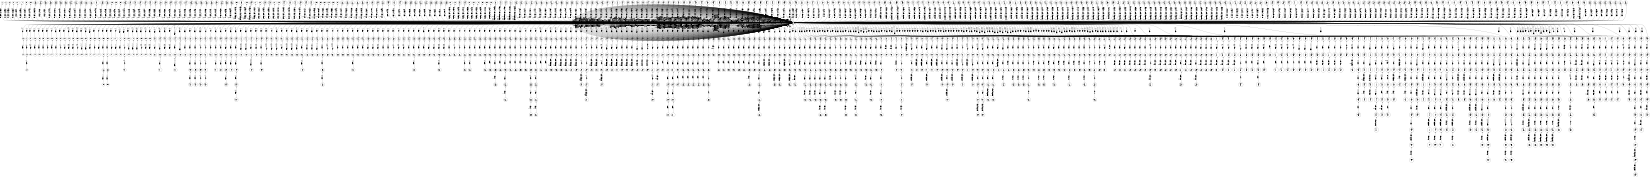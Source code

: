 digraph FST {
rankdir = LR;
size = "8.5,11";
label = "";
center = 1;
orientation = Landscape;
ranksep = "0.4";
nodesep = "0.25";
0 [label = "0", shape = circle, style = bold, fontsize = 14]
	0 -> 0 [label = "in:そして/-0.12282", fontsize = 14];
	0 -> 0 [label = "in:の/0.065169", fontsize = 14];
	0 -> 0 [label = "in:また/-0.18899", fontsize = 14];
	0 -> 0 [label = "in:で/-0.39898", fontsize = 14];
	0 -> 0 [label = "in:し/-0.10563", fontsize = 14];
	0 -> 0 [label = "in:に/-0.47864", fontsize = 14];
	0 -> 1 [label = "in:<eps>/-0.48289", fontsize = 14];
	0 -> 4 [label = "in:<eps>/-0.55957", fontsize = 14];
	0 -> 0 [label = "in:い/-0.20005", fontsize = 14];
	0 -> 0 [label = "in:を/0.10485", fontsize = 14];
	0 -> 8 [label = "in:<eps>/-0.25588", fontsize = 14];
	0 -> 0 [label = "in:中/-0.38081", fontsize = 14];
	0 -> 11 [label = "in:<eps>/-0.38334", fontsize = 14];
	0 -> 0 [label = "in:内/-0.34724", fontsize = 14];
	0 -> 14 [label = "in:<eps>/-0.3391", fontsize = 14];
	0 -> 17 [label = "in:<eps>/-0.39326", fontsize = 14];
	0 -> 20 [label = "in:<eps>/-0.36047", fontsize = 14];
	0 -> 0 [label = "in:さ/-0.21148", fontsize = 14];
	0 -> 0 [label = "in:方向/-0.11699", fontsize = 14];
	0 -> 23 [label = "in:<eps>/-0.24155", fontsize = 14];
	0 -> 380 [label = "in:<eps>/-0.068546", fontsize = 14];
	0 -> 376 [label = "in:<eps>/-0.1806", fontsize = 14];
	0 -> 369 [label = "in:<eps>/-0.4334", fontsize = 14];
	0 -> 362 [label = "in:<eps>/-0.44198", fontsize = 14];
	0 -> 358 [label = "in:<eps>/-0.21616", fontsize = 14];
	0 -> 354 [label = "in:<eps>/-0.21792", fontsize = 14];
	0 -> 350 [label = "in:<eps>/-0.27372", fontsize = 14];
	0 -> 346 [label = "in:<eps>/-0.094286", fontsize = 14];
	0 -> 340 [label = "in:<eps>/-0.27544", fontsize = 14];
	0 -> 336 [label = "in:<eps>/-0.21221", fontsize = 14];
	0 -> 331 [label = "in:<eps>/-0.25761", fontsize = 14];
	0 -> 327 [label = "in:<eps>/-0.22191", fontsize = 14];
	0 -> 1101 [label = "in:<eps>/0.074913", fontsize = 14];
	0 -> 0 [label = "a:ａ/-0.36908", fontsize = 14];
	0 -> 0 [label = "a:半/-0.29268", fontsize = 14];
	0 -> 388 [label = "a:<eps>/-0.38754", fontsize = 14];
	0 -> 384 [label = "a:<eps>/-0.45796", fontsize = 14];
	0 -> 0 [label = "a:a/-0.27632", fontsize = 14];
	0 -> 0 [label = "a:、/-0.53146", fontsize = 14];
	0 -> 26 [label = "a:<eps>/-0.31884", fontsize = 14];
	0 -> 0 [label = "a:た/-0.4067", fontsize = 14];
	0 -> 0 [label = "a:その/-0.33499", fontsize = 14];
	0 -> 0 [label = "a:は/-0.45571", fontsize = 14];
	0 -> 29 [label = "a:<eps>/-0.39478", fontsize = 14];
	0 -> 0 [label = "a:また/-0.28764", fontsize = 14];
	0 -> 32 [label = "a:<eps>/-0.33191", fontsize = 14];
	0 -> 0 [label = "a:さらに/-0.27717", fontsize = 14];
	0 -> 0 [label = "a:する/-0.4215", fontsize = 14];
	0 -> 0 [label = "a:る/-0.33829", fontsize = 14];
	0 -> 0 [label = "a:１/-0.33059", fontsize = 14];
	0 -> 396 [label = "a:<eps>/-0.013446", fontsize = 14];
	0 -> 400 [label = "a:<eps>/-0.28169", fontsize = 14];
	0 -> 404 [label = "a:<eps>/-0.33349", fontsize = 14];
	0 -> 408 [label = "a:<eps>/-0.32793", fontsize = 14];
	0 -> 413 [label = "a:<eps>/-0.32514", fontsize = 14];
	0 -> 419 [label = "a:<eps>/-0.28366", fontsize = 14];
	0 -> 423 [label = "a:<eps>/-0.33546", fontsize = 14];
	0 -> 427 [label = "a:<eps>/-0.3155", fontsize = 14];
	0 -> 432 [label = "a:<eps>/-0.25818", fontsize = 14];
	0 -> 436 [label = "a:<eps>/-0.28431", fontsize = 14];
	0 -> 440 [label = "a:<eps>/-0.33611", fontsize = 14];
	0 -> 444 [label = "a:<eps>/-0.37747", fontsize = 14];
	0 -> 448 [label = "a:<eps>/-0.27538", fontsize = 14];
	0 -> 598 [label = "a:<eps>/-0.23963", fontsize = 14];
	0 -> 594 [label = "a:<eps>/-0.12958", fontsize = 14];
	0 -> 589 [label = "a:<eps>/-0.17321", fontsize = 14];
	0 -> 584 [label = "a:<eps>/-0.28066", fontsize = 14];
	0 -> 580 [label = "a:<eps>/-0.13751", fontsize = 14];
	0 -> 452 [label = "a:<eps>/-0.26154", fontsize = 14];
	0 -> 576 [label = "a:<eps>/0.0078501", fontsize = 14];
	0 -> 569 [label = "a:<eps>/-0.33455", fontsize = 14];
	0 -> 392 [label = "a:<eps>/0.0023299", fontsize = 14];
	0 -> 0 [label = "charging:チャージ/-0.16664", fontsize = 14];
	0 -> 0 [label = "charging:せ/0.31551", fontsize = 14];
	0 -> 0 [label = "charging:帯電/-0.6129", fontsize = 14];
	0 -> 0 [label = "charging:発電/0.21718", fontsize = 14];
	0 -> 35 [label = "charging:<eps>/-0.31735", fontsize = 14];
	0 -> 0 [label = "charging:特性/0.2556", fontsize = 14];
	0 -> 1107 [label = "charging:<eps>/0.0052463", fontsize = 14];
	0 -> 0 [label = "charging:帯/-0.041797", fontsize = 14];
	0 -> 0 [label = "charging:充電/-0.6388", fontsize = 14];
	0 -> 38 [label = "charging:<eps>/-0.38329", fontsize = 14];
	0 -> 0 [label = "charging:仕込/-0.092925", fontsize = 14];
	0 -> 0 [label = "charging:課金/-0.38342", fontsize = 14];
	0 -> 0 [label = "charging:充填/-0.11733", fontsize = 14];
	0 -> 456 [label = "charging:<eps>/-0.043378", fontsize = 14];
	0 -> 41 [label = "charging:<eps>/-0.31317", fontsize = 14];
	0 -> 44 [label = "pump:<eps>/-0.38264", fontsize = 14];
	0 -> 460 [label = "pump:<eps>/-0.79543", fontsize = 14];
	0 -> 464 [label = "pump:<eps>/-0.39573", fontsize = 14];
	0 -> 47 [label = "pump:<eps>/-0.38437", fontsize = 14];
	0 -> 0 [label = "pump:機関/0.20539", fontsize = 14];
	0 -> 0 [label = "pump:ポンプ/-0.75662", fontsize = 14];
	0 -> 50 [label = "pump:<eps>/-0.37183", fontsize = 14];
	0 -> 1113 [label = "pump:<eps>/-0.018235", fontsize = 14];
	0 -> 0 [label = "pump:励起/-0.27896", fontsize = 14];
	0 -> 0 [label = "pump:アポンプ/-0.30636", fontsize = 14];
	0 -> 1121 [label = "circuit:<eps>/0.024696", fontsize = 14];
	0 -> 0 [label = "circuit:回路/-0.752", fontsize = 14];
	0 -> 0 [label = "circuit:手段/-0.027437", fontsize = 14];
	0 -> 474 [label = "circuit:<eps>/-0.38516", fontsize = 14];
	0 -> 468 [label = "circuit:<eps>/-0.14648", fontsize = 14];
	0 -> 0 [label = "circuit:部/-0.060163", fontsize = 14];
	0 -> 1128 [label = "20a:<eps>/0.27647", fontsize = 14];
	0 -> 479 [label = "20a:<eps>/-0.0066417", fontsize = 14];
	0 -> 0 [label = "20a:20/-0.0266", fontsize = 14];
	0 -> 53 [label = "20a:<eps>/-0.092325", fontsize = 14];
	0 -> 56 [label = "20a:<eps>/0.20239", fontsize = 14];
	0 -> 59 [label = "20a:<eps>/-0.13625", fontsize = 14];
	0 -> 0 [label = "20a:２０/-0.28415", fontsize = 14];
	0 -> 64 [label = "20a:<eps>/-0.37595", fontsize = 14];
	0 -> 69 [label = "20a:<eps>/-0.55363", fontsize = 14];
	0 -> 72 [label = "20a:<eps>/-0.13943", fontsize = 14];
	0 -> 0 [label = "20a:３６/0.33952", fontsize = 14];
	0 -> 527 [label = "20a:<eps>/-0.1829", fontsize = 14];
	0 -> 522 [label = "20a:<eps>/0.066867", fontsize = 14];
	0 -> 517 [label = "20a:<eps>/0.076668", fontsize = 14];
	0 -> 507 [label = "20a:<eps>/-0.098508", fontsize = 14];
	0 -> 502 [label = "20a:<eps>/-0.022346", fontsize = 14];
	0 -> 497 [label = "20a:<eps>/-0.36101", fontsize = 14];
	0 -> 490 [label = "20a:<eps>/-0.11012", fontsize = 14];
	0 -> 483 [label = "20a:<eps>/-0.18112", fontsize = 14];
	0 -> 512 [label = "20a:<eps>/-0.33995", fontsize = 14];
	0 -> 1135 [label = ",:<eps>/0.14943", fontsize = 14];
	0 -> 1141 [label = ",:<eps>/-0.015978", fontsize = 14];
	0 -> 1146 [label = ",:<eps>/-0.15912", fontsize = 14];
	0 -> 0 [label = ",:、/-0.60301", fontsize = 14];
	0 -> 0 [label = ",:で/-0.41565", fontsize = 14];
	0 -> 0 [label = ",:と/-0.27357", fontsize = 14];
	0 -> 0 [label = ",:に/-0.42948", fontsize = 14];
	0 -> 0 [label = ",:が/0.10803", fontsize = 14];
	0 -> 0 [label = ",:，/-0.41118", fontsize = 14];
	0 -> 533 [label = ",:<eps>/-0.38229", fontsize = 14];
	0 -> 536 [label = ",:<eps>/-0.23823", fontsize = 14];
	0 -> 540 [label = ",:<eps>/-0.24693", fontsize = 14];
	0 -> 544 [label = ",:<eps>/-0.37821", fontsize = 14];
	0 -> 548 [label = ",:<eps>/-0.31059", fontsize = 14];
	0 -> 552 [label = ",:<eps>/-0.2664", fontsize = 14];
	0 -> 556 [label = ",:<eps>/-0.32654", fontsize = 14];
	0 -> 560 [label = ",:<eps>/-0.29721", fontsize = 14];
	0 -> 565 [label = ",:<eps>/-0.20119", fontsize = 14];
	0 -> 94 [label = "pumping:<eps>/-0.25016", fontsize = 14];
	0 -> 0 [label = "pumping:励起/-0.56441", fontsize = 14];
	0 -> 0 [label = "pumping:送液/-0.045669", fontsize = 14];
	0 -> 97 [label = "pumping:<eps>/-0.25016", fontsize = 14];
	0 -> 0 [label = "pumping:ポン/-0.34101", fontsize = 14];
	0 -> 100 [label = "pumping:<eps>/-0.61905", fontsize = 14];
	0 -> 103 [label = "pumping:<eps>/-0.40167", fontsize = 14];
	0 -> 91 [label = "pumping:<eps>/-0.25852", fontsize = 14];
	0 -> 0 [label = "pumping:汲み上げ/-0.04583", fontsize = 14];
	0 -> 0 [label = "pumping:パンプ/-0.36958", fontsize = 14];
	0 -> 75 [label = "pumping:<eps>/-0.18432", fontsize = 14];
	0 -> 78 [label = "pumping:<eps>/-0.51567", fontsize = 14];
	0 -> 88 [label = "pumping:<eps>/-0.15929", fontsize = 14];
	0 -> 85 [label = "pumping:<eps>/-0.11316", fontsize = 14];
	0 -> 82 [label = "pumping:<eps>/-0.169", fontsize = 14];
	0 -> 0 [label = "pumping:ポンプ/-0.37341", fontsize = 14];
	0 -> 0 [label = "pumping:排気/-0.17749", fontsize = 14];
	0 -> 0 [label = "pumping:圧送/-0.19909", fontsize = 14];
	0 -> 0 [label = "pumping:送/0.15971", fontsize = 14];
	0 -> 0 [label = "capacitance:容量/-0.67319", fontsize = 14];
	0 -> 107 [label = "capacitance:<eps>/-0.50436", fontsize = 14];
	0 -> 110 [label = "capacitance:<eps>/-0.41306", fontsize = 14];
	0 -> 0 [label = "capacitance:キャパシタンス/-0.47881", fontsize = 14];
	0 -> 0 [label = "capacitance:キャパシタ/-0.080469", fontsize = 14];
	0 -> 113 [label = "capacitance:<eps>/-0.40081", fontsize = 14];
	0 -> 117 [label = "capacitance:<eps>/-0.31808", fontsize = 14];
	0 -> 0 [label = "capacitance:コンデンサ/0.037904", fontsize = 14];
	0 -> 603 [label = "capacitance:<eps>/-0.023584", fontsize = 14];
	0 -> 608 [label = "can:<eps>/-0.17684", fontsize = 14];
	0 -> 612 [label = "can:<eps>/-0.32147", fontsize = 14];
	0 -> 618 [label = "can:<eps>/-0.2678", fontsize = 14];
	0 -> 624 [label = "can:<eps>/-0.47407", fontsize = 14];
	0 -> 630 [label = "can:<eps>/-0.33319", fontsize = 14];
	0 -> 637 [label = "can:<eps>/-0.3622", fontsize = 14];
	0 -> 644 [label = "can:<eps>/-0.10064", fontsize = 14];
	0 -> 649 [label = "can:<eps>/-0.31125", fontsize = 14];
	0 -> 655 [label = "can:<eps>/-0.46157", fontsize = 14];
	0 -> 661 [label = "can:<eps>/-0.41109", fontsize = 14];
	0 -> 668 [label = "can:<eps>/-0.018919", fontsize = 14];
	0 -> 672 [label = "can:<eps>/-0.3257", fontsize = 14];
	0 -> 679 [label = "can:<eps>/-0.12209", fontsize = 14];
	0 -> 683 [label = "can:<eps>/-0.37584", fontsize = 14];
	0 -> 688 [label = "can:<eps>/-0.37172", fontsize = 14];
	0 -> 694 [label = "can:<eps>/-0.27589", fontsize = 14];
	0 -> 698 [label = "can:<eps>/-0.34184", fontsize = 14];
	0 -> 705 [label = "can:<eps>/-0.1743", fontsize = 14];
	0 -> 708 [label = "can:<eps>/-0.30413", fontsize = 14];
	0 -> 711 [label = "can:<eps>/-0.34351", fontsize = 14];
	0 -> 715 [label = "can:<eps>/-0.34833", fontsize = 14];
	0 -> 163 [label = "can:<eps>/-0.44975", fontsize = 14];
	0 -> 0 [label = "can:でき/-0.30009", fontsize = 14];
	0 -> 0 [label = "can:が/-0.3017", fontsize = 14];
	0 -> 159 [label = "can:<eps>/-0.35773", fontsize = 14];
	0 -> 154 [label = "can:<eps>/-0.49874", fontsize = 14];
	0 -> 150 [label = "can:<eps>/-0.56296", fontsize = 14];
	0 -> 146 [label = "can:<eps>/-0.37404", fontsize = 14];
	0 -> 0 [label = "can:こと/-0.27206", fontsize = 14];
	0 -> 143 [label = "can:<eps>/-0.22286", fontsize = 14];
	0 -> 138 [label = "can:<eps>/-0.61598", fontsize = 14];
	0 -> 133 [label = "can:<eps>/-0.38857", fontsize = 14];
	0 -> 128 [label = "can:<eps>/-0.41341", fontsize = 14];
	0 -> 123 [label = "can:<eps>/-0.37447", fontsize = 14];
	0 -> 120 [label = "can:<eps>/-0.31144", fontsize = 14];
	0 -> 0 [label = "can:る/-0.09816", fontsize = 14];
	0 -> 1152 [label = "can:<eps>/0.11106", fontsize = 14];
	0 -> 1162 [label = "can:<eps>/0.2814", fontsize = 14];
	0 -> 1169 [label = "can:<eps>/0.3202", fontsize = 14];
	0 -> 1175 [label = "can:<eps>/-0.021458", fontsize = 14];
	0 -> 1184 [label = "can:<eps>/-0.14646", fontsize = 14];
	0 -> 1193 [label = "can:<eps>/-0.2548", fontsize = 14];
	0 -> 1202 [label = "can:<eps>/0.22907", fontsize = 14];
	0 -> 1210 [label = "can:<eps>/-0.1834", fontsize = 14];
	0 -> 1219 [label = "can:<eps>/0.21773", fontsize = 14];
	0 -> 1225 [label = "can:<eps>/0.17172", fontsize = 14];
	0 -> 1231 [label = "can:<eps>/-0.21562", fontsize = 14];
	0 -> 1303 [label = "can:<eps>/-0.21688", fontsize = 14];
	0 -> 1298 [label = "can:<eps>/0.69928", fontsize = 14];
	0 -> 1288 [label = "can:<eps>/-0.18958", fontsize = 14];
	0 -> 1278 [label = "can:<eps>/-0.22404", fontsize = 14];
	0 -> 1272 [label = "can:<eps>/-0.086003", fontsize = 14];
	0 -> 1266 [label = "can:<eps>/-0.014337", fontsize = 14];
	0 -> 1256 [label = "can:<eps>/-0.23478", fontsize = 14];
	0 -> 1247 [label = "can:<eps>/-0.2077", fontsize = 14];
	0 -> 1239 [label = "can:<eps>/-0.25969", fontsize = 14];
	0 -> 1311 [label = "be:<eps>/0.20968", fontsize = 14];
	0 -> 780 [label = "be:<eps>/-0.04507", fontsize = 14];
	0 -> 0 [label = "be:せ/-0.11237", fontsize = 14];
	0 -> 0 [label = "be:れ/-0.066309", fontsize = 14];
	0 -> 0 [label = "be:を/-0.26589", fontsize = 14];
	0 -> 0 [label = "be:こと/-0.098191", fontsize = 14];
	0 -> 776 [label = "be:<eps>/0.033416", fontsize = 14];
	0 -> 771 [label = "be:<eps>/0.017708", fontsize = 14];
	0 -> 767 [label = "be:<eps>/0.22109", fontsize = 14];
	0 -> 762 [label = "be:<eps>/0.2942", fontsize = 14];
	0 -> 1434 [label = "be:<eps>/0.27347", fontsize = 14];
	0 -> 756 [label = "be:<eps>/-0.014516", fontsize = 14];
	0 -> 751 [label = "be:<eps>/-0.052047", fontsize = 14];
	0 -> 747 [label = "be:<eps>/0.032734", fontsize = 14];
	0 -> 743 [label = "be:<eps>/0.057524", fontsize = 14];
	0 -> 738 [label = "be:<eps>/-0.0034977", fontsize = 14];
	0 -> 734 [label = "be:<eps>/-0.057367", fontsize = 14];
	0 -> 730 [label = "be:<eps>/0.21947", fontsize = 14];
	0 -> 725 [label = "be:<eps>/0.12521", fontsize = 14];
	0 -> 722 [label = "be:<eps>/0.54028", fontsize = 14];
	0 -> 0 [label = "be:する/-0.41225", fontsize = 14];
	0 -> 0 [label = "be:も/-0.20881", fontsize = 14];
	0 -> 1356 [label = "switched:<eps>/0.17006", fontsize = 14];
	0 -> 1347 [label = "switched:<eps>/0.28381", fontsize = 14];
	0 -> 1338 [label = "switched:<eps>/-0.048462", fontsize = 14];
	0 -> 1329 [label = "switched:<eps>/-0.047689", fontsize = 14];
	0 -> 0 [label = "switched:っ/0.24679", fontsize = 14];
	0 -> 0 [label = "switched:る/0.18124", fontsize = 14];
	0 -> 0 [label = "switched:こと/0.22655", fontsize = 14];
	0 -> 0 [label = "switched:られ/0.0014679", fontsize = 14];
	0 -> 0 [label = "switched:移行/-0.043243", fontsize = 14];
	0 -> 0 [label = "switched:切換/-0.034368", fontsize = 14];
	0 -> 0 [label = "switched:切り換え/-0.38557", fontsize = 14];
	0 -> 169 [label = "switched:<eps>/-0.36278", fontsize = 14];
	0 -> 172 [label = "switched:<eps>/-0.41147", fontsize = 14];
	0 -> 175 [label = "switched:<eps>/-0.29532", fontsize = 14];
	0 -> 0 [label = "switched:入れ替え/0.044492", fontsize = 14];
	0 -> 0 [label = "switched:切替/-0.21882", fontsize = 14];
	0 -> 179 [label = "switched:<eps>/-0.10448", fontsize = 14];
	0 -> 182 [label = "switched:<eps>/-0.070952", fontsize = 14];
	0 -> 0 [label = "switched:切り替え/-0.41841", fontsize = 14];
	0 -> 186 [label = "switched:<eps>/-0.23471", fontsize = 14];
	0 -> 189 [label = "switched:<eps>/-0.3052", fontsize = 14];
	0 -> 192 [label = "switched:<eps>/-0.42471", fontsize = 14];
	0 -> 195 [label = "switched:<eps>/0.094175", fontsize = 14];
	0 -> 0 [label = "switched:切り換わ/-0.29737", fontsize = 14];
	0 -> 811 [label = "switched:<eps>/0.079095", fontsize = 14];
	0 -> 805 [label = "switched:<eps>/0.15414", fontsize = 14];
	0 -> 799 [label = "switched:<eps>/0.25568", fontsize = 14];
	0 -> 792 [label = "switched:<eps>/-0.11148", fontsize = 14];
	0 -> 785 [label = "switched:<eps>/-0.036397", fontsize = 14];
	0 -> 198 [label = "switched:<eps>/-0.3249", fontsize = 14];
	0 -> 201 [label = "switched:<eps>/-0.33428", fontsize = 14];
	0 -> 0 [label = "switched:切替え/-0.28768", fontsize = 14];
	0 -> 204 [label = "switched:<eps>/-0.28274", fontsize = 14];
	0 -> 0 [label = "switched:反転/0.03605", fontsize = 14];
	0 -> 207 [label = "switched:<eps>/0.052308", fontsize = 14];
	0 -> 0 [label = "switched:切換え/-0.33931", fontsize = 14];
	0 -> 211 [label = "switched:<eps>/-0.33091", fontsize = 14];
	0 -> 214 [label = "switched:<eps>/-0.25967", fontsize = 14];
	0 -> 0 [label = "switched:スイッチ/-0.10803", fontsize = 14];
	0 -> 1320 [label = "switched:<eps>/0.027395", fontsize = 14];
	0 -> 217 [label = "switched:<eps>/-0.28837", fontsize = 14];
	0 -> 220 [label = "switched:<eps>/-0.30936", fontsize = 14];
	0 -> 0 [label = "switched:スイッチング/-0.04046", fontsize = 14];
	0 -> 0 [label = "switched:開閉/0.1575", fontsize = 14];
	0 -> 0 [label = "switched:閉路/0.037986", fontsize = 14];
	0 -> 0 [label = "switched:切替わ/-0.21864", fontsize = 14];
	0 -> 225 [label = "switched:<eps>/-0.25555", fontsize = 14];
	0 -> 0 [label = "switched:切り替わ/-0.38953", fontsize = 14];
	0 -> 228 [label = "switched:<eps>/-0.28872", fontsize = 14];
	0 -> 0 [label = "switched:替え/-0.013891", fontsize = 14];
	0 -> 250 [label = "according:<eps>/-0.28946", fontsize = 14];
	0 -> 0 [label = "according:おけ/-0.25109", fontsize = 14];
	0 -> 0 [label = "according:用い/0.067897", fontsize = 14];
	0 -> 247 [label = "according:<eps>/-0.33421", fontsize = 14];
	0 -> 244 [label = "according:<eps>/-0.34114", fontsize = 14];
	0 -> 0 [label = "according:従/-0.20112", fontsize = 14];
	0 -> 0 [label = "according:本/-0.022288", fontsize = 14];
	0 -> 0 [label = "according:る/0.016231", fontsize = 14];
	0 -> 240 [label = "according:<eps>/-0.40842", fontsize = 14];
	0 -> 237 [label = "according:<eps>/-0.34662", fontsize = 14];
	0 -> 234 [label = "according:<eps>/-0.27061", fontsize = 14];
	0 -> 231 [label = "according:<eps>/-0.29472", fontsize = 14];
	0 -> 0 [label = "according:よ/-0.35089", fontsize = 14];
	0 -> 0 [label = "according:で/0.10765", fontsize = 14];
	0 -> 0 [label = "according:の/-0.15931", fontsize = 14];
	0 -> 0 [label = "according:かか/-0.23217", fontsize = 14];
	0 -> 253 [label = "according:<eps>/-0.3184", fontsize = 14];
	0 -> 0 [label = "according:対応/0.071787", fontsize = 14];
	0 -> 0 [label = "according:構成/0.12377", fontsize = 14];
	0 -> 256 [label = "according:<eps>/0.018919", fontsize = 14];
	0 -> 0 [label = "according:つ/0.09213", fontsize = 14];
	0 -> 259 [label = "according:<eps>/-0.41146", fontsize = 14];
	0 -> 0 [label = "according:合わせ/-0.035626", fontsize = 14];
	0 -> 0 [label = "according:適用/-0.032135", fontsize = 14];
	0 -> 0 [label = "according:基づ/-0.16213", fontsize = 14];
	0 -> 0 [label = "according:係/-0.35232", fontsize = 14];
	0 -> 265 [label = "according:<eps>/-0.36566", fontsize = 14];
	0 -> 268 [label = "according:<eps>/-0.24004", fontsize = 14];
	0 -> 271 [label = "according:<eps>/-0.27709", fontsize = 14];
	0 -> 262 [label = "according:<eps>/-0.065144", fontsize = 14];
	0 -> 1364 [label = "according:<eps>/0.39596", fontsize = 14];
	0 -> 1368 [label = "according:<eps>/0.2018", fontsize = 14];
	0 -> 912 [label = "according:<eps>/-0.24376", fontsize = 14];
	0 -> 908 [label = "according:<eps>/0.099609", fontsize = 14];
	0 -> 904 [label = "according:<eps>/-0.15945", fontsize = 14];
	0 -> 815 [label = "according:<eps>/-0.010123", fontsize = 14];
	0 -> 820 [label = "according:<eps>/-0.25522", fontsize = 14];
	0 -> 824 [label = "according:<eps>/-0.20408", fontsize = 14];
	0 -> 829 [label = "according:<eps>/-0.14865", fontsize = 14];
	0 -> 834 [label = "according:<eps>/-0.16496", fontsize = 14];
	0 -> 839 [label = "according:<eps>/-0.29019", fontsize = 14];
	0 -> 845 [label = "according:<eps>/-0.13733", fontsize = 14];
	0 -> 849 [label = "according:<eps>/-0.28953", fontsize = 14];
	0 -> 854 [label = "according:<eps>/-0.29301", fontsize = 14];
	0 -> 859 [label = "according:<eps>/-0.19947", fontsize = 14];
	0 -> 863 [label = "according:<eps>/-0.211", fontsize = 14];
	0 -> 868 [label = "according:<eps>/-0.21624", fontsize = 14];
	0 -> 872 [label = "according:<eps>/0.10806", fontsize = 14];
	0 -> 876 [label = "according:<eps>/-0.37387", fontsize = 14];
	0 -> 881 [label = "according:<eps>/-0.02544", fontsize = 14];
	0 -> 885 [label = "according:<eps>/-0.47867", fontsize = 14];
	0 -> 889 [label = "according:<eps>/-0.47617", fontsize = 14];
	0 -> 894 [label = "according:<eps>/-0.28482", fontsize = 14];
	0 -> 898 [label = "according:<eps>/-0.22365", fontsize = 14];
	0 -> 277 [label = "to:<eps>/-0.31832", fontsize = 14];
	0 -> 274 [label = "to:<eps>/-0.29564", fontsize = 14];
	0 -> 0 [label = "to:に/-0.55959", fontsize = 14];
	0 -> 915 [label = "to:<eps>/-0.033453", fontsize = 14];
	0 -> 919 [label = "to:<eps>/-0.30148", fontsize = 14];
	0 -> 923 [label = "to:<eps>/-0.087372", fontsize = 14];
	0 -> 927 [label = "to:<eps>/-0.17927", fontsize = 14];
	0 -> 931 [label = "to:<eps>/-0.35645", fontsize = 14];
	0 -> 0 [label = "to:が/-0.10491", fontsize = 14];
	0 -> 0 [label = "to:を/-0.39775", fontsize = 14];
	0 -> 0 [label = "to:へ/-0.43565", fontsize = 14];
	0 -> 0 [label = "to:れ/-0.16001", fontsize = 14];
	0 -> 0 [label = "to:項/-0.12919", fontsize = 14];
	0 -> 0 [label = "to:対/-0.19348", fontsize = 14];
	0 -> 0 [label = "to:〜/-0.48595", fontsize = 14];
	0 -> 0 [label = "to:乃至/-0.34452", fontsize = 14];
	0 -> 1381 [label = "to:<eps>/-0.058753", fontsize = 14];
	0 -> 1376 [label = "to:<eps>/0.00075433", fontsize = 14];
	0 -> 0 [label = "to:する/-0.23953", fontsize = 14];
	0 -> 0 [label = "to:し/-0.30047", fontsize = 14];
	0 -> 0 [label = "to:と/-0.16568", fontsize = 14];
	0 -> 1453 [label = "the:<eps>/0.52039", fontsize = 14];
	0 -> 986 [label = "the:<eps>/-0.19466", fontsize = 14];
	0 -> 1445 [label = "the:<eps>/-0.10829", fontsize = 14];
	0 -> 0 [label = "the:、/-0.56087", fontsize = 14];
	0 -> 1010 [label = "the:<eps>/-0.21065", fontsize = 14];
	0 -> 1006 [label = "the:<eps>/0.27929", fontsize = 14];
	0 -> 1002 [label = "the:<eps>/-0.32304", fontsize = 14];
	0 -> 998 [label = "the:<eps>/-0.31747", fontsize = 14];
	0 -> 994 [label = "the:<eps>/-0.26101", fontsize = 14];
	0 -> 990 [label = "the:<eps>/-0.34605", fontsize = 14];
	0 -> 981 [label = "the:<eps>/-0.3607", fontsize = 14];
	0 -> 1386 [label = "the:<eps>/-0.17475", fontsize = 14];
	0 -> 0 [label = "the:た/-0.31363", fontsize = 14];
	0 -> 0 [label = "the:（/-0.22286", fontsize = 14];
	0 -> 0 [label = "the:その/-0.31193", fontsize = 14];
	0 -> 0 [label = "the:の/-0.46103", fontsize = 14];
	0 -> 0 [label = "the:は/-0.3999", fontsize = 14];
	0 -> 281 [label = "the:<eps>/-0.3569", fontsize = 14];
	0 -> 284 [label = "the:<eps>/-0.31222", fontsize = 14];
	0 -> 287 [label = "the:<eps>/-0.43285", fontsize = 14];
	0 -> 290 [label = "the:<eps>/-0.38489", fontsize = 14];
	0 -> 0 [label = "the:この/-0.36216", fontsize = 14];
	0 -> 0 [label = "the:前記/-0.39973", fontsize = 14];
	0 -> 0 [label = "the:する/-0.24789", fontsize = 14];
	0 -> 0 [label = "the:ア/-0.21137", fontsize = 14];
	0 -> 0 [label = "the:本/-0.2343", fontsize = 14];
	0 -> 0 [label = "the:各/-0.23004", fontsize = 14];
	0 -> 0 [label = "the:尚/-0.22102", fontsize = 14];
	0 -> 977 [label = "the:<eps>/-0.30091", fontsize = 14];
	0 -> 973 [label = "the:<eps>/-0.24446", fontsize = 14];
	0 -> 968 [label = "the:<eps>/-0.28077", fontsize = 14];
	0 -> 964 [label = "the:<eps>/-0.25248", fontsize = 14];
	0 -> 935 [label = "the:<eps>/-0.32804", fontsize = 14];
	0 -> 939 [label = "the:<eps>/-0.12525", fontsize = 14];
	0 -> 943 [label = "the:<eps>/-0.267", fontsize = 14];
	0 -> 948 [label = "the:<eps>/-0.18977", fontsize = 14];
	0 -> 952 [label = "the:<eps>/-0.50235", fontsize = 14];
	0 -> 956 [label = "the:<eps>/-0.24846", fontsize = 14];
	0 -> 960 [label = "the:<eps>/-0.25995", fontsize = 14];
	0 -> 1055 [label = "start:<eps>/-0.13886", fontsize = 14];
	0 -> 0 [label = "start:始め/-0.30956", fontsize = 14];
	0 -> 293 [label = "start:<eps>/-0.32222", fontsize = 14];
	0 -> 0 [label = "start:時/0.11108", fontsize = 14];
	0 -> 1392 [label = "start:<eps>/-0.15756", fontsize = 14];
	0 -> 297 [label = "start:<eps>/-0.27216", fontsize = 14];
	0 -> 1399 [label = "start:<eps>/-0.010832", fontsize = 14];
	0 -> 1405 [label = "start:<eps>/0.028066", fontsize = 14];
	0 -> 1411 [label = "start:<eps>/-0.026462", fontsize = 14];
	0 -> 1417 [label = "start:<eps>/-0.22977", fontsize = 14];
	0 -> 1423 [label = "start:<eps>/0.44338", fontsize = 14];
	0 -> 0 [label = "start:起動/-0.4033", fontsize = 14];
	0 -> 1014 [label = "start:<eps>/-0.17396", fontsize = 14];
	0 -> 1019 [label = "start:<eps>/-0.082402", fontsize = 14];
	0 -> 1023 [label = "start:<eps>/-0.39173", fontsize = 14];
	0 -> 1027 [label = "start:<eps>/0.28248", fontsize = 14];
	0 -> 1032 [label = "start:<eps>/0.29355", fontsize = 14];
	0 -> 1036 [label = "start:<eps>/0.14816", fontsize = 14];
	0 -> 1039 [label = "start:<eps>/-0.043503", fontsize = 14];
	0 -> 1043 [label = "start:<eps>/-0.20331", fontsize = 14];
	0 -> 1047 [label = "start:<eps>/-0.11021", fontsize = 14];
	0 -> 1051 [label = "start:<eps>/-0.30133", fontsize = 14];
	0 -> 0 [label = "start:開始/-0.61777", fontsize = 14];
	0 -> 1059 [label = "start:<eps>/-0.40115", fontsize = 14];
	0 -> 1063 [label = "start:<eps>/-0.23829", fontsize = 14];
	0 -> 0 [label = "start:始動/-0.46667", fontsize = 14];
	0 -> 0 [label = "start:出発/-0.17866", fontsize = 14];
	0 -> 0 [label = "start:スタート/-0.6116", fontsize = 14];
	0 -> 0 [label = "start:発進/-0.34498", fontsize = 14];
	0 -> 0 [label = "start:ｓｔａｒｔ/-0.33282", fontsize = 14];
	0 -> 0 [label = "start:立ち上げ/-0.1066", fontsize = 14];
	0 -> 0 [label = "start:まず/0.079406", fontsize = 14];
	0 -> 0 [label = "start:先頭/-0.17827", fontsize = 14];
	0 -> 0 [label = "start:立ち上がり/0.1268", fontsize = 14];
	0 -> 0 [label = "/:＆/-0.069903", fontsize = 14];
	0 -> 0 [label = "/:：/0.065385", fontsize = 14];
	0 -> 0 [label = "/:／/-0.71471", fontsize = 14];
	0 -> 0 [label = "/:・/-0.40467", fontsize = 14];
	0 -> 0 [label = "/:又/0.071175", fontsize = 14];
	0 -> 0 [label = "/://-0.53097", fontsize = 14];
	0 -> 0 [label = "/:−/0.05982", fontsize = 14];
	0 -> 1087 [label = "/:<eps>/0.23524", fontsize = 14];
	0 -> 1083 [label = "/:<eps>/-0.36504", fontsize = 14];
	0 -> 1079 [label = "/:<eps>/-0.41347", fontsize = 14];
	0 -> 1075 [label = "/:<eps>/-0.13588", fontsize = 14];
	0 -> 1071 [label = "/:<eps>/-0.25202", fontsize = 14];
	0 -> 1428 [label = "/:<eps>/0.012808", fontsize = 14];
	0 -> 0 [label = "/:及び/0.10575", fontsize = 14];
	0 -> 1067 [label = "/:<eps>/0.38488", fontsize = 14];
	0 -> 0 [label = "stop:休止/-0.18746", fontsize = 14];
	0 -> 1090 [label = "stop:<eps>/0.053189", fontsize = 14];
	0 -> 0 [label = "stop:栓/-0.029725", fontsize = 14];
	0 -> 0 [label = "stop:せ/0.19562", fontsize = 14];
	0 -> 0 [label = "stop:阻止/-0.142", fontsize = 14];
	0 -> 0 [label = "stop:制御/0.4113", fontsize = 14];
	0 -> 0 [label = "stop:停止/-0.63832", fontsize = 14];
	0 -> 0 [label = "stop:位置/0.35998", fontsize = 14];
	0 -> 0 [label = "stop:遮断/0.099332", fontsize = 14];
	0 -> 0 [label = "stop:止/0.040863", fontsize = 14];
	0 -> 0 [label = "stop:当接/0.23819", fontsize = 14];
	0 -> 0 [label = "stop:絞/-0.099907", fontsize = 14];
	0 -> 0 [label = "stop:係止/0.078875", fontsize = 14];
	0 -> 0 [label = "stop:絞り/-0.46752", fontsize = 14];
	0 -> 0 [label = "stop:ストップ/-0.56809", fontsize = 14];
	0 -> 0 [label = "stop:止め/-0.26863", fontsize = 14];
	0 -> 0 [label = "stop:防止/0.22539", fontsize = 14];
	0 -> 0 [label = "stop:ストッパ/-0.23226", fontsize = 14];
	0 -> 0 [label = "stop:中断/-0.056028", fontsize = 14];
	0 -> 0 [label = "signals:波形/0.10457", fontsize = 14];
	0 -> 1094 [label = "signals:<eps>/-0.48824", fontsize = 14];
	0 -> 0 [label = "signals:データ/0.40807", fontsize = 14];
	0 -> 0 [label = "signals:信号/-0.61987", fontsize = 14];
	0 -> 323 [label = ".:<eps>/-0.60702", fontsize = 14];
	0 -> 300 [label = ".:<eps>/-0.37591", fontsize = 14];
	0 -> 303 [label = ".:<eps>/-0.56222", fontsize = 14];
	0 -> 0 [label = ".:。/-0.62093", fontsize = 14];
	0 -> 306 [label = ".:<eps>/-0.5232", fontsize = 14];
	0 -> 309 [label = ".:<eps>/-0.67686", fontsize = 14];
	0 -> 313 [label = ".:<eps>/-0.40936", fontsize = 14];
	0 -> 0 [label = ".:る/-0.36042", fontsize = 14];
	0 -> 317 [label = ".:<eps>/-0.70148", fontsize = 14];
	0 -> 320 [label = ".:<eps>/-0.38263", fontsize = 14];
1 [label = "1", shape = circle, style = solid, fontsize = 14]
2 [label = "2", shape = circle, style = solid, fontsize = 14]
	2 -> 3 [label = "<eps>:に", fontsize = 14];
3 [label = "3", shape = circle, style = solid, fontsize = 14]
	3 -> 0 [label = "<eps>:おけ", fontsize = 14];
4 [label = "4", shape = circle, style = solid, fontsize = 14]
5 [label = "5", shape = circle, style = solid, fontsize = 14]
	5 -> 6 [label = "<eps>:に", fontsize = 14];
6 [label = "6", shape = circle, style = solid, fontsize = 14]
	6 -> 7 [label = "<eps>:お", fontsize = 14];
7 [label = "7", shape = circle, style = solid, fontsize = 14]
	7 -> 0 [label = "<eps>:い", fontsize = 14];
8 [label = "8", shape = circle, style = solid, fontsize = 14]
9 [label = "9", shape = circle, style = solid, fontsize = 14]
	9 -> 10 [label = "<eps>:場合", fontsize = 14];
10 [label = "10", shape = circle, style = solid, fontsize = 14]
	10 -> 0 [label = "<eps>:に", fontsize = 14];
11 [label = "11", shape = circle, style = solid, fontsize = 14]
12 [label = "12", shape = circle, style = solid, fontsize = 14]
	12 -> 13 [label = "<eps>:中", fontsize = 14];
13 [label = "13", shape = circle, style = solid, fontsize = 14]
	13 -> 0 [label = "<eps>:に", fontsize = 14];
14 [label = "14", shape = circle, style = solid, fontsize = 14]
15 [label = "15", shape = circle, style = solid, fontsize = 14]
	15 -> 16 [label = "<eps>:内", fontsize = 14];
16 [label = "16", shape = circle, style = solid, fontsize = 14]
	16 -> 0 [label = "<eps>:で", fontsize = 14];
17 [label = "17", shape = circle, style = solid, fontsize = 14]
18 [label = "18", shape = circle, style = solid, fontsize = 14]
	18 -> 19 [label = "<eps>:内", fontsize = 14];
19 [label = "19", shape = circle, style = solid, fontsize = 14]
	19 -> 0 [label = "<eps>:に", fontsize = 14];
20 [label = "20", shape = circle, style = solid, fontsize = 14]
21 [label = "21", shape = circle, style = solid, fontsize = 14]
	21 -> 22 [label = "<eps>:お", fontsize = 14];
22 [label = "22", shape = circle, style = solid, fontsize = 14]
	22 -> 0 [label = "<eps>:い", fontsize = 14];
23 [label = "23", shape = circle, style = solid, fontsize = 14]
24 [label = "24", shape = circle, style = solid, fontsize = 14]
	24 -> 25 [label = "<eps>:際", fontsize = 14];
25 [label = "25", shape = circle, style = solid, fontsize = 14]
	25 -> 0 [label = "<eps>:に", fontsize = 14];
26 [label = "26", shape = circle, style = solid, fontsize = 14]
27 [label = "27", shape = circle, style = solid, fontsize = 14]
	27 -> 28 [label = "<eps>:、", fontsize = 14];
28 [label = "28", shape = circle, style = solid, fontsize = 14]
	28 -> 0 [label = "<eps>:これ", fontsize = 14];
29 [label = "29", shape = circle, style = solid, fontsize = 14]
30 [label = "30", shape = circle, style = solid, fontsize = 14]
	30 -> 31 [label = "<eps>:は", fontsize = 14];
31 [label = "31", shape = circle, style = solid, fontsize = 14]
	31 -> 0 [label = "<eps>:、", fontsize = 14];
32 [label = "32", shape = circle, style = solid, fontsize = 14]
33 [label = "33", shape = circle, style = solid, fontsize = 14]
	33 -> 34 [label = "<eps>:また", fontsize = 14];
34 [label = "34", shape = circle, style = solid, fontsize = 14]
	34 -> 0 [label = "<eps>:、", fontsize = 14];
35 [label = "35", shape = circle, style = solid, fontsize = 14]
36 [label = "36", shape = circle, style = solid, fontsize = 14]
	36 -> 37 [label = "<eps>:接触", fontsize = 14];
37 [label = "37", shape = circle, style = solid, fontsize = 14]
	37 -> 0 [label = "<eps>:充電", fontsize = 14];
38 [label = "38", shape = circle, style = solid, fontsize = 14]
39 [label = "39", shape = circle, style = solid, fontsize = 14]
	39 -> 40 [label = "<eps>:充電", fontsize = 14];
40 [label = "40", shape = circle, style = solid, fontsize = 14]
	40 -> 0 [label = "<eps>:用", fontsize = 14];
41 [label = "41", shape = circle, style = solid, fontsize = 14]
42 [label = "42", shape = circle, style = solid, fontsize = 14]
	42 -> 43 [label = "<eps>:充電", fontsize = 14];
43 [label = "43", shape = circle, style = solid, fontsize = 14]
	43 -> 0 [label = "<eps>:末期", fontsize = 14];
44 [label = "44", shape = circle, style = solid, fontsize = 14]
45 [label = "45", shape = circle, style = solid, fontsize = 14]
	45 -> 46 [label = "<eps>:ポンプ", fontsize = 14];
46 [label = "46", shape = circle, style = solid, fontsize = 14]
	46 -> 0 [label = "<eps>:式", fontsize = 14];
47 [label = "47", shape = circle, style = solid, fontsize = 14]
48 [label = "48", shape = circle, style = solid, fontsize = 14]
	48 -> 49 [label = "<eps>:ポンプ", fontsize = 14];
49 [label = "49", shape = circle, style = solid, fontsize = 14]
	49 -> 0 [label = "<eps>:回路", fontsize = 14];
50 [label = "50", shape = circle, style = solid, fontsize = 14]
51 [label = "51", shape = circle, style = solid, fontsize = 14]
	51 -> 52 [label = "<eps>:送液", fontsize = 14];
52 [label = "52", shape = circle, style = solid, fontsize = 14]
	52 -> 0 [label = "<eps>:ポンプ", fontsize = 14];
53 [label = "53", shape = circle, style = solid, fontsize = 14]
54 [label = "54", shape = circle, style = solid, fontsize = 14]
	54 -> 55 [label = "<eps>:ａ", fontsize = 14];
55 [label = "55", shape = circle, style = solid, fontsize = 14]
	55 -> 0 [label = "<eps>:）", fontsize = 14];
56 [label = "56", shape = circle, style = solid, fontsize = 14]
57 [label = "57", shape = circle, style = solid, fontsize = 14]
	57 -> 58 [label = "<eps>:１５", fontsize = 14];
58 [label = "58", shape = circle, style = solid, fontsize = 14]
	58 -> 0 [label = "<eps>:（", fontsize = 14];
59 [label = "59", shape = circle, style = solid, fontsize = 14]
60 [label = "60", shape = circle, style = solid, fontsize = 14]
	60 -> 61 [label = "<eps>:１９", fontsize = 14];
61 [label = "61", shape = circle, style = solid, fontsize = 14]
	61 -> 62 [label = "<eps>:（", fontsize = 14];
62 [label = "62", shape = circle, style = solid, fontsize = 14]
	62 -> 63 [label = "<eps>:ａ", fontsize = 14];
63 [label = "63", shape = circle, style = solid, fontsize = 14]
	63 -> 0 [label = "<eps>:）", fontsize = 14];
64 [label = "64", shape = circle, style = solid, fontsize = 14]
65 [label = "65", shape = circle, style = solid, fontsize = 14]
	65 -> 66 [label = "<eps>:２０", fontsize = 14];
66 [label = "66", shape = circle, style = solid, fontsize = 14]
	66 -> 67 [label = "<eps>:（", fontsize = 14];
67 [label = "67", shape = circle, style = solid, fontsize = 14]
	67 -> 68 [label = "<eps>:ａ", fontsize = 14];
68 [label = "68", shape = circle, style = solid, fontsize = 14]
	68 -> 0 [label = "<eps>:）", fontsize = 14];
69 [label = "69", shape = circle, style = solid, fontsize = 14]
70 [label = "70", shape = circle, style = solid, fontsize = 14]
	70 -> 71 [label = "<eps>:２０", fontsize = 14];
71 [label = "71", shape = circle, style = solid, fontsize = 14]
	71 -> 0 [label = "<eps>:ａ", fontsize = 14];
72 [label = "72", shape = circle, style = solid, fontsize = 14]
73 [label = "73", shape = circle, style = solid, fontsize = 14]
	73 -> 74 [label = "<eps>:２０", fontsize = 14];
74 [label = "74", shape = circle, style = solid, fontsize = 14]
	74 -> 0 [label = "<eps>:ｂ", fontsize = 14];
75 [label = "75", shape = circle, style = solid, fontsize = 14]
76 [label = "76", shape = circle, style = solid, fontsize = 14]
	76 -> 77 [label = "<eps>:，", fontsize = 14];
77 [label = "77", shape = circle, style = solid, fontsize = 14]
	77 -> 0 [label = "<eps>:ポンプ", fontsize = 14];
78 [label = "78", shape = circle, style = solid, fontsize = 14]
79 [label = "79", shape = circle, style = solid, fontsize = 14]
	79 -> 80 [label = "<eps>:用", fontsize = 14];
80 [label = "80", shape = circle, style = solid, fontsize = 14]
	80 -> 81 [label = "<eps>:ポン", fontsize = 14];
81 [label = "81", shape = circle, style = solid, fontsize = 14]
	81 -> 0 [label = "<eps>:ピング", fontsize = 14];
82 [label = "82", shape = circle, style = solid, fontsize = 14]
83 [label = "83", shape = circle, style = solid, fontsize = 14]
	83 -> 84 [label = "<eps>:ポンプ", fontsize = 14];
84 [label = "84", shape = circle, style = solid, fontsize = 14]
	84 -> 0 [label = "<eps>:用", fontsize = 14];
85 [label = "85", shape = circle, style = solid, fontsize = 14]
86 [label = "86", shape = circle, style = solid, fontsize = 14]
	86 -> 87 [label = "<eps>:ポンプ", fontsize = 14];
87 [label = "87", shape = circle, style = solid, fontsize = 14]
	87 -> 0 [label = "<eps>:方式", fontsize = 14];
88 [label = "88", shape = circle, style = solid, fontsize = 14]
89 [label = "89", shape = circle, style = solid, fontsize = 14]
	89 -> 90 [label = "<eps>:ポンプ", fontsize = 14];
90 [label = "90", shape = circle, style = solid, fontsize = 14]
	90 -> 0 [label = "<eps>:吸引", fontsize = 14];
91 [label = "91", shape = circle, style = solid, fontsize = 14]
92 [label = "92", shape = circle, style = solid, fontsize = 14]
	92 -> 93 [label = "<eps>:励起", fontsize = 14];
93 [label = "93", shape = circle, style = solid, fontsize = 14]
	93 -> 0 [label = "<eps>:方式", fontsize = 14];
94 [label = "94", shape = circle, style = solid, fontsize = 14]
95 [label = "95", shape = circle, style = solid, fontsize = 14]
	95 -> 96 [label = "<eps>:励起", fontsize = 14];
96 [label = "96", shape = circle, style = solid, fontsize = 14]
	96 -> 0 [label = "<eps>:出来", fontsize = 14];
97 [label = "97", shape = circle, style = solid, fontsize = 14]
98 [label = "98", shape = circle, style = solid, fontsize = 14]
	98 -> 99 [label = "<eps>:励起", fontsize = 14];
99 [label = "99", shape = circle, style = solid, fontsize = 14]
	99 -> 0 [label = "<eps>:ｌｄ", fontsize = 14];
100 [label = "100", shape = circle, style = solid, fontsize = 14]
101 [label = "101", shape = circle, style = solid, fontsize = 14]
	101 -> 102 [label = "<eps>:ポン", fontsize = 14];
102 [label = "102", shape = circle, style = solid, fontsize = 14]
	102 -> 0 [label = "<eps>:ピング", fontsize = 14];
103 [label = "103", shape = circle, style = solid, fontsize = 14]
104 [label = "104", shape = circle, style = solid, fontsize = 14]
	104 -> 105 [label = "<eps>:ポン", fontsize = 14];
105 [label = "105", shape = circle, style = solid, fontsize = 14]
	105 -> 106 [label = "<eps>:ピング", fontsize = 14];
106 [label = "106", shape = circle, style = solid, fontsize = 14]
	106 -> 0 [label = "<eps>:動作", fontsize = 14];
107 [label = "107", shape = circle, style = solid, fontsize = 14]
108 [label = "108", shape = circle, style = solid, fontsize = 14]
	108 -> 109 [label = "<eps>:静電", fontsize = 14];
109 [label = "109", shape = circle, style = solid, fontsize = 14]
	109 -> 0 [label = "<eps>:容量", fontsize = 14];
110 [label = "110", shape = circle, style = solid, fontsize = 14]
111 [label = "111", shape = circle, style = solid, fontsize = 14]
	111 -> 112 [label = "<eps>:容量", fontsize = 14];
112 [label = "112", shape = circle, style = solid, fontsize = 14]
	112 -> 0 [label = "<eps>:値", fontsize = 14];
113 [label = "113", shape = circle, style = solid, fontsize = 14]
114 [label = "114", shape = circle, style = solid, fontsize = 14]
	114 -> 115 [label = "<eps>:キャパシタ", fontsize = 14];
115 [label = "115", shape = circle, style = solid, fontsize = 14]
	115 -> 116 [label = "<eps>:の", fontsize = 14];
116 [label = "116", shape = circle, style = solid, fontsize = 14]
	116 -> 0 [label = "<eps>:キャパシタンス", fontsize = 14];
117 [label = "117", shape = circle, style = solid, fontsize = 14]
118 [label = "118", shape = circle, style = solid, fontsize = 14]
	118 -> 119 [label = "<eps>:キャパシタ", fontsize = 14];
119 [label = "119", shape = circle, style = solid, fontsize = 14]
	119 -> 0 [label = "<eps>:容量", fontsize = 14];
120 [label = "120", shape = circle, style = solid, fontsize = 14]
121 [label = "121", shape = circle, style = solid, fontsize = 14]
	121 -> 122 [label = "<eps>:る", fontsize = 14];
122 [label = "122", shape = circle, style = solid, fontsize = 14]
	122 -> 0 [label = "<eps>:こと", fontsize = 14];
123 [label = "123", shape = circle, style = solid, fontsize = 14]
124 [label = "124", shape = circle, style = solid, fontsize = 14]
	124 -> 125 [label = "<eps>:る", fontsize = 14];
125 [label = "125", shape = circle, style = solid, fontsize = 14]
	125 -> 126 [label = "<eps>:こと", fontsize = 14];
126 [label = "126", shape = circle, style = solid, fontsize = 14]
	126 -> 127 [label = "<eps>:も", fontsize = 14];
127 [label = "127", shape = circle, style = solid, fontsize = 14]
	127 -> 0 [label = "<eps>:な", fontsize = 14];
128 [label = "128", shape = circle, style = solid, fontsize = 14]
129 [label = "129", shape = circle, style = solid, fontsize = 14]
	129 -> 130 [label = "<eps>:る", fontsize = 14];
130 [label = "130", shape = circle, style = solid, fontsize = 14]
	130 -> 131 [label = "<eps>:こと", fontsize = 14];
131 [label = "131", shape = circle, style = solid, fontsize = 14]
	131 -> 132 [label = "<eps>:も", fontsize = 14];
132 [label = "132", shape = circle, style = solid, fontsize = 14]
	132 -> 0 [label = "<eps>:でき", fontsize = 14];
133 [label = "133", shape = circle, style = solid, fontsize = 14]
134 [label = "134", shape = circle, style = solid, fontsize = 14]
	134 -> 135 [label = "<eps>:る", fontsize = 14];
135 [label = "135", shape = circle, style = solid, fontsize = 14]
	135 -> 136 [label = "<eps>:こと", fontsize = 14];
136 [label = "136", shape = circle, style = solid, fontsize = 14]
	136 -> 137 [label = "<eps>:が", fontsize = 14];
137 [label = "137", shape = circle, style = solid, fontsize = 14]
	137 -> 0 [label = "<eps>:可能", fontsize = 14];
138 [label = "138", shape = circle, style = solid, fontsize = 14]
139 [label = "139", shape = circle, style = solid, fontsize = 14]
	139 -> 140 [label = "<eps>:る", fontsize = 14];
140 [label = "140", shape = circle, style = solid, fontsize = 14]
	140 -> 141 [label = "<eps>:こと", fontsize = 14];
141 [label = "141", shape = circle, style = solid, fontsize = 14]
	141 -> 142 [label = "<eps>:が", fontsize = 14];
142 [label = "142", shape = circle, style = solid, fontsize = 14]
	142 -> 0 [label = "<eps>:でき", fontsize = 14];
143 [label = "143", shape = circle, style = solid, fontsize = 14]
144 [label = "144", shape = circle, style = solid, fontsize = 14]
	144 -> 145 [label = "<eps>:る", fontsize = 14];
145 [label = "145", shape = circle, style = solid, fontsize = 14]
	145 -> 0 [label = "<eps>:が", fontsize = 14];
146 [label = "146", shape = circle, style = solid, fontsize = 14]
147 [label = "147", shape = circle, style = solid, fontsize = 14]
	147 -> 148 [label = "<eps>:こと", fontsize = 14];
148 [label = "148", shape = circle, style = solid, fontsize = 14]
	148 -> 149 [label = "<eps>:も", fontsize = 14];
149 [label = "149", shape = circle, style = solid, fontsize = 14]
	149 -> 0 [label = "<eps>:でき", fontsize = 14];
150 [label = "150", shape = circle, style = solid, fontsize = 14]
151 [label = "151", shape = circle, style = solid, fontsize = 14]
	151 -> 152 [label = "<eps>:こと", fontsize = 14];
152 [label = "152", shape = circle, style = solid, fontsize = 14]
	152 -> 153 [label = "<eps>:が", fontsize = 14];
153 [label = "153", shape = circle, style = solid, fontsize = 14]
	153 -> 0 [label = "<eps>:でき", fontsize = 14];
154 [label = "154", shape = circle, style = solid, fontsize = 14]
155 [label = "155", shape = circle, style = solid, fontsize = 14]
	155 -> 156 [label = "<eps>:こと", fontsize = 14];
156 [label = "156", shape = circle, style = solid, fontsize = 14]
	156 -> 157 [label = "<eps>:が", fontsize = 14];
157 [label = "157", shape = circle, style = solid, fontsize = 14]
	157 -> 158 [label = "<eps>:でき", fontsize = 14];
158 [label = "158", shape = circle, style = solid, fontsize = 14]
	158 -> 0 [label = "<eps>:る", fontsize = 14];
159 [label = "159", shape = circle, style = solid, fontsize = 14]
160 [label = "160", shape = circle, style = solid, fontsize = 14]
	160 -> 161 [label = "<eps>:こと", fontsize = 14];
161 [label = "161", shape = circle, style = solid, fontsize = 14]
	161 -> 162 [label = "<eps>:が", fontsize = 14];
162 [label = "162", shape = circle, style = solid, fontsize = 14]
	162 -> 0 [label = "<eps>:出来", fontsize = 14];
163 [label = "163", shape = circle, style = solid, fontsize = 14]
164 [label = "164", shape = circle, style = solid, fontsize = 14]
	164 -> 165 [label = "<eps>:得", fontsize = 14];
165 [label = "165", shape = circle, style = solid, fontsize = 14]
	165 -> 166 [label = "<eps>:る", fontsize = 14];
166 [label = "166", shape = circle, style = solid, fontsize = 14]
	166 -> 167 [label = "<eps>:こと", fontsize = 14];
167 [label = "167", shape = circle, style = solid, fontsize = 14]
	167 -> 168 [label = "<eps>:が", fontsize = 14];
168 [label = "168", shape = circle, style = solid, fontsize = 14]
	168 -> 0 [label = "<eps>:でき", fontsize = 14];
169 [label = "169", shape = circle, style = solid, fontsize = 14]
170 [label = "170", shape = circle, style = solid, fontsize = 14]
	170 -> 171 [label = "<eps>:切り換え", fontsize = 14];
171 [label = "171", shape = circle, style = solid, fontsize = 14]
	171 -> 0 [label = "<eps>:る", fontsize = 14];
172 [label = "172", shape = circle, style = solid, fontsize = 14]
173 [label = "173", shape = circle, style = solid, fontsize = 14]
	173 -> 174 [label = "<eps>:切り換え", fontsize = 14];
174 [label = "174", shape = circle, style = solid, fontsize = 14]
	174 -> 0 [label = "<eps>:られ", fontsize = 14];
175 [label = "175", shape = circle, style = solid, fontsize = 14]
176 [label = "176", shape = circle, style = solid, fontsize = 14]
	176 -> 177 [label = "<eps>:切り換え", fontsize = 14];
177 [label = "177", shape = circle, style = solid, fontsize = 14]
	177 -> 178 [label = "<eps>:られ", fontsize = 14];
178 [label = "178", shape = circle, style = solid, fontsize = 14]
	178 -> 0 [label = "<eps>:る", fontsize = 14];
179 [label = "179", shape = circle, style = solid, fontsize = 14]
180 [label = "180", shape = circle, style = solid, fontsize = 14]
	180 -> 181 [label = "<eps>:切替", fontsize = 14];
181 [label = "181", shape = circle, style = solid, fontsize = 14]
	181 -> 0 [label = "<eps>:後", fontsize = 14];
182 [label = "182", shape = circle, style = solid, fontsize = 14]
183 [label = "183", shape = circle, style = solid, fontsize = 14]
	183 -> 184 [label = "<eps>:オン", fontsize = 14];
184 [label = "184", shape = circle, style = solid, fontsize = 14]
	184 -> 185 [label = "<eps>:さ", fontsize = 14];
185 [label = "185", shape = circle, style = solid, fontsize = 14]
	185 -> 0 [label = "<eps>:せ", fontsize = 14];
186 [label = "186", shape = circle, style = solid, fontsize = 14]
187 [label = "187", shape = circle, style = solid, fontsize = 14]
	187 -> 188 [label = "<eps>:切り替え", fontsize = 14];
188 [label = "188", shape = circle, style = solid, fontsize = 14]
	188 -> 0 [label = "<eps>:後", fontsize = 14];
189 [label = "189", shape = circle, style = solid, fontsize = 14]
190 [label = "190", shape = circle, style = solid, fontsize = 14]
	190 -> 191 [label = "<eps>:切り替え", fontsize = 14];
191 [label = "191", shape = circle, style = solid, fontsize = 14]
	191 -> 0 [label = "<eps>:る", fontsize = 14];
192 [label = "192", shape = circle, style = solid, fontsize = 14]
193 [label = "193", shape = circle, style = solid, fontsize = 14]
	193 -> 194 [label = "<eps>:切り替え", fontsize = 14];
194 [label = "194", shape = circle, style = solid, fontsize = 14]
	194 -> 0 [label = "<eps>:られ", fontsize = 14];
195 [label = "195", shape = circle, style = solid, fontsize = 14]
196 [label = "196", shape = circle, style = solid, fontsize = 14]
	196 -> 197 [label = "<eps>:行な", fontsize = 14];
197 [label = "197", shape = circle, style = solid, fontsize = 14]
	197 -> 0 [label = "<eps>:わ", fontsize = 14];
198 [label = "198", shape = circle, style = solid, fontsize = 14]
199 [label = "199", shape = circle, style = solid, fontsize = 14]
	199 -> 200 [label = "<eps>:切り換わ", fontsize = 14];
200 [label = "200", shape = circle, style = solid, fontsize = 14]
	200 -> 0 [label = "<eps>:っ", fontsize = 14];
201 [label = "201", shape = circle, style = solid, fontsize = 14]
202 [label = "202", shape = circle, style = solid, fontsize = 14]
	202 -> 203 [label = "<eps>:切り換わ", fontsize = 14];
203 [label = "203", shape = circle, style = solid, fontsize = 14]
	203 -> 0 [label = "<eps>:る", fontsize = 14];
204 [label = "204", shape = circle, style = solid, fontsize = 14]
205 [label = "205", shape = circle, style = solid, fontsize = 14]
	205 -> 206 [label = "<eps>:切替え", fontsize = 14];
206 [label = "206", shape = circle, style = solid, fontsize = 14]
	206 -> 0 [label = "<eps>:られ", fontsize = 14];
207 [label = "207", shape = circle, style = solid, fontsize = 14]
208 [label = "208", shape = circle, style = solid, fontsize = 14]
	208 -> 209 [label = "<eps>:反転", fontsize = 14];
209 [label = "209", shape = circle, style = solid, fontsize = 14]
	209 -> 210 [label = "<eps>:さ", fontsize = 14];
210 [label = "210", shape = circle, style = solid, fontsize = 14]
	210 -> 0 [label = "<eps>:せ", fontsize = 14];
211 [label = "211", shape = circle, style = solid, fontsize = 14]
212 [label = "212", shape = circle, style = solid, fontsize = 14]
	212 -> 213 [label = "<eps>:切換え", fontsize = 14];
213 [label = "213", shape = circle, style = solid, fontsize = 14]
	213 -> 0 [label = "<eps>:る", fontsize = 14];
214 [label = "214", shape = circle, style = solid, fontsize = 14]
215 [label = "215", shape = circle, style = solid, fontsize = 14]
	215 -> 216 [label = "<eps>:切換え", fontsize = 14];
216 [label = "216", shape = circle, style = solid, fontsize = 14]
	216 -> 0 [label = "<eps>:られ", fontsize = 14];
217 [label = "217", shape = circle, style = solid, fontsize = 14]
218 [label = "218", shape = circle, style = solid, fontsize = 14]
	218 -> 219 [label = "<eps>:スイッチ", fontsize = 14];
219 [label = "219", shape = circle, style = solid, fontsize = 14]
	219 -> 0 [label = "<eps>:ト", fontsize = 14];
220 [label = "220", shape = circle, style = solid, fontsize = 14]
221 [label = "221", shape = circle, style = solid, fontsize = 14]
	221 -> 222 [label = "<eps>:切", fontsize = 14];
222 [label = "222", shape = circle, style = solid, fontsize = 14]
	222 -> 223 [label = "<eps>:り", fontsize = 14];
223 [label = "223", shape = circle, style = solid, fontsize = 14]
	223 -> 224 [label = "<eps>:換", fontsize = 14];
224 [label = "224", shape = circle, style = solid, fontsize = 14]
	224 -> 0 [label = "<eps>:り", fontsize = 14];
225 [label = "225", shape = circle, style = solid, fontsize = 14]
226 [label = "226", shape = circle, style = solid, fontsize = 14]
	226 -> 227 [label = "<eps>:切替わ", fontsize = 14];
227 [label = "227", shape = circle, style = solid, fontsize = 14]
	227 -> 0 [label = "<eps>:る", fontsize = 14];
228 [label = "228", shape = circle, style = solid, fontsize = 14]
229 [label = "229", shape = circle, style = solid, fontsize = 14]
	229 -> 230 [label = "<eps>:切り替わ", fontsize = 14];
230 [label = "230", shape = circle, style = solid, fontsize = 14]
	230 -> 0 [label = "<eps>:る", fontsize = 14];
231 [label = "231", shape = circle, style = solid, fontsize = 14]
232 [label = "232", shape = circle, style = solid, fontsize = 14]
	232 -> 233 [label = "<eps>:よ", fontsize = 14];
233 [label = "233", shape = circle, style = solid, fontsize = 14]
	233 -> 0 [label = "<eps>:っ", fontsize = 14];
234 [label = "234", shape = circle, style = solid, fontsize = 14]
235 [label = "235", shape = circle, style = solid, fontsize = 14]
	235 -> 236 [label = "<eps>:よ", fontsize = 14];
236 [label = "236", shape = circle, style = solid, fontsize = 14]
	236 -> 0 [label = "<eps>:り", fontsize = 14];
237 [label = "237", shape = circle, style = solid, fontsize = 14]
238 [label = "238", shape = circle, style = solid, fontsize = 14]
	238 -> 239 [label = "<eps>:よ", fontsize = 14];
239 [label = "239", shape = circle, style = solid, fontsize = 14]
	239 -> 0 [label = "<eps>:る", fontsize = 14];
240 [label = "240", shape = circle, style = solid, fontsize = 14]
241 [label = "241", shape = circle, style = solid, fontsize = 14]
	241 -> 242 [label = "<eps>:よ", fontsize = 14];
242 [label = "242", shape = circle, style = solid, fontsize = 14]
	242 -> 243 [label = "<eps>:れ", fontsize = 14];
243 [label = "243", shape = circle, style = solid, fontsize = 14]
	243 -> 0 [label = "<eps>:ば", fontsize = 14];
244 [label = "244", shape = circle, style = solid, fontsize = 14]
245 [label = "245", shape = circle, style = solid, fontsize = 14]
	245 -> 246 [label = "<eps>:従", fontsize = 14];
246 [label = "246", shape = circle, style = solid, fontsize = 14]
	246 -> 0 [label = "<eps>:っ", fontsize = 14];
247 [label = "247", shape = circle, style = solid, fontsize = 14]
248 [label = "248", shape = circle, style = solid, fontsize = 14]
	248 -> 249 [label = "<eps>:従", fontsize = 14];
249 [label = "249", shape = circle, style = solid, fontsize = 14]
	249 -> 0 [label = "<eps>:う", fontsize = 14];
250 [label = "250", shape = circle, style = solid, fontsize = 14]
251 [label = "251", shape = circle, style = solid, fontsize = 14]
	251 -> 252 [label = "<eps>:おけ", fontsize = 14];
252 [label = "252", shape = circle, style = solid, fontsize = 14]
	252 -> 0 [label = "<eps>:る", fontsize = 14];
253 [label = "253", shape = circle, style = solid, fontsize = 14]
254 [label = "254", shape = circle, style = solid, fontsize = 14]
	254 -> 255 [label = "<eps>:かか", fontsize = 14];
255 [label = "255", shape = circle, style = solid, fontsize = 14]
	255 -> 0 [label = "<eps>:る", fontsize = 14];
256 [label = "256", shape = circle, style = solid, fontsize = 14]
257 [label = "257", shape = circle, style = solid, fontsize = 14]
	257 -> 258 [label = "<eps>:構成", fontsize = 14];
258 [label = "258", shape = circle, style = solid, fontsize = 14]
	258 -> 0 [label = "<eps>:の", fontsize = 14];
259 [label = "259", shape = circle, style = solid, fontsize = 14]
260 [label = "260", shape = circle, style = solid, fontsize = 14]
	260 -> 261 [label = "<eps>:応", fontsize = 14];
261 [label = "261", shape = circle, style = solid, fontsize = 14]
	261 -> 0 [label = "<eps>:じ", fontsize = 14];
262 [label = "262", shape = circle, style = solid, fontsize = 14]
263 [label = "263", shape = circle, style = solid, fontsize = 14]
	263 -> 264 [label = "<eps>:伴", fontsize = 14];
264 [label = "264", shape = circle, style = solid, fontsize = 14]
	264 -> 0 [label = "<eps>:っ", fontsize = 14];
265 [label = "265", shape = circle, style = solid, fontsize = 14]
266 [label = "266", shape = circle, style = solid, fontsize = 14]
	266 -> 267 [label = "<eps>:係", fontsize = 14];
267 [label = "267", shape = circle, style = solid, fontsize = 14]
	267 -> 0 [label = "<eps>:る", fontsize = 14];
268 [label = "268", shape = circle, style = solid, fontsize = 14]
269 [label = "269", shape = circle, style = solid, fontsize = 14]
	269 -> 270 [label = "<eps>:関わ", fontsize = 14];
270 [label = "270", shape = circle, style = solid, fontsize = 14]
	270 -> 0 [label = "<eps>:る", fontsize = 14];
271 [label = "271", shape = circle, style = solid, fontsize = 14]
272 [label = "272", shape = circle, style = solid, fontsize = 14]
	272 -> 273 [label = "<eps>:係わ", fontsize = 14];
273 [label = "273", shape = circle, style = solid, fontsize = 14]
	273 -> 0 [label = "<eps>:る", fontsize = 14];
274 [label = "274", shape = circle, style = solid, fontsize = 14]
275 [label = "275", shape = circle, style = solid, fontsize = 14]
	275 -> 276 [label = "<eps>:に", fontsize = 14];
276 [label = "276", shape = circle, style = solid, fontsize = 14]
	276 -> 0 [label = "<eps>:し", fontsize = 14];
277 [label = "277", shape = circle, style = solid, fontsize = 14]
278 [label = "278", shape = circle, style = solid, fontsize = 14]
	278 -> 279 [label = "<eps>:に", fontsize = 14];
279 [label = "279", shape = circle, style = solid, fontsize = 14]
	279 -> 280 [label = "<eps>:対", fontsize = 14];
280 [label = "280", shape = circle, style = solid, fontsize = 14]
	280 -> 0 [label = "<eps>:し", fontsize = 14];
281 [label = "281", shape = circle, style = solid, fontsize = 14]
282 [label = "282", shape = circle, style = solid, fontsize = 14]
	282 -> 283 [label = "<eps>:は", fontsize = 14];
283 [label = "283", shape = circle, style = solid, fontsize = 14]
	283 -> 0 [label = "<eps>:、", fontsize = 14];
284 [label = "284", shape = circle, style = solid, fontsize = 14]
285 [label = "285", shape = circle, style = solid, fontsize = 14]
	285 -> 286 [label = "<eps>:は", fontsize = 14];
286 [label = "286", shape = circle, style = solid, fontsize = 14]
	286 -> 0 [label = "<eps>:この", fontsize = 14];
287 [label = "287", shape = circle, style = solid, fontsize = 14]
288 [label = "288", shape = circle, style = solid, fontsize = 14]
	288 -> 289 [label = "<eps>:また", fontsize = 14];
289 [label = "289", shape = circle, style = solid, fontsize = 14]
	289 -> 0 [label = "<eps>:、", fontsize = 14];
290 [label = "290", shape = circle, style = solid, fontsize = 14]
291 [label = "291", shape = circle, style = solid, fontsize = 14]
	291 -> 292 [label = "<eps>:なお", fontsize = 14];
292 [label = "292", shape = circle, style = solid, fontsize = 14]
	292 -> 0 [label = "<eps>:、", fontsize = 14];
293 [label = "293", shape = circle, style = solid, fontsize = 14]
294 [label = "294", shape = circle, style = solid, fontsize = 14]
	294 -> 295 [label = "<eps>:動作", fontsize = 14];
295 [label = "295", shape = circle, style = solid, fontsize = 14]
	295 -> 296 [label = "<eps>:開始", fontsize = 14];
296 [label = "296", shape = circle, style = solid, fontsize = 14]
	296 -> 0 [label = "<eps>:時", fontsize = 14];
297 [label = "297", shape = circle, style = solid, fontsize = 14]
298 [label = "298", shape = circle, style = solid, fontsize = 14]
	298 -> 299 [label = "<eps>:始動", fontsize = 14];
299 [label = "299", shape = circle, style = solid, fontsize = 14]
	299 -> 0 [label = "<eps>:時", fontsize = 14];
300 [label = "300", shape = circle, style = solid, fontsize = 14]
301 [label = "301", shape = circle, style = solid, fontsize = 14]
	301 -> 302 [label = "<eps>:た", fontsize = 14];
302 [label = "302", shape = circle, style = solid, fontsize = 14]
	302 -> 0 [label = "<eps>:。", fontsize = 14];
303 [label = "303", shape = circle, style = solid, fontsize = 14]
304 [label = "304", shape = circle, style = solid, fontsize = 14]
	304 -> 305 [label = "<eps>:する", fontsize = 14];
305 [label = "305", shape = circle, style = solid, fontsize = 14]
	305 -> 0 [label = "<eps>:。", fontsize = 14];
306 [label = "306", shape = circle, style = solid, fontsize = 14]
307 [label = "307", shape = circle, style = solid, fontsize = 14]
	307 -> 308 [label = "<eps>:い", fontsize = 14];
308 [label = "308", shape = circle, style = solid, fontsize = 14]
	308 -> 0 [label = "<eps>:。", fontsize = 14];
309 [label = "309", shape = circle, style = solid, fontsize = 14]
310 [label = "310", shape = circle, style = solid, fontsize = 14]
	310 -> 311 [label = "<eps>:い", fontsize = 14];
311 [label = "311", shape = circle, style = solid, fontsize = 14]
	311 -> 312 [label = "<eps>:る", fontsize = 14];
312 [label = "312", shape = circle, style = solid, fontsize = 14]
	312 -> 0 [label = "<eps>:。", fontsize = 14];
313 [label = "313", shape = circle, style = solid, fontsize = 14]
314 [label = "314", shape = circle, style = solid, fontsize = 14]
	314 -> 315 [label = "<eps>:い", fontsize = 14];
315 [label = "315", shape = circle, style = solid, fontsize = 14]
	315 -> 316 [label = "<eps>:く", fontsize = 14];
316 [label = "316", shape = circle, style = solid, fontsize = 14]
	316 -> 0 [label = "<eps>:。", fontsize = 14];
317 [label = "317", shape = circle, style = solid, fontsize = 14]
318 [label = "318", shape = circle, style = solid, fontsize = 14]
	318 -> 319 [label = "<eps>:る", fontsize = 14];
319 [label = "319", shape = circle, style = solid, fontsize = 14]
	319 -> 0 [label = "<eps>:。", fontsize = 14];
320 [label = "320", shape = circle, style = solid, fontsize = 14]
321 [label = "321", shape = circle, style = solid, fontsize = 14]
	321 -> 322 [label = "<eps>:う", fontsize = 14];
322 [label = "322", shape = circle, style = solid, fontsize = 14]
	322 -> 0 [label = "<eps>:。", fontsize = 14];
323 [label = "323", shape = circle, style = solid, fontsize = 14]
324 [label = "324", shape = circle, style = solid, fontsize = 14]
	324 -> 325 [label = "<eps>:あ", fontsize = 14];
325 [label = "325", shape = circle, style = solid, fontsize = 14]
	325 -> 326 [label = "<eps>:る", fontsize = 14];
326 [label = "326", shape = circle, style = solid, fontsize = 14]
	326 -> 0 [label = "<eps>:。", fontsize = 14];
327 [label = "327", shape = circle, style = solid, fontsize = 14]
328 [label = "328", shape = circle, style = solid, fontsize = 14]
	328 -> 329 [label = "a:<eps>", fontsize = 14];
329 [label = "329", shape = circle, style = solid, fontsize = 14]
	329 -> 330 [label = "<eps>:で", fontsize = 14];
330 [label = "330", shape = circle, style = solid, fontsize = 14]
	330 -> 0 [label = "<eps>:、", fontsize = 14];
331 [label = "331", shape = circle, style = solid, fontsize = 14]
332 [label = "332", shape = circle, style = solid, fontsize = 14]
	332 -> 333 [label = "a:<eps>", fontsize = 14];
333 [label = "333", shape = circle, style = solid, fontsize = 14]
	333 -> 334 [label = "<eps>:で", fontsize = 14];
334 [label = "334", shape = circle, style = solid, fontsize = 14]
	334 -> 335 [label = "<eps>:は", fontsize = 14];
335 [label = "335", shape = circle, style = solid, fontsize = 14]
	335 -> 0 [label = "<eps>:、", fontsize = 14];
336 [label = "336", shape = circle, style = solid, fontsize = 14]
337 [label = "337", shape = circle, style = solid, fontsize = 14]
	337 -> 338 [label = "a:<eps>", fontsize = 14];
338 [label = "338", shape = circle, style = solid, fontsize = 14]
	338 -> 339 [label = "<eps>:で", fontsize = 14];
339 [label = "339", shape = circle, style = solid, fontsize = 14]
	339 -> 0 [label = "<eps>:あ", fontsize = 14];
340 [label = "340", shape = circle, style = solid, fontsize = 14]
341 [label = "341", shape = circle, style = solid, fontsize = 14]
	341 -> 342 [label = "a:<eps>", fontsize = 14];
342 [label = "342", shape = circle, style = solid, fontsize = 14]
	342 -> 343 [label = "<eps>:よう", fontsize = 14];
343 [label = "343", shape = circle, style = solid, fontsize = 14]
	343 -> 344 [label = "<eps>:に", fontsize = 14];
344 [label = "344", shape = circle, style = solid, fontsize = 14]
	344 -> 345 [label = "<eps>:し", fontsize = 14];
345 [label = "345", shape = circle, style = solid, fontsize = 14]
	345 -> 0 [label = "<eps>:た", fontsize = 14];
346 [label = "346", shape = circle, style = solid, fontsize = 14]
347 [label = "347", shape = circle, style = solid, fontsize = 14]
	347 -> 348 [label = "a:<eps>", fontsize = 14];
348 [label = "348", shape = circle, style = solid, fontsize = 14]
	348 -> 349 [label = "<eps>:し", fontsize = 14];
349 [label = "349", shape = circle, style = solid, fontsize = 14]
	349 -> 0 [label = "<eps>:、", fontsize = 14];
350 [label = "350", shape = circle, style = solid, fontsize = 14]
351 [label = "351", shape = circle, style = solid, fontsize = 14]
	351 -> 352 [label = "a:<eps>", fontsize = 14];
352 [label = "352", shape = circle, style = solid, fontsize = 14]
	352 -> 353 [label = "<eps>:に", fontsize = 14];
353 [label = "353", shape = circle, style = solid, fontsize = 14]
	353 -> 0 [label = "<eps>:、", fontsize = 14];
354 [label = "354", shape = circle, style = solid, fontsize = 14]
355 [label = "355", shape = circle, style = solid, fontsize = 14]
	355 -> 356 [label = "a:<eps>", fontsize = 14];
356 [label = "356", shape = circle, style = solid, fontsize = 14]
	356 -> 357 [label = "<eps>:に", fontsize = 14];
357 [label = "357", shape = circle, style = solid, fontsize = 14]
	357 -> 0 [label = "<eps>:する", fontsize = 14];
358 [label = "358", shape = circle, style = solid, fontsize = 14]
359 [label = "359", shape = circle, style = solid, fontsize = 14]
	359 -> 360 [label = "a:<eps>", fontsize = 14];
360 [label = "360", shape = circle, style = solid, fontsize = 14]
	360 -> 361 [label = "<eps>:に", fontsize = 14];
361 [label = "361", shape = circle, style = solid, fontsize = 14]
	361 -> 0 [label = "<eps>:あ", fontsize = 14];
362 [label = "362", shape = circle, style = solid, fontsize = 14]
363 [label = "363", shape = circle, style = solid, fontsize = 14]
	363 -> 364 [label = "a:<eps>", fontsize = 14];
364 [label = "364", shape = circle, style = solid, fontsize = 14]
	364 -> 365 [label = "<eps>:に", fontsize = 14];
365 [label = "365", shape = circle, style = solid, fontsize = 14]
	365 -> 366 [label = "<eps>:お", fontsize = 14];
366 [label = "366", shape = circle, style = solid, fontsize = 14]
	366 -> 367 [label = "<eps>:い", fontsize = 14];
367 [label = "367", shape = circle, style = solid, fontsize = 14]
	367 -> 368 [label = "<eps>:て", fontsize = 14];
368 [label = "368", shape = circle, style = solid, fontsize = 14]
	368 -> 0 [label = "<eps>:、", fontsize = 14];
369 [label = "369", shape = circle, style = solid, fontsize = 14]
370 [label = "370", shape = circle, style = solid, fontsize = 14]
	370 -> 371 [label = "a:<eps>", fontsize = 14];
371 [label = "371", shape = circle, style = solid, fontsize = 14]
	371 -> 372 [label = "<eps>:に", fontsize = 14];
372 [label = "372", shape = circle, style = solid, fontsize = 14]
	372 -> 373 [label = "<eps>:お", fontsize = 14];
373 [label = "373", shape = circle, style = solid, fontsize = 14]
	373 -> 374 [label = "<eps>:い", fontsize = 14];
374 [label = "374", shape = circle, style = solid, fontsize = 14]
	374 -> 375 [label = "<eps>:て", fontsize = 14];
375 [label = "375", shape = circle, style = solid, fontsize = 14]
	375 -> 0 [label = "<eps>:は", fontsize = 14];
376 [label = "376", shape = circle, style = solid, fontsize = 14]
377 [label = "377", shape = circle, style = solid, fontsize = 14]
	377 -> 378 [label = "a:<eps>", fontsize = 14];
378 [label = "378", shape = circle, style = solid, fontsize = 14]
	378 -> 379 [label = "<eps>:に", fontsize = 14];
379 [label = "379", shape = circle, style = solid, fontsize = 14]
	379 -> 0 [label = "<eps>:複数", fontsize = 14];
380 [label = "380", shape = circle, style = solid, fontsize = 14]
381 [label = "381", shape = circle, style = solid, fontsize = 14]
	381 -> 382 [label = "a:<eps>", fontsize = 14];
382 [label = "382", shape = circle, style = solid, fontsize = 14]
	382 -> 383 [label = "<eps>:一方", fontsize = 14];
383 [label = "383", shape = circle, style = solid, fontsize = 14]
	383 -> 0 [label = "<eps>:、", fontsize = 14];
384 [label = "384", shape = circle, style = solid, fontsize = 14]
385 [label = "385", shape = circle, style = solid, fontsize = 14]
	385 -> 386 [label = "charging:<eps>", fontsize = 14];
386 [label = "386", shape = circle, style = solid, fontsize = 14]
	386 -> 387 [label = "<eps>:、", fontsize = 14];
387 [label = "387", shape = circle, style = solid, fontsize = 14]
	387 -> 0 [label = "<eps>:帯電", fontsize = 14];
388 [label = "388", shape = circle, style = solid, fontsize = 14]
389 [label = "389", shape = circle, style = solid, fontsize = 14]
	389 -> 390 [label = "charging:<eps>", fontsize = 14];
390 [label = "390", shape = circle, style = solid, fontsize = 14]
	390 -> 391 [label = "<eps>:、", fontsize = 14];
391 [label = "391", shape = circle, style = solid, fontsize = 14]
	391 -> 0 [label = "<eps>:充電", fontsize = 14];
392 [label = "392", shape = circle, style = solid, fontsize = 14]
393 [label = "393", shape = circle, style = solid, fontsize = 14]
	393 -> 394 [label = "charging:<eps>", fontsize = 14];
394 [label = "394", shape = circle, style = solid, fontsize = 14]
	394 -> 395 [label = "<eps>:、", fontsize = 14];
395 [label = "395", shape = circle, style = solid, fontsize = 14]
	395 -> 0 [label = "<eps>:投入", fontsize = 14];
396 [label = "396", shape = circle, style = solid, fontsize = 14]
397 [label = "397", shape = circle, style = solid, fontsize = 14]
	397 -> 398 [label = "charging:<eps>", fontsize = 14];
398 [label = "398", shape = circle, style = solid, fontsize = 14]
	398 -> 399 [label = "<eps>:、", fontsize = 14];
399 [label = "399", shape = circle, style = solid, fontsize = 14]
	399 -> 0 [label = "<eps>:給気", fontsize = 14];
400 [label = "400", shape = circle, style = solid, fontsize = 14]
401 [label = "401", shape = circle, style = solid, fontsize = 14]
	401 -> 402 [label = "charging:<eps>", fontsize = 14];
402 [label = "402", shape = circle, style = solid, fontsize = 14]
	402 -> 403 [label = "<eps>:た", fontsize = 14];
403 [label = "403", shape = circle, style = solid, fontsize = 14]
	403 -> 0 [label = "<eps>:帯電", fontsize = 14];
404 [label = "404", shape = circle, style = solid, fontsize = 14]
405 [label = "405", shape = circle, style = solid, fontsize = 14]
	405 -> 406 [label = "charging:<eps>", fontsize = 14];
406 [label = "406", shape = circle, style = solid, fontsize = 14]
	406 -> 407 [label = "<eps>:た", fontsize = 14];
407 [label = "407", shape = circle, style = solid, fontsize = 14]
	407 -> 0 [label = "<eps>:充電", fontsize = 14];
408 [label = "408", shape = circle, style = solid, fontsize = 14]
409 [label = "409", shape = circle, style = solid, fontsize = 14]
	409 -> 410 [label = "charging:<eps>", fontsize = 14];
410 [label = "410", shape = circle, style = solid, fontsize = 14]
	410 -> 411 [label = "<eps>:は", fontsize = 14];
411 [label = "411", shape = circle, style = solid, fontsize = 14]
	411 -> 412 [label = "<eps>:、", fontsize = 14];
412 [label = "412", shape = circle, style = solid, fontsize = 14]
	412 -> 0 [label = "<eps>:帯電", fontsize = 14];
413 [label = "413", shape = circle, style = solid, fontsize = 14]
414 [label = "414", shape = circle, style = solid, fontsize = 14]
	414 -> 415 [label = "charging:<eps>", fontsize = 14];
415 [label = "415", shape = circle, style = solid, fontsize = 14]
	415 -> 416 [label = "<eps>:は", fontsize = 14];
416 [label = "416", shape = circle, style = solid, fontsize = 14]
	416 -> 417 [label = "<eps>:，", fontsize = 14];
417 [label = "417", shape = circle, style = solid, fontsize = 14]
	417 -> 418 [label = "<eps>:充電", fontsize = 14];
418 [label = "418", shape = circle, style = solid, fontsize = 14]
	418 -> 0 [label = "<eps>:用", fontsize = 14];
419 [label = "419", shape = circle, style = solid, fontsize = 14]
420 [label = "420", shape = circle, style = solid, fontsize = 14]
	420 -> 421 [label = "charging:<eps>", fontsize = 14];
421 [label = "421", shape = circle, style = solid, fontsize = 14]
	421 -> 422 [label = "<eps>:は", fontsize = 14];
422 [label = "422", shape = circle, style = solid, fontsize = 14]
	422 -> 0 [label = "<eps>:帯電", fontsize = 14];
423 [label = "423", shape = circle, style = solid, fontsize = 14]
424 [label = "424", shape = circle, style = solid, fontsize = 14]
	424 -> 425 [label = "charging:<eps>", fontsize = 14];
425 [label = "425", shape = circle, style = solid, fontsize = 14]
	425 -> 426 [label = "<eps>:は", fontsize = 14];
426 [label = "426", shape = circle, style = solid, fontsize = 14]
	426 -> 0 [label = "<eps>:充電", fontsize = 14];
427 [label = "427", shape = circle, style = solid, fontsize = 14]
428 [label = "428", shape = circle, style = solid, fontsize = 14]
	428 -> 429 [label = "charging:<eps>", fontsize = 14];
429 [label = "429", shape = circle, style = solid, fontsize = 14]
	429 -> 430 [label = "<eps>:は", fontsize = 14];
430 [label = "430", shape = circle, style = solid, fontsize = 14]
	430 -> 431 [label = "<eps>:充電", fontsize = 14];
431 [label = "431", shape = circle, style = solid, fontsize = 14]
	431 -> 0 [label = "<eps>:用", fontsize = 14];
432 [label = "432", shape = circle, style = solid, fontsize = 14]
433 [label = "433", shape = circle, style = solid, fontsize = 14]
	433 -> 434 [label = "charging:<eps>", fontsize = 14];
434 [label = "434", shape = circle, style = solid, fontsize = 14]
	434 -> 435 [label = "<eps>:さらに", fontsize = 14];
435 [label = "435", shape = circle, style = solid, fontsize = 14]
	435 -> 0 [label = "<eps>:帯電", fontsize = 14];
436 [label = "436", shape = circle, style = solid, fontsize = 14]
437 [label = "437", shape = circle, style = solid, fontsize = 14]
	437 -> 438 [label = "charging:<eps>", fontsize = 14];
438 [label = "438", shape = circle, style = solid, fontsize = 14]
	438 -> 439 [label = "<eps>:する", fontsize = 14];
439 [label = "439", shape = circle, style = solid, fontsize = 14]
	439 -> 0 [label = "<eps>:帯電", fontsize = 14];
440 [label = "440", shape = circle, style = solid, fontsize = 14]
441 [label = "441", shape = circle, style = solid, fontsize = 14]
	441 -> 442 [label = "charging:<eps>", fontsize = 14];
442 [label = "442", shape = circle, style = solid, fontsize = 14]
	442 -> 443 [label = "<eps>:する", fontsize = 14];
443 [label = "443", shape = circle, style = solid, fontsize = 14]
	443 -> 0 [label = "<eps>:充電", fontsize = 14];
444 [label = "444", shape = circle, style = solid, fontsize = 14]
445 [label = "445", shape = circle, style = solid, fontsize = 14]
	445 -> 446 [label = "charging:<eps>", fontsize = 14];
446 [label = "446", shape = circle, style = solid, fontsize = 14]
	446 -> 447 [label = "<eps>:る", fontsize = 14];
447 [label = "447", shape = circle, style = solid, fontsize = 14]
	447 -> 0 [label = "<eps>:帯電", fontsize = 14];
448 [label = "448", shape = circle, style = solid, fontsize = 14]
449 [label = "449", shape = circle, style = solid, fontsize = 14]
	449 -> 450 [label = "charging:<eps>", fontsize = 14];
450 [label = "450", shape = circle, style = solid, fontsize = 14]
	450 -> 451 [label = "<eps>:る", fontsize = 14];
451 [label = "451", shape = circle, style = solid, fontsize = 14]
	451 -> 0 [label = "<eps>:充電", fontsize = 14];
452 [label = "452", shape = circle, style = solid, fontsize = 14]
453 [label = "453", shape = circle, style = solid, fontsize = 14]
	453 -> 454 [label = "charging:<eps>", fontsize = 14];
454 [label = "454", shape = circle, style = solid, fontsize = 14]
	454 -> 455 [label = "<eps>:，", fontsize = 14];
455 [label = "455", shape = circle, style = solid, fontsize = 14]
	455 -> 0 [label = "<eps>:充電", fontsize = 14];
456 [label = "456", shape = circle, style = solid, fontsize = 14]
457 [label = "457", shape = circle, style = solid, fontsize = 14]
	457 -> 458 [label = "pump:<eps>", fontsize = 14];
458 [label = "458", shape = circle, style = solid, fontsize = 14]
	458 -> 459 [label = "<eps>:チャージ", fontsize = 14];
459 [label = "459", shape = circle, style = solid, fontsize = 14]
	459 -> 0 [label = "<eps>:ポンプ", fontsize = 14];
460 [label = "460", shape = circle, style = solid, fontsize = 14]
461 [label = "461", shape = circle, style = solid, fontsize = 14]
	461 -> 462 [label = "circuit:<eps>", fontsize = 14];
462 [label = "462", shape = circle, style = solid, fontsize = 14]
	462 -> 463 [label = "<eps>:ポンプ", fontsize = 14];
463 [label = "463", shape = circle, style = solid, fontsize = 14]
	463 -> 0 [label = "<eps>:回路", fontsize = 14];
464 [label = "464", shape = circle, style = solid, fontsize = 14]
465 [label = "465", shape = circle, style = solid, fontsize = 14]
	465 -> 466 [label = "circuit:<eps>", fontsize = 14];
466 [label = "466", shape = circle, style = solid, fontsize = 14]
	466 -> 467 [label = "<eps>:pump", fontsize = 14];
467 [label = "467", shape = circle, style = solid, fontsize = 14]
	467 -> 0 [label = "<eps>:回路", fontsize = 14];
468 [label = "468", shape = circle, style = solid, fontsize = 14]
469 [label = "469", shape = circle, style = solid, fontsize = 14]
	469 -> 470 [label = "20a:<eps>", fontsize = 14];
470 [label = "470", shape = circle, style = solid, fontsize = 14]
	470 -> 471 [label = "<eps>:回路", fontsize = 14];
471 [label = "471", shape = circle, style = solid, fontsize = 14]
	471 -> 472 [label = "<eps>:部", fontsize = 14];
472 [label = "472", shape = circle, style = solid, fontsize = 14]
	472 -> 473 [label = "<eps>:２０", fontsize = 14];
473 [label = "473", shape = circle, style = solid, fontsize = 14]
	473 -> 0 [label = "<eps>:ａ", fontsize = 14];
474 [label = "474", shape = circle, style = solid, fontsize = 14]
475 [label = "475", shape = circle, style = solid, fontsize = 14]
	475 -> 476 [label = "20a:<eps>", fontsize = 14];
476 [label = "476", shape = circle, style = solid, fontsize = 14]
	476 -> 477 [label = "<eps>:回路", fontsize = 14];
477 [label = "477", shape = circle, style = solid, fontsize = 14]
	477 -> 478 [label = "<eps>:２０", fontsize = 14];
478 [label = "478", shape = circle, style = solid, fontsize = 14]
	478 -> 0 [label = "<eps>:ａ", fontsize = 14];
479 [label = "479", shape = circle, style = solid, fontsize = 14]
480 [label = "480", shape = circle, style = solid, fontsize = 14]
	480 -> 481 [label = ",:<eps>", fontsize = 14];
481 [label = "481", shape = circle, style = solid, fontsize = 14]
	481 -> 482 [label = "<eps>:ａ", fontsize = 14];
482 [label = "482", shape = circle, style = solid, fontsize = 14]
	482 -> 0 [label = "<eps>:，", fontsize = 14];
483 [label = "483", shape = circle, style = solid, fontsize = 14]
484 [label = "484", shape = circle, style = solid, fontsize = 14]
	484 -> 485 [label = ",:<eps>", fontsize = 14];
485 [label = "485", shape = circle, style = solid, fontsize = 14]
	485 -> 486 [label = "<eps>:２０", fontsize = 14];
486 [label = "486", shape = circle, style = solid, fontsize = 14]
	486 -> 487 [label = "<eps>:（", fontsize = 14];
487 [label = "487", shape = circle, style = solid, fontsize = 14]
	487 -> 488 [label = "<eps>:ａ", fontsize = 14];
488 [label = "488", shape = circle, style = solid, fontsize = 14]
	488 -> 489 [label = "<eps>:）", fontsize = 14];
489 [label = "489", shape = circle, style = solid, fontsize = 14]
	489 -> 0 [label = "<eps>:、", fontsize = 14];
490 [label = "490", shape = circle, style = solid, fontsize = 14]
491 [label = "491", shape = circle, style = solid, fontsize = 14]
	491 -> 492 [label = ",:<eps>", fontsize = 14];
492 [label = "492", shape = circle, style = solid, fontsize = 14]
	492 -> 493 [label = "<eps>:２０", fontsize = 14];
493 [label = "493", shape = circle, style = solid, fontsize = 14]
	493 -> 494 [label = "<eps>:（", fontsize = 14];
494 [label = "494", shape = circle, style = solid, fontsize = 14]
	494 -> 495 [label = "<eps>:ａ", fontsize = 14];
495 [label = "495", shape = circle, style = solid, fontsize = 14]
	495 -> 496 [label = "<eps>:）", fontsize = 14];
496 [label = "496", shape = circle, style = solid, fontsize = 14]
	496 -> 0 [label = "<eps>:に", fontsize = 14];
497 [label = "497", shape = circle, style = solid, fontsize = 14]
498 [label = "498", shape = circle, style = solid, fontsize = 14]
	498 -> 499 [label = ",:<eps>", fontsize = 14];
499 [label = "499", shape = circle, style = solid, fontsize = 14]
	499 -> 500 [label = "<eps>:２０", fontsize = 14];
500 [label = "500", shape = circle, style = solid, fontsize = 14]
	500 -> 501 [label = "<eps>:ａ", fontsize = 14];
501 [label = "501", shape = circle, style = solid, fontsize = 14]
	501 -> 0 [label = "<eps>:、", fontsize = 14];
502 [label = "502", shape = circle, style = solid, fontsize = 14]
503 [label = "503", shape = circle, style = solid, fontsize = 14]
	503 -> 504 [label = ",:<eps>", fontsize = 14];
504 [label = "504", shape = circle, style = solid, fontsize = 14]
	504 -> 505 [label = "<eps>:２０", fontsize = 14];
505 [label = "505", shape = circle, style = solid, fontsize = 14]
	505 -> 506 [label = "<eps>:ａ", fontsize = 14];
506 [label = "506", shape = circle, style = solid, fontsize = 14]
	506 -> 0 [label = "<eps>:と", fontsize = 14];
507 [label = "507", shape = circle, style = solid, fontsize = 14]
508 [label = "508", shape = circle, style = solid, fontsize = 14]
	508 -> 509 [label = ",:<eps>", fontsize = 14];
509 [label = "509", shape = circle, style = solid, fontsize = 14]
	509 -> 510 [label = "<eps>:２０", fontsize = 14];
510 [label = "510", shape = circle, style = solid, fontsize = 14]
	510 -> 511 [label = "<eps>:ａ", fontsize = 14];
511 [label = "511", shape = circle, style = solid, fontsize = 14]
	511 -> 0 [label = "<eps>:に", fontsize = 14];
512 [label = "512", shape = circle, style = solid, fontsize = 14]
513 [label = "513", shape = circle, style = solid, fontsize = 14]
	513 -> 514 [label = ",:<eps>", fontsize = 14];
514 [label = "514", shape = circle, style = solid, fontsize = 14]
	514 -> 515 [label = "<eps>:２０", fontsize = 14];
515 [label = "515", shape = circle, style = solid, fontsize = 14]
	515 -> 516 [label = "<eps>:ａ", fontsize = 14];
516 [label = "516", shape = circle, style = solid, fontsize = 14]
	516 -> 0 [label = "<eps>:，", fontsize = 14];
517 [label = "517", shape = circle, style = solid, fontsize = 14]
518 [label = "518", shape = circle, style = solid, fontsize = 14]
	518 -> 519 [label = ",:<eps>", fontsize = 14];
519 [label = "519", shape = circle, style = solid, fontsize = 14]
	519 -> 520 [label = "<eps>:２０", fontsize = 14];
520 [label = "520", shape = circle, style = solid, fontsize = 14]
	520 -> 521 [label = "<eps>:ａ", fontsize = 14];
521 [label = "521", shape = circle, style = solid, fontsize = 14]
	521 -> 0 [label = "<eps>:・", fontsize = 14];
522 [label = "522", shape = circle, style = solid, fontsize = 14]
523 [label = "523", shape = circle, style = solid, fontsize = 14]
	523 -> 524 [label = ",:<eps>", fontsize = 14];
524 [label = "524", shape = circle, style = solid, fontsize = 14]
	524 -> 525 [label = "<eps>:２０", fontsize = 14];
525 [label = "525", shape = circle, style = solid, fontsize = 14]
	525 -> 526 [label = "<eps>:ａ", fontsize = 14];
526 [label = "526", shape = circle, style = solid, fontsize = 14]
	526 -> 0 [label = "<eps>:及び", fontsize = 14];
527 [label = "527", shape = circle, style = solid, fontsize = 14]
528 [label = "528", shape = circle, style = solid, fontsize = 14]
	528 -> 529 [label = ",:<eps>", fontsize = 14];
529 [label = "529", shape = circle, style = solid, fontsize = 14]
	529 -> 530 [label = "<eps>:１２", fontsize = 14];
530 [label = "530", shape = circle, style = solid, fontsize = 14]
	530 -> 531 [label = "<eps>:ａ", fontsize = 14];
531 [label = "531", shape = circle, style = solid, fontsize = 14]
	531 -> 532 [label = "<eps>:，", fontsize = 14];
532 [label = "532", shape = circle, style = solid, fontsize = 14]
	532 -> 0 [label = "<eps>:２０", fontsize = 14];
533 [label = "533", shape = circle, style = solid, fontsize = 14]
534 [label = "534", shape = circle, style = solid, fontsize = 14]
	534 -> 535 [label = "a:<eps>", fontsize = 14];
535 [label = "535", shape = circle, style = solid, fontsize = 14]
	535 -> 0 [label = "<eps>:、", fontsize = 14];
536 [label = "536", shape = circle, style = solid, fontsize = 14]
537 [label = "537", shape = circle, style = solid, fontsize = 14]
	537 -> 538 [label = "a:<eps>", fontsize = 14];
538 [label = "538", shape = circle, style = solid, fontsize = 14]
	538 -> 539 [label = "<eps>:、", fontsize = 14];
539 [label = "539", shape = circle, style = solid, fontsize = 14]
	539 -> 0 [label = "<eps>:上記", fontsize = 14];
540 [label = "540", shape = circle, style = solid, fontsize = 14]
541 [label = "541", shape = circle, style = solid, fontsize = 14]
	541 -> 542 [label = "a:<eps>", fontsize = 14];
542 [label = "542", shape = circle, style = solid, fontsize = 14]
	542 -> 543 [label = "<eps>:、", fontsize = 14];
543 [label = "543", shape = circle, style = solid, fontsize = 14]
	543 -> 0 [label = "<eps>:マイクロ", fontsize = 14];
544 [label = "544", shape = circle, style = solid, fontsize = 14]
545 [label = "545", shape = circle, style = solid, fontsize = 14]
	545 -> 546 [label = "a:<eps>", fontsize = 14];
546 [label = "546", shape = circle, style = solid, fontsize = 14]
	546 -> 547 [label = "<eps>:は", fontsize = 14];
547 [label = "547", shape = circle, style = solid, fontsize = 14]
	547 -> 0 [label = "<eps>:、", fontsize = 14];
548 [label = "548", shape = circle, style = solid, fontsize = 14]
549 [label = "549", shape = circle, style = solid, fontsize = 14]
	549 -> 550 [label = "a:<eps>", fontsize = 14];
550 [label = "550", shape = circle, style = solid, fontsize = 14]
	550 -> 551 [label = "<eps>:で", fontsize = 14];
551 [label = "551", shape = circle, style = solid, fontsize = 14]
	551 -> 0 [label = "<eps>:は", fontsize = 14];
552 [label = "552", shape = circle, style = solid, fontsize = 14]
553 [label = "553", shape = circle, style = solid, fontsize = 14]
	553 -> 554 [label = "a:<eps>", fontsize = 14];
554 [label = "554", shape = circle, style = solid, fontsize = 14]
	554 -> 555 [label = "<eps>:と", fontsize = 14];
555 [label = "555", shape = circle, style = solid, fontsize = 14]
	555 -> 0 [label = "<eps>:、", fontsize = 14];
556 [label = "556", shape = circle, style = solid, fontsize = 14]
557 [label = "557", shape = circle, style = solid, fontsize = 14]
	557 -> 558 [label = "a:<eps>", fontsize = 14];
558 [label = "558", shape = circle, style = solid, fontsize = 14]
	558 -> 559 [label = "<eps>:に", fontsize = 14];
559 [label = "559", shape = circle, style = solid, fontsize = 14]
	559 -> 0 [label = "<eps>:、", fontsize = 14];
560 [label = "560", shape = circle, style = solid, fontsize = 14]
561 [label = "561", shape = circle, style = solid, fontsize = 14]
	561 -> 562 [label = "a:<eps>", fontsize = 14];
562 [label = "562", shape = circle, style = solid, fontsize = 14]
	562 -> 563 [label = "<eps>:に", fontsize = 14];
563 [label = "563", shape = circle, style = solid, fontsize = 14]
	563 -> 564 [label = "<eps>:、", fontsize = 14];
564 [label = "564", shape = circle, style = solid, fontsize = 14]
	564 -> 0 [label = "<eps>:この", fontsize = 14];
565 [label = "565", shape = circle, style = solid, fontsize = 14]
566 [label = "566", shape = circle, style = solid, fontsize = 14]
	566 -> 567 [label = "a:<eps>", fontsize = 14];
567 [label = "567", shape = circle, style = solid, fontsize = 14]
	567 -> 568 [label = "<eps>:に", fontsize = 14];
568 [label = "568", shape = circle, style = solid, fontsize = 14]
	568 -> 0 [label = "<eps>:は", fontsize = 14];
569 [label = "569", shape = circle, style = solid, fontsize = 14]
570 [label = "570", shape = circle, style = solid, fontsize = 14]
	570 -> 571 [label = "pumping:<eps>", fontsize = 14];
571 [label = "571", shape = circle, style = solid, fontsize = 14]
	571 -> 572 [label = "<eps>:、", fontsize = 14];
572 [label = "572", shape = circle, style = solid, fontsize = 14]
	572 -> 573 [label = "<eps>:一種", fontsize = 14];
573 [label = "573", shape = circle, style = solid, fontsize = 14]
	573 -> 574 [label = "<eps>:の", fontsize = 14];
574 [label = "574", shape = circle, style = solid, fontsize = 14]
	574 -> 575 [label = "<eps>:ポン", fontsize = 14];
575 [label = "575", shape = circle, style = solid, fontsize = 14]
	575 -> 0 [label = "<eps>:ピング", fontsize = 14];
576 [label = "576", shape = circle, style = solid, fontsize = 14]
577 [label = "577", shape = circle, style = solid, fontsize = 14]
	577 -> 578 [label = "pumping:<eps>", fontsize = 14];
578 [label = "578", shape = circle, style = solid, fontsize = 14]
	578 -> 579 [label = "<eps>:、", fontsize = 14];
579 [label = "579", shape = circle, style = solid, fontsize = 14]
	579 -> 0 [label = "<eps>:ポンプ", fontsize = 14];
580 [label = "580", shape = circle, style = solid, fontsize = 14]
581 [label = "581", shape = circle, style = solid, fontsize = 14]
	581 -> 582 [label = "pumping:<eps>", fontsize = 14];
582 [label = "582", shape = circle, style = solid, fontsize = 14]
	582 -> 583 [label = "<eps>:、", fontsize = 14];
583 [label = "583", shape = circle, style = solid, fontsize = 14]
	583 -> 0 [label = "<eps>:励起", fontsize = 14];
584 [label = "584", shape = circle, style = solid, fontsize = 14]
585 [label = "585", shape = circle, style = solid, fontsize = 14]
	585 -> 586 [label = "pumping:<eps>", fontsize = 14];
586 [label = "586", shape = circle, style = solid, fontsize = 14]
	586 -> 587 [label = "<eps>:、", fontsize = 14];
587 [label = "587", shape = circle, style = solid, fontsize = 14]
	587 -> 588 [label = "<eps>:ポン", fontsize = 14];
588 [label = "588", shape = circle, style = solid, fontsize = 14]
	588 -> 0 [label = "<eps>:ピング", fontsize = 14];
589 [label = "589", shape = circle, style = solid, fontsize = 14]
590 [label = "590", shape = circle, style = solid, fontsize = 14]
	590 -> 591 [label = "pumping:<eps>", fontsize = 14];
591 [label = "591", shape = circle, style = solid, fontsize = 14]
	591 -> 592 [label = "<eps>:は", fontsize = 14];
592 [label = "592", shape = circle, style = solid, fontsize = 14]
	592 -> 593 [label = "<eps>:、", fontsize = 14];
593 [label = "593", shape = circle, style = solid, fontsize = 14]
	593 -> 0 [label = "<eps>:励起", fontsize = 14];
594 [label = "594", shape = circle, style = solid, fontsize = 14]
595 [label = "595", shape = circle, style = solid, fontsize = 14]
	595 -> 596 [label = "pumping:<eps>", fontsize = 14];
596 [label = "596", shape = circle, style = solid, fontsize = 14]
	596 -> 597 [label = "<eps>:する", fontsize = 14];
597 [label = "597", shape = circle, style = solid, fontsize = 14]
	597 -> 0 [label = "<eps>:励起", fontsize = 14];
598 [label = "598", shape = circle, style = solid, fontsize = 14]
599 [label = "599", shape = circle, style = solid, fontsize = 14]
	599 -> 600 [label = "pumping:<eps>", fontsize = 14];
600 [label = "600", shape = circle, style = solid, fontsize = 14]
	600 -> 601 [label = "<eps>:いわゆる", fontsize = 14];
601 [label = "601", shape = circle, style = solid, fontsize = 14]
	601 -> 602 [label = "<eps>:ポン", fontsize = 14];
602 [label = "602", shape = circle, style = solid, fontsize = 14]
	602 -> 0 [label = "<eps>:ピング", fontsize = 14];
603 [label = "603", shape = circle, style = solid, fontsize = 14]
604 [label = "604", shape = circle, style = solid, fontsize = 14]
	604 -> 605 [label = "can:<eps>", fontsize = 14];
605 [label = "605", shape = circle, style = solid, fontsize = 14]
	605 -> 606 [label = "<eps>:容量", fontsize = 14];
606 [label = "606", shape = circle, style = solid, fontsize = 14]
	606 -> 607 [label = "<eps>:値", fontsize = 14];
607 [label = "607", shape = circle, style = solid, fontsize = 14]
	607 -> 0 [label = "<eps>:を", fontsize = 14];
608 [label = "608", shape = circle, style = solid, fontsize = 14]
609 [label = "609", shape = circle, style = solid, fontsize = 14]
	609 -> 610 [label = "be:<eps>", fontsize = 14];
610 [label = "610", shape = circle, style = solid, fontsize = 14]
	610 -> 611 [label = "<eps>:する", fontsize = 14];
611 [label = "611", shape = circle, style = solid, fontsize = 14]
	611 -> 0 [label = "<eps>:こと", fontsize = 14];
612 [label = "612", shape = circle, style = solid, fontsize = 14]
613 [label = "613", shape = circle, style = solid, fontsize = 14]
	613 -> 614 [label = "be:<eps>", fontsize = 14];
614 [label = "614", shape = circle, style = solid, fontsize = 14]
	614 -> 615 [label = "<eps>:する", fontsize = 14];
615 [label = "615", shape = circle, style = solid, fontsize = 14]
	615 -> 616 [label = "<eps>:こと", fontsize = 14];
616 [label = "616", shape = circle, style = solid, fontsize = 14]
	616 -> 617 [label = "<eps>:も", fontsize = 14];
617 [label = "617", shape = circle, style = solid, fontsize = 14]
	617 -> 0 [label = "<eps>:でき", fontsize = 14];
618 [label = "618", shape = circle, style = solid, fontsize = 14]
619 [label = "619", shape = circle, style = solid, fontsize = 14]
	619 -> 620 [label = "be:<eps>", fontsize = 14];
620 [label = "620", shape = circle, style = solid, fontsize = 14]
	620 -> 621 [label = "<eps>:する", fontsize = 14];
621 [label = "621", shape = circle, style = solid, fontsize = 14]
	621 -> 622 [label = "<eps>:こと", fontsize = 14];
622 [label = "622", shape = circle, style = solid, fontsize = 14]
	622 -> 623 [label = "<eps>:が", fontsize = 14];
623 [label = "623", shape = circle, style = solid, fontsize = 14]
	623 -> 0 [label = "<eps>:可能", fontsize = 14];
624 [label = "624", shape = circle, style = solid, fontsize = 14]
625 [label = "625", shape = circle, style = solid, fontsize = 14]
	625 -> 626 [label = "be:<eps>", fontsize = 14];
626 [label = "626", shape = circle, style = solid, fontsize = 14]
	626 -> 627 [label = "<eps>:する", fontsize = 14];
627 [label = "627", shape = circle, style = solid, fontsize = 14]
	627 -> 628 [label = "<eps>:こと", fontsize = 14];
628 [label = "628", shape = circle, style = solid, fontsize = 14]
	628 -> 629 [label = "<eps>:が", fontsize = 14];
629 [label = "629", shape = circle, style = solid, fontsize = 14]
	629 -> 0 [label = "<eps>:でき", fontsize = 14];
630 [label = "630", shape = circle, style = solid, fontsize = 14]
631 [label = "631", shape = circle, style = solid, fontsize = 14]
	631 -> 632 [label = "be:<eps>", fontsize = 14];
632 [label = "632", shape = circle, style = solid, fontsize = 14]
	632 -> 633 [label = "<eps>:する", fontsize = 14];
633 [label = "633", shape = circle, style = solid, fontsize = 14]
	633 -> 634 [label = "<eps>:こと", fontsize = 14];
634 [label = "634", shape = circle, style = solid, fontsize = 14]
	634 -> 635 [label = "<eps>:が", fontsize = 14];
635 [label = "635", shape = circle, style = solid, fontsize = 14]
	635 -> 636 [label = "<eps>:出来", fontsize = 14];
636 [label = "636", shape = circle, style = solid, fontsize = 14]
	636 -> 0 [label = "<eps>:る", fontsize = 14];
637 [label = "637", shape = circle, style = solid, fontsize = 14]
638 [label = "638", shape = circle, style = solid, fontsize = 14]
	638 -> 639 [label = "be:<eps>", fontsize = 14];
639 [label = "639", shape = circle, style = solid, fontsize = 14]
	639 -> 640 [label = "<eps>:る", fontsize = 14];
640 [label = "640", shape = circle, style = solid, fontsize = 14]
	640 -> 641 [label = "<eps>:こと", fontsize = 14];
641 [label = "641", shape = circle, style = solid, fontsize = 14]
	641 -> 642 [label = "<eps>:の", fontsize = 14];
642 [label = "642", shape = circle, style = solid, fontsize = 14]
	642 -> 643 [label = "<eps>:でき", fontsize = 14];
643 [label = "643", shape = circle, style = solid, fontsize = 14]
	643 -> 0 [label = "<eps>:る", fontsize = 14];
644 [label = "644", shape = circle, style = solid, fontsize = 14]
645 [label = "645", shape = circle, style = solid, fontsize = 14]
	645 -> 646 [label = "be:<eps>", fontsize = 14];
646 [label = "646", shape = circle, style = solid, fontsize = 14]
	646 -> 647 [label = "<eps>:る", fontsize = 14];
647 [label = "647", shape = circle, style = solid, fontsize = 14]
	647 -> 648 [label = "<eps>:こと", fontsize = 14];
648 [label = "648", shape = circle, style = solid, fontsize = 14]
	648 -> 0 [label = "<eps>:が", fontsize = 14];
649 [label = "649", shape = circle, style = solid, fontsize = 14]
650 [label = "650", shape = circle, style = solid, fontsize = 14]
	650 -> 651 [label = "be:<eps>", fontsize = 14];
651 [label = "651", shape = circle, style = solid, fontsize = 14]
	651 -> 652 [label = "<eps>:る", fontsize = 14];
652 [label = "652", shape = circle, style = solid, fontsize = 14]
	652 -> 653 [label = "<eps>:こと", fontsize = 14];
653 [label = "653", shape = circle, style = solid, fontsize = 14]
	653 -> 654 [label = "<eps>:が", fontsize = 14];
654 [label = "654", shape = circle, style = solid, fontsize = 14]
	654 -> 0 [label = "<eps>:可能", fontsize = 14];
655 [label = "655", shape = circle, style = solid, fontsize = 14]
656 [label = "656", shape = circle, style = solid, fontsize = 14]
	656 -> 657 [label = "be:<eps>", fontsize = 14];
657 [label = "657", shape = circle, style = solid, fontsize = 14]
	657 -> 658 [label = "<eps>:る", fontsize = 14];
658 [label = "658", shape = circle, style = solid, fontsize = 14]
	658 -> 659 [label = "<eps>:こと", fontsize = 14];
659 [label = "659", shape = circle, style = solid, fontsize = 14]
	659 -> 660 [label = "<eps>:が", fontsize = 14];
660 [label = "660", shape = circle, style = solid, fontsize = 14]
	660 -> 0 [label = "<eps>:でき", fontsize = 14];
661 [label = "661", shape = circle, style = solid, fontsize = 14]
662 [label = "662", shape = circle, style = solid, fontsize = 14]
	662 -> 663 [label = "be:<eps>", fontsize = 14];
663 [label = "663", shape = circle, style = solid, fontsize = 14]
	663 -> 664 [label = "<eps>:る", fontsize = 14];
664 [label = "664", shape = circle, style = solid, fontsize = 14]
	664 -> 665 [label = "<eps>:こと", fontsize = 14];
665 [label = "665", shape = circle, style = solid, fontsize = 14]
	665 -> 666 [label = "<eps>:が", fontsize = 14];
666 [label = "666", shape = circle, style = solid, fontsize = 14]
	666 -> 667 [label = "<eps>:でき", fontsize = 14];
667 [label = "667", shape = circle, style = solid, fontsize = 14]
	667 -> 0 [label = "<eps>:る", fontsize = 14];
668 [label = "668", shape = circle, style = solid, fontsize = 14]
669 [label = "669", shape = circle, style = solid, fontsize = 14]
	669 -> 670 [label = "be:<eps>", fontsize = 14];
670 [label = "670", shape = circle, style = solid, fontsize = 14]
	670 -> 671 [label = "<eps>:も", fontsize = 14];
671 [label = "671", shape = circle, style = solid, fontsize = 14]
	671 -> 0 [label = "<eps>:よ", fontsize = 14];
672 [label = "672", shape = circle, style = solid, fontsize = 14]
673 [label = "673", shape = circle, style = solid, fontsize = 14]
	673 -> 674 [label = "be:<eps>", fontsize = 14];
674 [label = "674", shape = circle, style = solid, fontsize = 14]
	674 -> 675 [label = "<eps>:も", fontsize = 14];
675 [label = "675", shape = circle, style = solid, fontsize = 14]
	675 -> 676 [label = "<eps>:使用", fontsize = 14];
676 [label = "676", shape = circle, style = solid, fontsize = 14]
	676 -> 677 [label = "<eps>:でき", fontsize = 14];
677 [label = "677", shape = circle, style = solid, fontsize = 14]
	677 -> 678 [label = "<eps>:る", fontsize = 14];
678 [label = "678", shape = circle, style = solid, fontsize = 14]
	678 -> 0 [label = "<eps>:こと", fontsize = 14];
679 [label = "679", shape = circle, style = solid, fontsize = 14]
680 [label = "680", shape = circle, style = solid, fontsize = 14]
	680 -> 681 [label = "be:<eps>", fontsize = 14];
681 [label = "681", shape = circle, style = solid, fontsize = 14]
	681 -> 682 [label = "<eps>:も", fontsize = 14];
682 [label = "682", shape = circle, style = solid, fontsize = 14]
	682 -> 0 [label = "<eps>:良", fontsize = 14];
683 [label = "683", shape = circle, style = solid, fontsize = 14]
684 [label = "684", shape = circle, style = solid, fontsize = 14]
	684 -> 685 [label = "be:<eps>", fontsize = 14];
685 [label = "685", shape = circle, style = solid, fontsize = 14]
	685 -> 686 [label = "<eps>:こと", fontsize = 14];
686 [label = "686", shape = circle, style = solid, fontsize = 14]
	686 -> 687 [label = "<eps>:が", fontsize = 14];
687 [label = "687", shape = circle, style = solid, fontsize = 14]
	687 -> 0 [label = "<eps>:でき", fontsize = 14];
688 [label = "688", shape = circle, style = solid, fontsize = 14]
689 [label = "689", shape = circle, style = solid, fontsize = 14]
	689 -> 690 [label = "be:<eps>", fontsize = 14];
690 [label = "690", shape = circle, style = solid, fontsize = 14]
	690 -> 691 [label = "<eps>:こと", fontsize = 14];
691 [label = "691", shape = circle, style = solid, fontsize = 14]
	691 -> 692 [label = "<eps>:が", fontsize = 14];
692 [label = "692", shape = circle, style = solid, fontsize = 14]
	692 -> 693 [label = "<eps>:でき", fontsize = 14];
693 [label = "693", shape = circle, style = solid, fontsize = 14]
	693 -> 0 [label = "<eps>:る", fontsize = 14];
694 [label = "694", shape = circle, style = solid, fontsize = 14]
695 [label = "695", shape = circle, style = solid, fontsize = 14]
	695 -> 696 [label = "be:<eps>", fontsize = 14];
696 [label = "696", shape = circle, style = solid, fontsize = 14]
	696 -> 697 [label = "<eps>:が", fontsize = 14];
697 [label = "697", shape = circle, style = solid, fontsize = 14]
	697 -> 0 [label = "<eps>:可能", fontsize = 14];
698 [label = "698", shape = circle, style = solid, fontsize = 14]
699 [label = "699", shape = circle, style = solid, fontsize = 14]
	699 -> 700 [label = "be:<eps>", fontsize = 14];
700 [label = "700", shape = circle, style = solid, fontsize = 14]
	700 -> 701 [label = "<eps>:用い", fontsize = 14];
701 [label = "701", shape = circle, style = solid, fontsize = 14]
	701 -> 702 [label = "<eps>:る", fontsize = 14];
702 [label = "702", shape = circle, style = solid, fontsize = 14]
	702 -> 703 [label = "<eps>:こと", fontsize = 14];
703 [label = "703", shape = circle, style = solid, fontsize = 14]
	703 -> 704 [label = "<eps>:が", fontsize = 14];
704 [label = "704", shape = circle, style = solid, fontsize = 14]
	704 -> 0 [label = "<eps>:でき", fontsize = 14];
705 [label = "705", shape = circle, style = solid, fontsize = 14]
706 [label = "706", shape = circle, style = solid, fontsize = 14]
	706 -> 707 [label = "be:<eps>", fontsize = 14];
707 [label = "707", shape = circle, style = solid, fontsize = 14]
	707 -> 0 [label = "<eps>:可能", fontsize = 14];
708 [label = "708", shape = circle, style = solid, fontsize = 14]
709 [label = "709", shape = circle, style = solid, fontsize = 14]
	709 -> 710 [label = "be:<eps>", fontsize = 14];
710 [label = "710", shape = circle, style = solid, fontsize = 14]
	710 -> 0 [label = "<eps>:でき", fontsize = 14];
711 [label = "711", shape = circle, style = solid, fontsize = 14]
712 [label = "712", shape = circle, style = solid, fontsize = 14]
	712 -> 713 [label = "be:<eps>", fontsize = 14];
713 [label = "713", shape = circle, style = solid, fontsize = 14]
	713 -> 714 [label = "<eps>:でき", fontsize = 14];
714 [label = "714", shape = circle, style = solid, fontsize = 14]
	714 -> 0 [label = "<eps>:る", fontsize = 14];
715 [label = "715", shape = circle, style = solid, fontsize = 14]
716 [label = "716", shape = circle, style = solid, fontsize = 14]
	716 -> 717 [label = "be:<eps>", fontsize = 14];
717 [label = "717", shape = circle, style = solid, fontsize = 14]
	717 -> 718 [label = "<eps>:せ", fontsize = 14];
718 [label = "718", shape = circle, style = solid, fontsize = 14]
	718 -> 719 [label = "<eps>:る", fontsize = 14];
719 [label = "719", shape = circle, style = solid, fontsize = 14]
	719 -> 720 [label = "<eps>:こと", fontsize = 14];
720 [label = "720", shape = circle, style = solid, fontsize = 14]
	720 -> 721 [label = "<eps>:が", fontsize = 14];
721 [label = "721", shape = circle, style = solid, fontsize = 14]
	721 -> 0 [label = "<eps>:でき", fontsize = 14];
722 [label = "722", shape = circle, style = solid, fontsize = 14]
723 [label = "723", shape = circle, style = solid, fontsize = 14]
	723 -> 724 [label = "switched:<eps>", fontsize = 14];
724 [label = "724", shape = circle, style = solid, fontsize = 14]
	724 -> 0 [label = "<eps>:こと", fontsize = 14];
725 [label = "725", shape = circle, style = solid, fontsize = 14]
726 [label = "726", shape = circle, style = solid, fontsize = 14]
	726 -> 727 [label = "switched:<eps>", fontsize = 14];
727 [label = "727", shape = circle, style = solid, fontsize = 14]
	727 -> 728 [label = "<eps>:が", fontsize = 14];
728 [label = "728", shape = circle, style = solid, fontsize = 14]
	728 -> 729 [label = "<eps>:切り換え", fontsize = 14];
729 [label = "729", shape = circle, style = solid, fontsize = 14]
	729 -> 0 [label = "<eps>:られ", fontsize = 14];
730 [label = "730", shape = circle, style = solid, fontsize = 14]
731 [label = "731", shape = circle, style = solid, fontsize = 14]
	731 -> 732 [label = "switched:<eps>", fontsize = 14];
732 [label = "732", shape = circle, style = solid, fontsize = 14]
	732 -> 733 [label = "<eps>:を", fontsize = 14];
733 [label = "733", shape = circle, style = solid, fontsize = 14]
	733 -> 0 [label = "<eps>:切換", fontsize = 14];
734 [label = "734", shape = circle, style = solid, fontsize = 14]
735 [label = "735", shape = circle, style = solid, fontsize = 14]
	735 -> 736 [label = "switched:<eps>", fontsize = 14];
736 [label = "736", shape = circle, style = solid, fontsize = 14]
	736 -> 737 [label = "<eps>:を", fontsize = 14];
737 [label = "737", shape = circle, style = solid, fontsize = 14]
	737 -> 0 [label = "<eps>:切り換え", fontsize = 14];
738 [label = "738", shape = circle, style = solid, fontsize = 14]
739 [label = "739", shape = circle, style = solid, fontsize = 14]
	739 -> 740 [label = "switched:<eps>", fontsize = 14];
740 [label = "740", shape = circle, style = solid, fontsize = 14]
	740 -> 741 [label = "<eps>:を", fontsize = 14];
741 [label = "741", shape = circle, style = solid, fontsize = 14]
	741 -> 742 [label = "<eps>:切り替え", fontsize = 14];
742 [label = "742", shape = circle, style = solid, fontsize = 14]
	742 -> 0 [label = "<eps>:る", fontsize = 14];
743 [label = "743", shape = circle, style = solid, fontsize = 14]
744 [label = "744", shape = circle, style = solid, fontsize = 14]
	744 -> 745 [label = "switched:<eps>", fontsize = 14];
745 [label = "745", shape = circle, style = solid, fontsize = 14]
	745 -> 746 [label = "<eps>:を", fontsize = 14];
746 [label = "746", shape = circle, style = solid, fontsize = 14]
	746 -> 0 [label = "<eps>:切替え", fontsize = 14];
747 [label = "747", shape = circle, style = solid, fontsize = 14]
748 [label = "748", shape = circle, style = solid, fontsize = 14]
	748 -> 749 [label = "switched:<eps>", fontsize = 14];
749 [label = "749", shape = circle, style = solid, fontsize = 14]
	749 -> 750 [label = "<eps>:を", fontsize = 14];
750 [label = "750", shape = circle, style = solid, fontsize = 14]
	750 -> 0 [label = "<eps>:切換え", fontsize = 14];
751 [label = "751", shape = circle, style = solid, fontsize = 14]
752 [label = "752", shape = circle, style = solid, fontsize = 14]
	752 -> 753 [label = "switched:<eps>", fontsize = 14];
753 [label = "753", shape = circle, style = solid, fontsize = 14]
	753 -> 754 [label = "<eps>:を", fontsize = 14];
754 [label = "754", shape = circle, style = solid, fontsize = 14]
	754 -> 755 [label = "<eps>:切換え", fontsize = 14];
755 [label = "755", shape = circle, style = solid, fontsize = 14]
	755 -> 0 [label = "<eps>:る", fontsize = 14];
756 [label = "756", shape = circle, style = solid, fontsize = 14]
757 [label = "757", shape = circle, style = solid, fontsize = 14]
	757 -> 758 [label = "switched:<eps>", fontsize = 14];
758 [label = "758", shape = circle, style = solid, fontsize = 14]
	758 -> 759 [label = "<eps>:値", fontsize = 14];
759 [label = "759", shape = circle, style = solid, fontsize = 14]
	759 -> 760 [label = "<eps>:を", fontsize = 14];
760 [label = "760", shape = circle, style = solid, fontsize = 14]
	760 -> 761 [label = "<eps>:切り替え", fontsize = 14];
761 [label = "761", shape = circle, style = solid, fontsize = 14]
	761 -> 0 [label = "<eps>:れ", fontsize = 14];
762 [label = "762", shape = circle, style = solid, fontsize = 14]
763 [label = "763", shape = circle, style = solid, fontsize = 14]
	763 -> 764 [label = "switched:<eps>", fontsize = 14];
764 [label = "764", shape = circle, style = solid, fontsize = 14]
	764 -> 765 [label = "<eps>:変化", fontsize = 14];
765 [label = "765", shape = circle, style = solid, fontsize = 14]
	765 -> 766 [label = "<eps>:する", fontsize = 14];
766 [label = "766", shape = circle, style = solid, fontsize = 14]
	766 -> 0 [label = "<eps>:こと", fontsize = 14];
767 [label = "767", shape = circle, style = solid, fontsize = 14]
768 [label = "768", shape = circle, style = solid, fontsize = 14]
	768 -> 769 [label = "switched:<eps>", fontsize = 14];
769 [label = "769", shape = circle, style = solid, fontsize = 14]
	769 -> 770 [label = "<eps>:変更", fontsize = 14];
770 [label = "770", shape = circle, style = solid, fontsize = 14]
	770 -> 0 [label = "<eps>:する", fontsize = 14];
771 [label = "771", shape = circle, style = solid, fontsize = 14]
772 [label = "772", shape = circle, style = solid, fontsize = 14]
	772 -> 773 [label = "switched:<eps>", fontsize = 14];
773 [label = "773", shape = circle, style = solid, fontsize = 14]
	773 -> 774 [label = "<eps>:切り換え", fontsize = 14];
774 [label = "774", shape = circle, style = solid, fontsize = 14]
	774 -> 775 [label = "<eps>:る", fontsize = 14];
775 [label = "775", shape = circle, style = solid, fontsize = 14]
	775 -> 0 [label = "<eps>:よう", fontsize = 14];
776 [label = "776", shape = circle, style = solid, fontsize = 14]
777 [label = "777", shape = circle, style = solid, fontsize = 14]
	777 -> 778 [label = "switched:<eps>", fontsize = 14];
778 [label = "778", shape = circle, style = solid, fontsize = 14]
	778 -> 779 [label = "<eps>:切り替え", fontsize = 14];
779 [label = "779", shape = circle, style = solid, fontsize = 14]
	779 -> 0 [label = "<eps>:を", fontsize = 14];
780 [label = "780", shape = circle, style = solid, fontsize = 14]
781 [label = "781", shape = circle, style = solid, fontsize = 14]
	781 -> 782 [label = "switched:<eps>", fontsize = 14];
782 [label = "782", shape = circle, style = solid, fontsize = 14]
	782 -> 783 [label = "<eps>:切り替え", fontsize = 14];
783 [label = "783", shape = circle, style = solid, fontsize = 14]
	783 -> 784 [label = "<eps>:を", fontsize = 14];
784 [label = "784", shape = circle, style = solid, fontsize = 14]
	784 -> 0 [label = "<eps>:行", fontsize = 14];
785 [label = "785", shape = circle, style = solid, fontsize = 14]
786 [label = "786", shape = circle, style = solid, fontsize = 14]
	786 -> 787 [label = "according:<eps>", fontsize = 14];
787 [label = "787", shape = circle, style = solid, fontsize = 14]
	787 -> 788 [label = "<eps>:よ", fontsize = 14];
788 [label = "788", shape = circle, style = solid, fontsize = 14]
	788 -> 789 [label = "<eps>:っ", fontsize = 14];
789 [label = "789", shape = circle, style = solid, fontsize = 14]
	789 -> 790 [label = "<eps>:て", fontsize = 14];
790 [label = "790", shape = circle, style = solid, fontsize = 14]
	790 -> 791 [label = "<eps>:切り換え", fontsize = 14];
791 [label = "791", shape = circle, style = solid, fontsize = 14]
	791 -> 0 [label = "<eps>:られ", fontsize = 14];
792 [label = "792", shape = circle, style = solid, fontsize = 14]
793 [label = "793", shape = circle, style = solid, fontsize = 14]
	793 -> 794 [label = "according:<eps>", fontsize = 14];
794 [label = "794", shape = circle, style = solid, fontsize = 14]
	794 -> 795 [label = "<eps>:応", fontsize = 14];
795 [label = "795", shape = circle, style = solid, fontsize = 14]
	795 -> 796 [label = "<eps>:じ", fontsize = 14];
796 [label = "796", shape = circle, style = solid, fontsize = 14]
	796 -> 797 [label = "<eps>:て", fontsize = 14];
797 [label = "797", shape = circle, style = solid, fontsize = 14]
	797 -> 798 [label = "<eps>:切り換え", fontsize = 14];
798 [label = "798", shape = circle, style = solid, fontsize = 14]
	798 -> 0 [label = "<eps>:る", fontsize = 14];
799 [label = "799", shape = circle, style = solid, fontsize = 14]
800 [label = "800", shape = circle, style = solid, fontsize = 14]
	800 -> 801 [label = "according:<eps>", fontsize = 14];
801 [label = "801", shape = circle, style = solid, fontsize = 14]
	801 -> 802 [label = "<eps>:応", fontsize = 14];
802 [label = "802", shape = circle, style = solid, fontsize = 14]
	802 -> 803 [label = "<eps>:じ", fontsize = 14];
803 [label = "803", shape = circle, style = solid, fontsize = 14]
	803 -> 804 [label = "<eps>:て", fontsize = 14];
804 [label = "804", shape = circle, style = solid, fontsize = 14]
	804 -> 0 [label = "<eps>:反転", fontsize = 14];
805 [label = "805", shape = circle, style = solid, fontsize = 14]
806 [label = "806", shape = circle, style = solid, fontsize = 14]
	806 -> 807 [label = "according:<eps>", fontsize = 14];
807 [label = "807", shape = circle, style = solid, fontsize = 14]
	807 -> 808 [label = "<eps>:応", fontsize = 14];
808 [label = "808", shape = circle, style = solid, fontsize = 14]
	808 -> 809 [label = "<eps>:じ", fontsize = 14];
809 [label = "809", shape = circle, style = solid, fontsize = 14]
	809 -> 810 [label = "<eps>:て", fontsize = 14];
810 [label = "810", shape = circle, style = solid, fontsize = 14]
	810 -> 0 [label = "<eps>:スイッチング", fontsize = 14];
811 [label = "811", shape = circle, style = solid, fontsize = 14]
812 [label = "812", shape = circle, style = solid, fontsize = 14]
	812 -> 813 [label = "according:<eps>", fontsize = 14];
813 [label = "813", shape = circle, style = solid, fontsize = 14]
	813 -> 814 [label = "<eps>:切り", fontsize = 14];
814 [label = "814", shape = circle, style = solid, fontsize = 14]
	814 -> 0 [label = "<eps>:換", fontsize = 14];
815 [label = "815", shape = circle, style = solid, fontsize = 14]
816 [label = "816", shape = circle, style = solid, fontsize = 14]
	816 -> 817 [label = "to:<eps>", fontsize = 14];
817 [label = "817", shape = circle, style = solid, fontsize = 14]
	817 -> 818 [label = "<eps>:に", fontsize = 14];
818 [label = "818", shape = circle, style = solid, fontsize = 14]
	818 -> 819 [label = "<eps>:したが", fontsize = 14];
819 [label = "819", shape = circle, style = solid, fontsize = 14]
	819 -> 0 [label = "<eps>:っ", fontsize = 14];
820 [label = "820", shape = circle, style = solid, fontsize = 14]
821 [label = "821", shape = circle, style = solid, fontsize = 14]
	821 -> 822 [label = "to:<eps>", fontsize = 14];
822 [label = "822", shape = circle, style = solid, fontsize = 14]
	822 -> 823 [label = "<eps>:に", fontsize = 14];
823 [label = "823", shape = circle, style = solid, fontsize = 14]
	823 -> 0 [label = "<eps>:よ", fontsize = 14];
824 [label = "824", shape = circle, style = solid, fontsize = 14]
825 [label = "825", shape = circle, style = solid, fontsize = 14]
	825 -> 826 [label = "to:<eps>", fontsize = 14];
826 [label = "826", shape = circle, style = solid, fontsize = 14]
	826 -> 827 [label = "<eps>:に", fontsize = 14];
827 [label = "827", shape = circle, style = solid, fontsize = 14]
	827 -> 828 [label = "<eps>:よ", fontsize = 14];
828 [label = "828", shape = circle, style = solid, fontsize = 14]
	828 -> 0 [label = "<eps>:っ", fontsize = 14];
829 [label = "829", shape = circle, style = solid, fontsize = 14]
830 [label = "830", shape = circle, style = solid, fontsize = 14]
	830 -> 831 [label = "to:<eps>", fontsize = 14];
831 [label = "831", shape = circle, style = solid, fontsize = 14]
	831 -> 832 [label = "<eps>:に", fontsize = 14];
832 [label = "832", shape = circle, style = solid, fontsize = 14]
	832 -> 833 [label = "<eps>:よ", fontsize = 14];
833 [label = "833", shape = circle, style = solid, fontsize = 14]
	833 -> 0 [label = "<eps>:り", fontsize = 14];
834 [label = "834", shape = circle, style = solid, fontsize = 14]
835 [label = "835", shape = circle, style = solid, fontsize = 14]
	835 -> 836 [label = "to:<eps>", fontsize = 14];
836 [label = "836", shape = circle, style = solid, fontsize = 14]
	836 -> 837 [label = "<eps>:に", fontsize = 14];
837 [label = "837", shape = circle, style = solid, fontsize = 14]
	837 -> 838 [label = "<eps>:よ", fontsize = 14];
838 [label = "838", shape = circle, style = solid, fontsize = 14]
	838 -> 0 [label = "<eps>:る", fontsize = 14];
839 [label = "839", shape = circle, style = solid, fontsize = 14]
840 [label = "840", shape = circle, style = solid, fontsize = 14]
	840 -> 841 [label = "to:<eps>", fontsize = 14];
841 [label = "841", shape = circle, style = solid, fontsize = 14]
	841 -> 842 [label = "<eps>:に", fontsize = 14];
842 [label = "842", shape = circle, style = solid, fontsize = 14]
	842 -> 843 [label = "<eps>:よ", fontsize = 14];
843 [label = "843", shape = circle, style = solid, fontsize = 14]
	843 -> 844 [label = "<eps>:れ", fontsize = 14];
844 [label = "844", shape = circle, style = solid, fontsize = 14]
	844 -> 0 [label = "<eps>:ば", fontsize = 14];
845 [label = "845", shape = circle, style = solid, fontsize = 14]
846 [label = "846", shape = circle, style = solid, fontsize = 14]
	846 -> 847 [label = "to:<eps>", fontsize = 14];
847 [label = "847", shape = circle, style = solid, fontsize = 14]
	847 -> 848 [label = "<eps>:に", fontsize = 14];
848 [label = "848", shape = circle, style = solid, fontsize = 14]
	848 -> 0 [label = "<eps>:従", fontsize = 14];
849 [label = "849", shape = circle, style = solid, fontsize = 14]
850 [label = "850", shape = circle, style = solid, fontsize = 14]
	850 -> 851 [label = "to:<eps>", fontsize = 14];
851 [label = "851", shape = circle, style = solid, fontsize = 14]
	851 -> 852 [label = "<eps>:に", fontsize = 14];
852 [label = "852", shape = circle, style = solid, fontsize = 14]
	852 -> 853 [label = "<eps>:従", fontsize = 14];
853 [label = "853", shape = circle, style = solid, fontsize = 14]
	853 -> 0 [label = "<eps>:っ", fontsize = 14];
854 [label = "854", shape = circle, style = solid, fontsize = 14]
855 [label = "855", shape = circle, style = solid, fontsize = 14]
	855 -> 856 [label = "to:<eps>", fontsize = 14];
856 [label = "856", shape = circle, style = solid, fontsize = 14]
	856 -> 857 [label = "<eps>:に", fontsize = 14];
857 [label = "857", shape = circle, style = solid, fontsize = 14]
	857 -> 858 [label = "<eps>:従", fontsize = 14];
858 [label = "858", shape = circle, style = solid, fontsize = 14]
	858 -> 0 [label = "<eps>:う", fontsize = 14];
859 [label = "859", shape = circle, style = solid, fontsize = 14]
860 [label = "860", shape = circle, style = solid, fontsize = 14]
	860 -> 861 [label = "to:<eps>", fontsize = 14];
861 [label = "861", shape = circle, style = solid, fontsize = 14]
	861 -> 862 [label = "<eps>:に", fontsize = 14];
862 [label = "862", shape = circle, style = solid, fontsize = 14]
	862 -> 0 [label = "<eps>:おけ", fontsize = 14];
863 [label = "863", shape = circle, style = solid, fontsize = 14]
864 [label = "864", shape = circle, style = solid, fontsize = 14]
	864 -> 865 [label = "to:<eps>", fontsize = 14];
865 [label = "865", shape = circle, style = solid, fontsize = 14]
	865 -> 866 [label = "<eps>:に", fontsize = 14];
866 [label = "866", shape = circle, style = solid, fontsize = 14]
	866 -> 867 [label = "<eps>:おけ", fontsize = 14];
867 [label = "867", shape = circle, style = solid, fontsize = 14]
	867 -> 0 [label = "<eps>:る", fontsize = 14];
868 [label = "868", shape = circle, style = solid, fontsize = 14]
869 [label = "869", shape = circle, style = solid, fontsize = 14]
	869 -> 870 [label = "to:<eps>", fontsize = 14];
870 [label = "870", shape = circle, style = solid, fontsize = 14]
	870 -> 871 [label = "<eps>:に", fontsize = 14];
871 [label = "871", shape = circle, style = solid, fontsize = 14]
	871 -> 0 [label = "<eps>:かか", fontsize = 14];
872 [label = "872", shape = circle, style = solid, fontsize = 14]
873 [label = "873", shape = circle, style = solid, fontsize = 14]
	873 -> 874 [label = "to:<eps>", fontsize = 14];
874 [label = "874", shape = circle, style = solid, fontsize = 14]
	874 -> 875 [label = "<eps>:に", fontsize = 14];
875 [label = "875", shape = circle, style = solid, fontsize = 14]
	875 -> 0 [label = "<eps>:つ", fontsize = 14];
876 [label = "876", shape = circle, style = solid, fontsize = 14]
877 [label = "877", shape = circle, style = solid, fontsize = 14]
	877 -> 878 [label = "to:<eps>", fontsize = 14];
878 [label = "878", shape = circle, style = solid, fontsize = 14]
	878 -> 879 [label = "<eps>:に", fontsize = 14];
879 [label = "879", shape = circle, style = solid, fontsize = 14]
	879 -> 880 [label = "<eps>:応", fontsize = 14];
880 [label = "880", shape = circle, style = solid, fontsize = 14]
	880 -> 0 [label = "<eps>:じ", fontsize = 14];
881 [label = "881", shape = circle, style = solid, fontsize = 14]
882 [label = "882", shape = circle, style = solid, fontsize = 14]
	882 -> 883 [label = "to:<eps>", fontsize = 14];
883 [label = "883", shape = circle, style = solid, fontsize = 14]
	883 -> 884 [label = "<eps>:に", fontsize = 14];
884 [label = "884", shape = circle, style = solid, fontsize = 14]
	884 -> 0 [label = "<eps>:基づ", fontsize = 14];
885 [label = "885", shape = circle, style = solid, fontsize = 14]
886 [label = "886", shape = circle, style = solid, fontsize = 14]
	886 -> 887 [label = "to:<eps>", fontsize = 14];
887 [label = "887", shape = circle, style = solid, fontsize = 14]
	887 -> 888 [label = "<eps>:に", fontsize = 14];
888 [label = "888", shape = circle, style = solid, fontsize = 14]
	888 -> 0 [label = "<eps>:係", fontsize = 14];
889 [label = "889", shape = circle, style = solid, fontsize = 14]
890 [label = "890", shape = circle, style = solid, fontsize = 14]
	890 -> 891 [label = "to:<eps>", fontsize = 14];
891 [label = "891", shape = circle, style = solid, fontsize = 14]
	891 -> 892 [label = "<eps>:に", fontsize = 14];
892 [label = "892", shape = circle, style = solid, fontsize = 14]
	892 -> 893 [label = "<eps>:係", fontsize = 14];
893 [label = "893", shape = circle, style = solid, fontsize = 14]
	893 -> 0 [label = "<eps>:る", fontsize = 14];
894 [label = "894", shape = circle, style = solid, fontsize = 14]
895 [label = "895", shape = circle, style = solid, fontsize = 14]
	895 -> 896 [label = "to:<eps>", fontsize = 14];
896 [label = "896", shape = circle, style = solid, fontsize = 14]
	896 -> 897 [label = "<eps>:に", fontsize = 14];
897 [label = "897", shape = circle, style = solid, fontsize = 14]
	897 -> 0 [label = "<eps>:係わ", fontsize = 14];
898 [label = "898", shape = circle, style = solid, fontsize = 14]
899 [label = "899", shape = circle, style = solid, fontsize = 14]
	899 -> 900 [label = "to:<eps>", fontsize = 14];
900 [label = "900", shape = circle, style = solid, fontsize = 14]
	900 -> 901 [label = "<eps>:さ", fontsize = 14];
901 [label = "901", shape = circle, style = solid, fontsize = 14]
	901 -> 902 [label = "<eps>:に", fontsize = 14];
902 [label = "902", shape = circle, style = solid, fontsize = 14]
	902 -> 903 [label = "<eps>:応", fontsize = 14];
903 [label = "903", shape = circle, style = solid, fontsize = 14]
	903 -> 0 [label = "<eps>:じ", fontsize = 14];
904 [label = "904", shape = circle, style = solid, fontsize = 14]
905 [label = "905", shape = circle, style = solid, fontsize = 14]
	905 -> 906 [label = "to:<eps>", fontsize = 14];
906 [label = "906", shape = circle, style = solid, fontsize = 14]
	906 -> 907 [label = "<eps>:応", fontsize = 14];
907 [label = "907", shape = circle, style = solid, fontsize = 14]
	907 -> 0 [label = "<eps>:じ", fontsize = 14];
908 [label = "908", shape = circle, style = solid, fontsize = 14]
909 [label = "909", shape = circle, style = solid, fontsize = 14]
	909 -> 910 [label = "to:<eps>", fontsize = 14];
910 [label = "910", shape = circle, style = solid, fontsize = 14]
	910 -> 911 [label = "<eps>:基づ", fontsize = 14];
911 [label = "911", shape = circle, style = solid, fontsize = 14]
	911 -> 0 [label = "<eps>:き", fontsize = 14];
912 [label = "912", shape = circle, style = solid, fontsize = 14]
913 [label = "913", shape = circle, style = solid, fontsize = 14]
	913 -> 914 [label = "to:<eps>", fontsize = 14];
914 [label = "914", shape = circle, style = solid, fontsize = 14]
	914 -> 0 [label = "<eps>:係", fontsize = 14];
915 [label = "915", shape = circle, style = solid, fontsize = 14]
916 [label = "916", shape = circle, style = solid, fontsize = 14]
	916 -> 917 [label = "the:<eps>", fontsize = 14];
917 [label = "917", shape = circle, style = solid, fontsize = 14]
	917 -> 918 [label = "<eps>:と", fontsize = 14];
918 [label = "918", shape = circle, style = solid, fontsize = 14]
	918 -> 0 [label = "<eps>:は", fontsize = 14];
919 [label = "919", shape = circle, style = solid, fontsize = 14]
920 [label = "920", shape = circle, style = solid, fontsize = 14]
	920 -> 921 [label = "the:<eps>", fontsize = 14];
921 [label = "921", shape = circle, style = solid, fontsize = 14]
	921 -> 922 [label = "<eps>:に", fontsize = 14];
922 [label = "922", shape = circle, style = solid, fontsize = 14]
	922 -> 0 [label = "<eps>:、", fontsize = 14];
923 [label = "923", shape = circle, style = solid, fontsize = 14]
924 [label = "924", shape = circle, style = solid, fontsize = 14]
	924 -> 925 [label = "the:<eps>", fontsize = 14];
925 [label = "925", shape = circle, style = solid, fontsize = 14]
	925 -> 926 [label = "<eps>:から", fontsize = 14];
926 [label = "926", shape = circle, style = solid, fontsize = 14]
	926 -> 0 [label = "<eps>:の", fontsize = 14];
927 [label = "927", shape = circle, style = solid, fontsize = 14]
928 [label = "928", shape = circle, style = solid, fontsize = 14]
	928 -> 929 [label = "the:<eps>", fontsize = 14];
929 [label = "929", shape = circle, style = solid, fontsize = 14]
	929 -> 930 [label = "<eps>:を", fontsize = 14];
930 [label = "930", shape = circle, style = solid, fontsize = 14]
	930 -> 0 [label = "<eps>:上記", fontsize = 14];
931 [label = "931", shape = circle, style = solid, fontsize = 14]
932 [label = "932", shape = circle, style = solid, fontsize = 14]
	932 -> 933 [label = "the:<eps>", fontsize = 14];
933 [label = "933", shape = circle, style = solid, fontsize = 14]
	933 -> 934 [label = "<eps>:へ", fontsize = 14];
934 [label = "934", shape = circle, style = solid, fontsize = 14]
	934 -> 0 [label = "<eps>:の", fontsize = 14];
935 [label = "935", shape = circle, style = solid, fontsize = 14]
936 [label = "936", shape = circle, style = solid, fontsize = 14]
	936 -> 937 [label = "start:<eps>", fontsize = 14];
937 [label = "937", shape = circle, style = solid, fontsize = 14]
	937 -> 938 [label = "<eps>:、", fontsize = 14];
938 [label = "938", shape = circle, style = solid, fontsize = 14]
	938 -> 0 [label = "<eps>:開始", fontsize = 14];
939 [label = "939", shape = circle, style = solid, fontsize = 14]
940 [label = "940", shape = circle, style = solid, fontsize = 14]
	940 -> 941 [label = "start:<eps>", fontsize = 14];
941 [label = "941", shape = circle, style = solid, fontsize = 14]
	941 -> 942 [label = "<eps>:、", fontsize = 14];
942 [label = "942", shape = circle, style = solid, fontsize = 14]
	942 -> 0 [label = "<eps>:先頭", fontsize = 14];
943 [label = "943", shape = circle, style = solid, fontsize = 14]
944 [label = "944", shape = circle, style = solid, fontsize = 14]
	944 -> 945 [label = "start:<eps>", fontsize = 14];
945 [label = "945", shape = circle, style = solid, fontsize = 14]
	945 -> 946 [label = "<eps>:、", fontsize = 14];
946 [label = "946", shape = circle, style = solid, fontsize = 14]
	946 -> 947 [label = "<eps>:始動", fontsize = 14];
947 [label = "947", shape = circle, style = solid, fontsize = 14]
	947 -> 0 [label = "<eps>:時", fontsize = 14];
948 [label = "948", shape = circle, style = solid, fontsize = 14]
949 [label = "949", shape = circle, style = solid, fontsize = 14]
	949 -> 950 [label = "start:<eps>", fontsize = 14];
950 [label = "950", shape = circle, style = solid, fontsize = 14]
	950 -> 951 [label = "<eps>:、", fontsize = 14];
951 [label = "951", shape = circle, style = solid, fontsize = 14]
	951 -> 0 [label = "<eps>:起動", fontsize = 14];
952 [label = "952", shape = circle, style = solid, fontsize = 14]
953 [label = "953", shape = circle, style = solid, fontsize = 14]
	953 -> 954 [label = "start:<eps>", fontsize = 14];
954 [label = "954", shape = circle, style = solid, fontsize = 14]
	954 -> 955 [label = "<eps>:、", fontsize = 14];
955 [label = "955", shape = circle, style = solid, fontsize = 14]
	955 -> 0 [label = "<eps>:スタート", fontsize = 14];
956 [label = "956", shape = circle, style = solid, fontsize = 14]
957 [label = "957", shape = circle, style = solid, fontsize = 14]
	957 -> 958 [label = "start:<eps>", fontsize = 14];
958 [label = "958", shape = circle, style = solid, fontsize = 14]
	958 -> 959 [label = "<eps>:、", fontsize = 14];
959 [label = "959", shape = circle, style = solid, fontsize = 14]
	959 -> 0 [label = "<eps>:発進", fontsize = 14];
960 [label = "960", shape = circle, style = solid, fontsize = 14]
961 [label = "961", shape = circle, style = solid, fontsize = 14]
	961 -> 962 [label = "start:<eps>", fontsize = 14];
962 [label = "962", shape = circle, style = solid, fontsize = 14]
	962 -> 963 [label = "<eps>:た", fontsize = 14];
963 [label = "963", shape = circle, style = solid, fontsize = 14]
	963 -> 0 [label = "<eps>:スタート", fontsize = 14];
964 [label = "964", shape = circle, style = solid, fontsize = 14]
965 [label = "965", shape = circle, style = solid, fontsize = 14]
	965 -> 966 [label = "start:<eps>", fontsize = 14];
966 [label = "966", shape = circle, style = solid, fontsize = 14]
	966 -> 967 [label = "<eps>:の", fontsize = 14];
967 [label = "967", shape = circle, style = solid, fontsize = 14]
	967 -> 0 [label = "<eps>:開始", fontsize = 14];
968 [label = "968", shape = circle, style = solid, fontsize = 14]
969 [label = "969", shape = circle, style = solid, fontsize = 14]
	969 -> 970 [label = "start:<eps>", fontsize = 14];
970 [label = "970", shape = circle, style = solid, fontsize = 14]
	970 -> 971 [label = "<eps>:は", fontsize = 14];
971 [label = "971", shape = circle, style = solid, fontsize = 14]
	971 -> 972 [label = "<eps>:、", fontsize = 14];
972 [label = "972", shape = circle, style = solid, fontsize = 14]
	972 -> 0 [label = "<eps>:始動", fontsize = 14];
973 [label = "973", shape = circle, style = solid, fontsize = 14]
974 [label = "974", shape = circle, style = solid, fontsize = 14]
	974 -> 975 [label = "start:<eps>", fontsize = 14];
975 [label = "975", shape = circle, style = solid, fontsize = 14]
	975 -> 976 [label = "<eps>:は", fontsize = 14];
976 [label = "976", shape = circle, style = solid, fontsize = 14]
	976 -> 0 [label = "<eps>:開始", fontsize = 14];
977 [label = "977", shape = circle, style = solid, fontsize = 14]
978 [label = "978", shape = circle, style = solid, fontsize = 14]
	978 -> 979 [label = "start:<eps>", fontsize = 14];
979 [label = "979", shape = circle, style = solid, fontsize = 14]
	979 -> 980 [label = "<eps>:は", fontsize = 14];
980 [label = "980", shape = circle, style = solid, fontsize = 14]
	980 -> 0 [label = "<eps>:スタート", fontsize = 14];
981 [label = "981", shape = circle, style = solid, fontsize = 14]
982 [label = "982", shape = circle, style = solid, fontsize = 14]
	982 -> 983 [label = "start:<eps>", fontsize = 14];
983 [label = "983", shape = circle, style = solid, fontsize = 14]
	983 -> 984 [label = "<eps>:また", fontsize = 14];
984 [label = "984", shape = circle, style = solid, fontsize = 14]
	984 -> 985 [label = "<eps>:、", fontsize = 14];
985 [label = "985", shape = circle, style = solid, fontsize = 14]
	985 -> 0 [label = "<eps>:スタート", fontsize = 14];
986 [label = "986", shape = circle, style = solid, fontsize = 14]
987 [label = "987", shape = circle, style = solid, fontsize = 14]
	987 -> 988 [label = "start:<eps>", fontsize = 14];
988 [label = "988", shape = circle, style = solid, fontsize = 14]
	988 -> 989 [label = "<eps>:この", fontsize = 14];
989 [label = "989", shape = circle, style = solid, fontsize = 14]
	989 -> 0 [label = "<eps>:始動", fontsize = 14];
990 [label = "990", shape = circle, style = solid, fontsize = 14]
991 [label = "991", shape = circle, style = solid, fontsize = 14]
	991 -> 992 [label = "start:<eps>", fontsize = 14];
992 [label = "992", shape = circle, style = solid, fontsize = 14]
	992 -> 993 [label = "<eps>:前記", fontsize = 14];
993 [label = "993", shape = circle, style = solid, fontsize = 14]
	993 -> 0 [label = "<eps>:スタート", fontsize = 14];
994 [label = "994", shape = circle, style = solid, fontsize = 14]
995 [label = "995", shape = circle, style = solid, fontsize = 14]
	995 -> 996 [label = "start:<eps>", fontsize = 14];
996 [label = "996", shape = circle, style = solid, fontsize = 14]
	996 -> 997 [label = "<eps>:上記", fontsize = 14];
997 [label = "997", shape = circle, style = solid, fontsize = 14]
	997 -> 0 [label = "<eps>:開始", fontsize = 14];
998 [label = "998", shape = circle, style = solid, fontsize = 14]
999 [label = "999", shape = circle, style = solid, fontsize = 14]
	999 -> 1000 [label = "start:<eps>", fontsize = 14];
1000 [label = "1000", shape = circle, style = solid, fontsize = 14]
	1000 -> 1001 [label = "<eps>:上記", fontsize = 14];
1001 [label = "1001", shape = circle, style = solid, fontsize = 14]
	1001 -> 0 [label = "<eps>:スタート", fontsize = 14];
1002 [label = "1002", shape = circle, style = solid, fontsize = 14]
1003 [label = "1003", shape = circle, style = solid, fontsize = 14]
	1003 -> 1004 [label = "start:<eps>", fontsize = 14];
1004 [label = "1004", shape = circle, style = solid, fontsize = 14]
	1004 -> 1005 [label = "<eps>:当該", fontsize = 14];
1005 [label = "1005", shape = circle, style = solid, fontsize = 14]
	1005 -> 0 [label = "<eps>:スタート", fontsize = 14];
1006 [label = "1006", shape = circle, style = solid, fontsize = 14]
1007 [label = "1007", shape = circle, style = solid, fontsize = 14]
	1007 -> 1008 [label = "start:<eps>", fontsize = 14];
1008 [label = "1008", shape = circle, style = solid, fontsize = 14]
	1008 -> 1009 [label = "<eps>:実行", fontsize = 14];
1009 [label = "1009", shape = circle, style = solid, fontsize = 14]
	1009 -> 0 [label = "<eps>:する", fontsize = 14];
1010 [label = "1010", shape = circle, style = solid, fontsize = 14]
1011 [label = "1011", shape = circle, style = solid, fontsize = 14]
	1011 -> 1012 [label = "start:<eps>", fontsize = 14];
1012 [label = "1012", shape = circle, style = solid, fontsize = 14]
	1012 -> 1013 [label = "<eps>:開始", fontsize = 14];
1013 [label = "1013", shape = circle, style = solid, fontsize = 14]
	1013 -> 0 [label = "<eps>:する", fontsize = 14];
1014 [label = "1014", shape = circle, style = solid, fontsize = 14]
1015 [label = "1015", shape = circle, style = solid, fontsize = 14]
	1015 -> 1016 [label = "/:<eps>", fontsize = 14];
1016 [label = "1016", shape = circle, style = solid, fontsize = 14]
	1016 -> 1017 [label = "<eps>:・", fontsize = 14];
1017 [label = "1017", shape = circle, style = solid, fontsize = 14]
	1017 -> 1018 [label = "<eps>:スタート", fontsize = 14];
1018 [label = "1018", shape = circle, style = solid, fontsize = 14]
	1018 -> 0 [label = "<eps>:・", fontsize = 14];
1019 [label = "1019", shape = circle, style = solid, fontsize = 14]
1020 [label = "1020", shape = circle, style = solid, fontsize = 14]
	1020 -> 1021 [label = "/:<eps>", fontsize = 14];
1021 [label = "1021", shape = circle, style = solid, fontsize = 14]
	1021 -> 1022 [label = "<eps>:開始", fontsize = 14];
1022 [label = "1022", shape = circle, style = solid, fontsize = 14]
	1022 -> 0 [label = "<eps>:・", fontsize = 14];
1023 [label = "1023", shape = circle, style = solid, fontsize = 14]
1024 [label = "1024", shape = circle, style = solid, fontsize = 14]
	1024 -> 1025 [label = "/:<eps>", fontsize = 14];
1025 [label = "1025", shape = circle, style = solid, fontsize = 14]
	1025 -> 1026 [label = "<eps>:開始", fontsize = 14];
1026 [label = "1026", shape = circle, style = solid, fontsize = 14]
	1026 -> 0 [label = "<eps>:／", fontsize = 14];
1027 [label = "1027", shape = circle, style = solid, fontsize = 14]
1028 [label = "1028", shape = circle, style = solid, fontsize = 14]
	1028 -> 1029 [label = "/:<eps>", fontsize = 14];
1029 [label = "1029", shape = circle, style = solid, fontsize = 14]
	1029 -> 1030 [label = "<eps>:開始", fontsize = 14];
1030 [label = "1030", shape = circle, style = solid, fontsize = 14]
	1030 -> 1031 [label = "<eps>:信号", fontsize = 14];
1031 [label = "1031", shape = circle, style = solid, fontsize = 14]
	1031 -> 0 [label = "<eps>:また", fontsize = 14];
1032 [label = "1032", shape = circle, style = solid, fontsize = 14]
1033 [label = "1033", shape = circle, style = solid, fontsize = 14]
	1033 -> 1034 [label = "/:<eps>", fontsize = 14];
1034 [label = "1034", shape = circle, style = solid, fontsize = 14]
	1034 -> 1035 [label = "<eps>:開始", fontsize = 14];
1035 [label = "1035", shape = circle, style = solid, fontsize = 14]
	1035 -> 0 [label = "<eps>:時刻", fontsize = 14];
1036 [label = "1036", shape = circle, style = solid, fontsize = 14]
1037 [label = "1037", shape = circle, style = solid, fontsize = 14]
	1037 -> 1038 [label = "/:<eps>", fontsize = 14];
1038 [label = "1038", shape = circle, style = solid, fontsize = 14]
	1038 -> 0 [label = "<eps>:始動", fontsize = 14];
1039 [label = "1039", shape = circle, style = solid, fontsize = 14]
1040 [label = "1040", shape = circle, style = solid, fontsize = 14]
	1040 -> 1041 [label = "/:<eps>", fontsize = 14];
1041 [label = "1041", shape = circle, style = solid, fontsize = 14]
	1041 -> 1042 [label = "<eps>:始動", fontsize = 14];
1042 [label = "1042", shape = circle, style = solid, fontsize = 14]
	1042 -> 0 [label = "<eps>:・", fontsize = 14];
1043 [label = "1043", shape = circle, style = solid, fontsize = 14]
1044 [label = "1044", shape = circle, style = solid, fontsize = 14]
	1044 -> 1045 [label = "/:<eps>", fontsize = 14];
1045 [label = "1045", shape = circle, style = solid, fontsize = 14]
	1045 -> 1046 [label = "<eps>:起動", fontsize = 14];
1046 [label = "1046", shape = circle, style = solid, fontsize = 14]
	1046 -> 0 [label = "<eps>:/", fontsize = 14];
1047 [label = "1047", shape = circle, style = solid, fontsize = 14]
1048 [label = "1048", shape = circle, style = solid, fontsize = 14]
	1048 -> 1049 [label = "/:<eps>", fontsize = 14];
1049 [label = "1049", shape = circle, style = solid, fontsize = 14]
	1049 -> 1050 [label = "<eps>:起動", fontsize = 14];
1050 [label = "1050", shape = circle, style = solid, fontsize = 14]
	1050 -> 0 [label = "<eps>:・", fontsize = 14];
1051 [label = "1051", shape = circle, style = solid, fontsize = 14]
1052 [label = "1052", shape = circle, style = solid, fontsize = 14]
	1052 -> 1053 [label = "/:<eps>", fontsize = 14];
1053 [label = "1053", shape = circle, style = solid, fontsize = 14]
	1053 -> 1054 [label = "<eps>:起動", fontsize = 14];
1054 [label = "1054", shape = circle, style = solid, fontsize = 14]
	1054 -> 0 [label = "<eps>:／", fontsize = 14];
1055 [label = "1055", shape = circle, style = solid, fontsize = 14]
1056 [label = "1056", shape = circle, style = solid, fontsize = 14]
	1056 -> 1057 [label = "/:<eps>", fontsize = 14];
1057 [label = "1057", shape = circle, style = solid, fontsize = 14]
	1057 -> 1058 [label = "<eps>:スタート", fontsize = 14];
1058 [label = "1058", shape = circle, style = solid, fontsize = 14]
	1058 -> 0 [label = "<eps>:・", fontsize = 14];
1059 [label = "1059", shape = circle, style = solid, fontsize = 14]
1060 [label = "1060", shape = circle, style = solid, fontsize = 14]
	1060 -> 1061 [label = "/:<eps>", fontsize = 14];
1061 [label = "1061", shape = circle, style = solid, fontsize = 14]
	1061 -> 1062 [label = "<eps>:スタート", fontsize = 14];
1062 [label = "1062", shape = circle, style = solid, fontsize = 14]
	1062 -> 0 [label = "<eps>:／", fontsize = 14];
1063 [label = "1063", shape = circle, style = solid, fontsize = 14]
1064 [label = "1064", shape = circle, style = solid, fontsize = 14]
	1064 -> 1065 [label = "/:<eps>", fontsize = 14];
1065 [label = "1065", shape = circle, style = solid, fontsize = 14]
	1065 -> 1066 [label = "<eps>:ｓｔａｒｔ", fontsize = 14];
1066 [label = "1066", shape = circle, style = solid, fontsize = 14]
	1066 -> 0 [label = "<eps>:／", fontsize = 14];
1067 [label = "1067", shape = circle, style = solid, fontsize = 14]
1068 [label = "1068", shape = circle, style = solid, fontsize = 14]
	1068 -> 1069 [label = "stop:<eps>", fontsize = 14];
1069 [label = "1069", shape = circle, style = solid, fontsize = 14]
	1069 -> 1070 [label = "<eps>:・", fontsize = 14];
1070 [label = "1070", shape = circle, style = solid, fontsize = 14]
	1070 -> 0 [label = "<eps>:固定", fontsize = 14];
1071 [label = "1071", shape = circle, style = solid, fontsize = 14]
1072 [label = "1072", shape = circle, style = solid, fontsize = 14]
	1072 -> 1073 [label = "stop:<eps>", fontsize = 14];
1073 [label = "1073", shape = circle, style = solid, fontsize = 14]
	1073 -> 1074 [label = "<eps>:・", fontsize = 14];
1074 [label = "1074", shape = circle, style = solid, fontsize = 14]
	1074 -> 0 [label = "<eps>:停止", fontsize = 14];
1075 [label = "1075", shape = circle, style = solid, fontsize = 14]
1076 [label = "1076", shape = circle, style = solid, fontsize = 14]
	1076 -> 1077 [label = "stop:<eps>", fontsize = 14];
1077 [label = "1077", shape = circle, style = solid, fontsize = 14]
	1077 -> 1078 [label = "<eps>:・", fontsize = 14];
1078 [label = "1078", shape = circle, style = solid, fontsize = 14]
	1078 -> 0 [label = "<eps>:ストップ", fontsize = 14];
1079 [label = "1079", shape = circle, style = solid, fontsize = 14]
1080 [label = "1080", shape = circle, style = solid, fontsize = 14]
	1080 -> 1081 [label = "stop:<eps>", fontsize = 14];
1081 [label = "1081", shape = circle, style = solid, fontsize = 14]
	1081 -> 1082 [label = "<eps>:／", fontsize = 14];
1082 [label = "1082", shape = circle, style = solid, fontsize = 14]
	1082 -> 0 [label = "<eps>:停止", fontsize = 14];
1083 [label = "1083", shape = circle, style = solid, fontsize = 14]
1084 [label = "1084", shape = circle, style = solid, fontsize = 14]
	1084 -> 1085 [label = "stop:<eps>", fontsize = 14];
1085 [label = "1085", shape = circle, style = solid, fontsize = 14]
	1085 -> 1086 [label = "<eps>:／", fontsize = 14];
1086 [label = "1086", shape = circle, style = solid, fontsize = 14]
	1086 -> 0 [label = "<eps>:ストップ", fontsize = 14];
1087 [label = "1087", shape = circle, style = solid, fontsize = 14]
1088 [label = "1088", shape = circle, style = solid, fontsize = 14]
	1088 -> 1089 [label = "stop:<eps>", fontsize = 14];
1089 [label = "1089", shape = circle, style = solid, fontsize = 14]
	1089 -> 0 [label = "<eps>:停止", fontsize = 14];
1090 [label = "1090", shape = circle, style = solid, fontsize = 14]
1091 [label = "1091", shape = circle, style = solid, fontsize = 14]
	1091 -> 1092 [label = "signals:<eps>", fontsize = 14];
1092 [label = "1092", shape = circle, style = solid, fontsize = 14]
	1092 -> 1093 [label = "<eps>:停止", fontsize = 14];
1093 [label = "1093", shape = circle, style = solid, fontsize = 14]
	1093 -> 0 [label = "<eps>:信号", fontsize = 14];
1094 [label = "1094", shape = circle, style = solid, fontsize = 14]
1095 [label = "1095", shape = circle, style = solid, fontsize = 14]
	1095 -> 1096 [label = ".:<eps>", fontsize = 14];
1096 [label = "1096", shape = circle, style = solid, fontsize = 14]
	1096 -> 1097 [label = "<eps>:信号", fontsize = 14];
1097 [label = "1097", shape = circle, style = solid, fontsize = 14]
	1097 -> 1098 [label = "<eps>:で", fontsize = 14];
1098 [label = "1098", shape = circle, style = solid, fontsize = 14]
	1098 -> 1099 [label = "<eps>:あ", fontsize = 14];
1099 [label = "1099", shape = circle, style = solid, fontsize = 14]
	1099 -> 1100 [label = "<eps>:る", fontsize = 14];
1100 [label = "1100", shape = circle, style = solid, fontsize = 14]
	1100 -> 0 [label = "<eps>:。", fontsize = 14];
1101 [label = "1101", shape = circle, style = solid, fontsize = 14]
1102 [label = "1102", shape = circle, style = solid, fontsize = 14]
	1102 -> 1103 [label = "a:<eps>", fontsize = 14];
1103 [label = "1103", shape = circle, style = solid, fontsize = 14]
	1103 -> 1104 [label = "charging:<eps>", fontsize = 14];
1104 [label = "1104", shape = circle, style = solid, fontsize = 14]
	1104 -> 1105 [label = "<eps>:し", fontsize = 14];
1105 [label = "1105", shape = circle, style = solid, fontsize = 14]
	1105 -> 1106 [label = "<eps>:、", fontsize = 14];
1106 [label = "1106", shape = circle, style = solid, fontsize = 14]
	1106 -> 0 [label = "<eps>:帯電", fontsize = 14];
1107 [label = "1107", shape = circle, style = solid, fontsize = 14]
1108 [label = "1108", shape = circle, style = solid, fontsize = 14]
	1108 -> 1109 [label = "pump:<eps>", fontsize = 14];
1109 [label = "1109", shape = circle, style = solid, fontsize = 14]
	1109 -> 1110 [label = "circuit:<eps>", fontsize = 14];
1110 [label = "1110", shape = circle, style = solid, fontsize = 14]
	1110 -> 1111 [label = "<eps>:チャージ", fontsize = 14];
1111 [label = "1111", shape = circle, style = solid, fontsize = 14]
	1111 -> 1112 [label = "<eps>:ポンプ", fontsize = 14];
1112 [label = "1112", shape = circle, style = solid, fontsize = 14]
	1112 -> 0 [label = "<eps>:回路", fontsize = 14];
1113 [label = "1113", shape = circle, style = solid, fontsize = 14]
1114 [label = "1114", shape = circle, style = solid, fontsize = 14]
	1114 -> 1115 [label = "circuit:<eps>", fontsize = 14];
1115 [label = "1115", shape = circle, style = solid, fontsize = 14]
	1115 -> 1116 [label = "20a:<eps>", fontsize = 14];
1116 [label = "1116", shape = circle, style = solid, fontsize = 14]
	1116 -> 1117 [label = "<eps>:ポンプ", fontsize = 14];
1117 [label = "1117", shape = circle, style = solid, fontsize = 14]
	1117 -> 1118 [label = "<eps>:駆動", fontsize = 14];
1118 [label = "1118", shape = circle, style = solid, fontsize = 14]
	1118 -> 1119 [label = "<eps>:回路", fontsize = 14];
1119 [label = "1119", shape = circle, style = solid, fontsize = 14]
	1119 -> 1120 [label = "<eps>:２０", fontsize = 14];
1120 [label = "1120", shape = circle, style = solid, fontsize = 14]
	1120 -> 0 [label = "<eps>:ａ", fontsize = 14];
1121 [label = "1121", shape = circle, style = solid, fontsize = 14]
1122 [label = "1122", shape = circle, style = solid, fontsize = 14]
	1122 -> 1123 [label = "20a:<eps>", fontsize = 14];
1123 [label = "1123", shape = circle, style = solid, fontsize = 14]
	1123 -> 1124 [label = ",:<eps>", fontsize = 14];
1124 [label = "1124", shape = circle, style = solid, fontsize = 14]
	1124 -> 1125 [label = "<eps>:回路", fontsize = 14];
1125 [label = "1125", shape = circle, style = solid, fontsize = 14]
	1125 -> 1126 [label = "<eps>:２０", fontsize = 14];
1126 [label = "1126", shape = circle, style = solid, fontsize = 14]
	1126 -> 1127 [label = "<eps>:ａ", fontsize = 14];
1127 [label = "1127", shape = circle, style = solid, fontsize = 14]
	1127 -> 0 [label = "<eps>:、", fontsize = 14];
1128 [label = "1128", shape = circle, style = solid, fontsize = 14]
1129 [label = "1129", shape = circle, style = solid, fontsize = 14]
	1129 -> 1130 [label = ",:<eps>", fontsize = 14];
1130 [label = "1130", shape = circle, style = solid, fontsize = 14]
	1130 -> 1131 [label = "a:<eps>", fontsize = 14];
1131 [label = "1131", shape = circle, style = solid, fontsize = 14]
	1131 -> 1132 [label = "<eps>:20", fontsize = 14];
1132 [label = "1132", shape = circle, style = solid, fontsize = 14]
	1132 -> 1133 [label = "<eps>:a", fontsize = 14];
1133 [label = "1133", shape = circle, style = solid, fontsize = 14]
	1133 -> 1134 [label = "<eps>:に", fontsize = 14];
1134 [label = "1134", shape = circle, style = solid, fontsize = 14]
	1134 -> 0 [label = "<eps>:は", fontsize = 14];
1135 [label = "1135", shape = circle, style = solid, fontsize = 14]
1136 [label = "1136", shape = circle, style = solid, fontsize = 14]
	1136 -> 1137 [label = "a:<eps>", fontsize = 14];
1137 [label = "1137", shape = circle, style = solid, fontsize = 14]
	1137 -> 1138 [label = "pumping:<eps>", fontsize = 14];
1138 [label = "1138", shape = circle, style = solid, fontsize = 14]
	1138 -> 1139 [label = "<eps>:、", fontsize = 14];
1139 [label = "1139", shape = circle, style = solid, fontsize = 14]
	1139 -> 1140 [label = "<eps>:ポンプ", fontsize = 14];
1140 [label = "1140", shape = circle, style = solid, fontsize = 14]
	1140 -> 0 [label = "<eps>:用", fontsize = 14];
1141 [label = "1141", shape = circle, style = solid, fontsize = 14]
1142 [label = "1142", shape = circle, style = solid, fontsize = 14]
	1142 -> 1143 [label = "a:<eps>", fontsize = 14];
1143 [label = "1143", shape = circle, style = solid, fontsize = 14]
	1143 -> 1144 [label = "pumping:<eps>", fontsize = 14];
1144 [label = "1144", shape = circle, style = solid, fontsize = 14]
	1144 -> 1145 [label = "<eps>:、", fontsize = 14];
1145 [label = "1145", shape = circle, style = solid, fontsize = 14]
	1145 -> 0 [label = "<eps>:励起", fontsize = 14];
1146 [label = "1146", shape = circle, style = solid, fontsize = 14]
1147 [label = "1147", shape = circle, style = solid, fontsize = 14]
	1147 -> 1148 [label = "a:<eps>", fontsize = 14];
1148 [label = "1148", shape = circle, style = solid, fontsize = 14]
	1148 -> 1149 [label = "pumping:<eps>", fontsize = 14];
1149 [label = "1149", shape = circle, style = solid, fontsize = 14]
	1149 -> 1150 [label = "<eps>:、", fontsize = 14];
1150 [label = "1150", shape = circle, style = solid, fontsize = 14]
	1150 -> 1151 [label = "<eps>:ポン", fontsize = 14];
1151 [label = "1151", shape = circle, style = solid, fontsize = 14]
	1151 -> 0 [label = "<eps>:ピング", fontsize = 14];
1152 [label = "1152", shape = circle, style = solid, fontsize = 14]
1153 [label = "1153", shape = circle, style = solid, fontsize = 14]
	1153 -> 1154 [label = "be:<eps>", fontsize = 14];
1154 [label = "1154", shape = circle, style = solid, fontsize = 14]
	1154 -> 1155 [label = "switched:<eps>", fontsize = 14];
1155 [label = "1155", shape = circle, style = solid, fontsize = 14]
	1155 -> 1156 [label = "<eps>:こと", fontsize = 14];
1156 [label = "1156", shape = circle, style = solid, fontsize = 14]
	1156 -> 1157 [label = "<eps>:で", fontsize = 14];
1157 [label = "1157", shape = circle, style = solid, fontsize = 14]
	1157 -> 1158 [label = "<eps>:行", fontsize = 14];
1158 [label = "1158", shape = circle, style = solid, fontsize = 14]
	1158 -> 1159 [label = "<eps>:う", fontsize = 14];
1159 [label = "1159", shape = circle, style = solid, fontsize = 14]
	1159 -> 1160 [label = "<eps>:こと", fontsize = 14];
1160 [label = "1160", shape = circle, style = solid, fontsize = 14]
	1160 -> 1161 [label = "<eps>:が", fontsize = 14];
1161 [label = "1161", shape = circle, style = solid, fontsize = 14]
	1161 -> 0 [label = "<eps>:でき", fontsize = 14];
1162 [label = "1162", shape = circle, style = solid, fontsize = 14]
1163 [label = "1163", shape = circle, style = solid, fontsize = 14]
	1163 -> 1164 [label = "be:<eps>", fontsize = 14];
1164 [label = "1164", shape = circle, style = solid, fontsize = 14]
	1164 -> 1165 [label = "switched:<eps>", fontsize = 14];
1165 [label = "1165", shape = circle, style = solid, fontsize = 14]
	1165 -> 1166 [label = "<eps>:が", fontsize = 14];
1166 [label = "1166", shape = circle, style = solid, fontsize = 14]
	1166 -> 1167 [label = "<eps>:切り換え", fontsize = 14];
1167 [label = "1167", shape = circle, style = solid, fontsize = 14]
	1167 -> 1168 [label = "<eps>:られ", fontsize = 14];
1168 [label = "1168", shape = circle, style = solid, fontsize = 14]
	1168 -> 0 [label = "<eps>:る", fontsize = 14];
1169 [label = "1169", shape = circle, style = solid, fontsize = 14]
1170 [label = "1170", shape = circle, style = solid, fontsize = 14]
	1170 -> 1171 [label = "be:<eps>", fontsize = 14];
1171 [label = "1171", shape = circle, style = solid, fontsize = 14]
	1171 -> 1172 [label = "switched:<eps>", fontsize = 14];
1172 [label = "1172", shape = circle, style = solid, fontsize = 14]
	1172 -> 1173 [label = "<eps>:が", fontsize = 14];
1173 [label = "1173", shape = circle, style = solid, fontsize = 14]
	1173 -> 1174 [label = "<eps>:切り替え", fontsize = 14];
1174 [label = "1174", shape = circle, style = solid, fontsize = 14]
	1174 -> 0 [label = "<eps>:られ", fontsize = 14];
1175 [label = "1175", shape = circle, style = solid, fontsize = 14]
1176 [label = "1176", shape = circle, style = solid, fontsize = 14]
	1176 -> 1177 [label = "be:<eps>", fontsize = 14];
1177 [label = "1177", shape = circle, style = solid, fontsize = 14]
	1177 -> 1178 [label = "switched:<eps>", fontsize = 14];
1178 [label = "1178", shape = circle, style = solid, fontsize = 14]
	1178 -> 1179 [label = "<eps>:を", fontsize = 14];
1179 [label = "1179", shape = circle, style = solid, fontsize = 14]
	1179 -> 1180 [label = "<eps>:切換", fontsize = 14];
1180 [label = "1180", shape = circle, style = solid, fontsize = 14]
	1180 -> 1181 [label = "<eps>:る", fontsize = 14];
1181 [label = "1181", shape = circle, style = solid, fontsize = 14]
	1181 -> 1182 [label = "<eps>:こと", fontsize = 14];
1182 [label = "1182", shape = circle, style = solid, fontsize = 14]
	1182 -> 1183 [label = "<eps>:が", fontsize = 14];
1183 [label = "1183", shape = circle, style = solid, fontsize = 14]
	1183 -> 0 [label = "<eps>:でき", fontsize = 14];
1184 [label = "1184", shape = circle, style = solid, fontsize = 14]
1185 [label = "1185", shape = circle, style = solid, fontsize = 14]
	1185 -> 1186 [label = "be:<eps>", fontsize = 14];
1186 [label = "1186", shape = circle, style = solid, fontsize = 14]
	1186 -> 1187 [label = "switched:<eps>", fontsize = 14];
1187 [label = "1187", shape = circle, style = solid, fontsize = 14]
	1187 -> 1188 [label = "<eps>:を", fontsize = 14];
1188 [label = "1188", shape = circle, style = solid, fontsize = 14]
	1188 -> 1189 [label = "<eps>:切り換え", fontsize = 14];
1189 [label = "1189", shape = circle, style = solid, fontsize = 14]
	1189 -> 1190 [label = "<eps>:る", fontsize = 14];
1190 [label = "1190", shape = circle, style = solid, fontsize = 14]
	1190 -> 1191 [label = "<eps>:こと", fontsize = 14];
1191 [label = "1191", shape = circle, style = solid, fontsize = 14]
	1191 -> 1192 [label = "<eps>:が", fontsize = 14];
1192 [label = "1192", shape = circle, style = solid, fontsize = 14]
	1192 -> 0 [label = "<eps>:可能", fontsize = 14];
1193 [label = "1193", shape = circle, style = solid, fontsize = 14]
1194 [label = "1194", shape = circle, style = solid, fontsize = 14]
	1194 -> 1195 [label = "be:<eps>", fontsize = 14];
1195 [label = "1195", shape = circle, style = solid, fontsize = 14]
	1195 -> 1196 [label = "switched:<eps>", fontsize = 14];
1196 [label = "1196", shape = circle, style = solid, fontsize = 14]
	1196 -> 1197 [label = "<eps>:を", fontsize = 14];
1197 [label = "1197", shape = circle, style = solid, fontsize = 14]
	1197 -> 1198 [label = "<eps>:切り換え", fontsize = 14];
1198 [label = "1198", shape = circle, style = solid, fontsize = 14]
	1198 -> 1199 [label = "<eps>:る", fontsize = 14];
1199 [label = "1199", shape = circle, style = solid, fontsize = 14]
	1199 -> 1200 [label = "<eps>:こと", fontsize = 14];
1200 [label = "1200", shape = circle, style = solid, fontsize = 14]
	1200 -> 1201 [label = "<eps>:が", fontsize = 14];
1201 [label = "1201", shape = circle, style = solid, fontsize = 14]
	1201 -> 0 [label = "<eps>:でき", fontsize = 14];
1202 [label = "1202", shape = circle, style = solid, fontsize = 14]
1203 [label = "1203", shape = circle, style = solid, fontsize = 14]
	1203 -> 1204 [label = "be:<eps>", fontsize = 14];
1204 [label = "1204", shape = circle, style = solid, fontsize = 14]
	1204 -> 1205 [label = "switched:<eps>", fontsize = 14];
1205 [label = "1205", shape = circle, style = solid, fontsize = 14]
	1205 -> 1206 [label = "<eps>:を", fontsize = 14];
1206 [label = "1206", shape = circle, style = solid, fontsize = 14]
	1206 -> 1207 [label = "<eps>:切り替え", fontsize = 14];
1207 [label = "1207", shape = circle, style = solid, fontsize = 14]
	1207 -> 1208 [label = "<eps>:られ", fontsize = 14];
1208 [label = "1208", shape = circle, style = solid, fontsize = 14]
	1208 -> 1209 [label = "<eps>:る", fontsize = 14];
1209 [label = "1209", shape = circle, style = solid, fontsize = 14]
	1209 -> 0 [label = "<eps>:よう", fontsize = 14];
1210 [label = "1210", shape = circle, style = solid, fontsize = 14]
1211 [label = "1211", shape = circle, style = solid, fontsize = 14]
	1211 -> 1212 [label = "be:<eps>", fontsize = 14];
1212 [label = "1212", shape = circle, style = solid, fontsize = 14]
	1212 -> 1213 [label = "switched:<eps>", fontsize = 14];
1213 [label = "1213", shape = circle, style = solid, fontsize = 14]
	1213 -> 1214 [label = "<eps>:を", fontsize = 14];
1214 [label = "1214", shape = circle, style = solid, fontsize = 14]
	1214 -> 1215 [label = "<eps>:切替え", fontsize = 14];
1215 [label = "1215", shape = circle, style = solid, fontsize = 14]
	1215 -> 1216 [label = "<eps>:る", fontsize = 14];
1216 [label = "1216", shape = circle, style = solid, fontsize = 14]
	1216 -> 1217 [label = "<eps>:こと", fontsize = 14];
1217 [label = "1217", shape = circle, style = solid, fontsize = 14]
	1217 -> 1218 [label = "<eps>:が", fontsize = 14];
1218 [label = "1218", shape = circle, style = solid, fontsize = 14]
	1218 -> 0 [label = "<eps>:でき", fontsize = 14];
1219 [label = "1219", shape = circle, style = solid, fontsize = 14]
1220 [label = "1220", shape = circle, style = solid, fontsize = 14]
	1220 -> 1221 [label = "be:<eps>", fontsize = 14];
1221 [label = "1221", shape = circle, style = solid, fontsize = 14]
	1221 -> 1222 [label = "switched:<eps>", fontsize = 14];
1222 [label = "1222", shape = circle, style = solid, fontsize = 14]
	1222 -> 1223 [label = "<eps>:を", fontsize = 14];
1223 [label = "1223", shape = circle, style = solid, fontsize = 14]
	1223 -> 1224 [label = "<eps>:スイッチング", fontsize = 14];
1224 [label = "1224", shape = circle, style = solid, fontsize = 14]
	1224 -> 0 [label = "<eps>:可能", fontsize = 14];
1225 [label = "1225", shape = circle, style = solid, fontsize = 14]
1226 [label = "1226", shape = circle, style = solid, fontsize = 14]
	1226 -> 1227 [label = "be:<eps>", fontsize = 14];
1227 [label = "1227", shape = circle, style = solid, fontsize = 14]
	1227 -> 1228 [label = "switched:<eps>", fontsize = 14];
1228 [label = "1228", shape = circle, style = solid, fontsize = 14]
	1228 -> 1229 [label = "<eps>:切換", fontsize = 14];
1229 [label = "1229", shape = circle, style = solid, fontsize = 14]
	1229 -> 1230 [label = "<eps>:が", fontsize = 14];
1230 [label = "1230", shape = circle, style = solid, fontsize = 14]
	1230 -> 0 [label = "<eps>:可能", fontsize = 14];
1231 [label = "1231", shape = circle, style = solid, fontsize = 14]
1232 [label = "1232", shape = circle, style = solid, fontsize = 14]
	1232 -> 1233 [label = "be:<eps>", fontsize = 14];
1233 [label = "1233", shape = circle, style = solid, fontsize = 14]
	1233 -> 1234 [label = "switched:<eps>", fontsize = 14];
1234 [label = "1234", shape = circle, style = solid, fontsize = 14]
	1234 -> 1235 [label = "<eps>:切り換え", fontsize = 14];
1235 [label = "1235", shape = circle, style = solid, fontsize = 14]
	1235 -> 1236 [label = "<eps>:る", fontsize = 14];
1236 [label = "1236", shape = circle, style = solid, fontsize = 14]
	1236 -> 1237 [label = "<eps>:こと", fontsize = 14];
1237 [label = "1237", shape = circle, style = solid, fontsize = 14]
	1237 -> 1238 [label = "<eps>:が", fontsize = 14];
1238 [label = "1238", shape = circle, style = solid, fontsize = 14]
	1238 -> 0 [label = "<eps>:でき", fontsize = 14];
1239 [label = "1239", shape = circle, style = solid, fontsize = 14]
1240 [label = "1240", shape = circle, style = solid, fontsize = 14]
	1240 -> 1241 [label = "be:<eps>", fontsize = 14];
1241 [label = "1241", shape = circle, style = solid, fontsize = 14]
	1241 -> 1242 [label = "switched:<eps>", fontsize = 14];
1242 [label = "1242", shape = circle, style = solid, fontsize = 14]
	1242 -> 1243 [label = "<eps>:切り替え", fontsize = 14];
1243 [label = "1243", shape = circle, style = solid, fontsize = 14]
	1243 -> 1244 [label = "<eps>:る", fontsize = 14];
1244 [label = "1244", shape = circle, style = solid, fontsize = 14]
	1244 -> 1245 [label = "<eps>:こと", fontsize = 14];
1245 [label = "1245", shape = circle, style = solid, fontsize = 14]
	1245 -> 1246 [label = "<eps>:が", fontsize = 14];
1246 [label = "1246", shape = circle, style = solid, fontsize = 14]
	1246 -> 0 [label = "<eps>:でき", fontsize = 14];
1247 [label = "1247", shape = circle, style = solid, fontsize = 14]
1248 [label = "1248", shape = circle, style = solid, fontsize = 14]
	1248 -> 1249 [label = "be:<eps>", fontsize = 14];
1249 [label = "1249", shape = circle, style = solid, fontsize = 14]
	1249 -> 1250 [label = "switched:<eps>", fontsize = 14];
1250 [label = "1250", shape = circle, style = solid, fontsize = 14]
	1250 -> 1251 [label = "<eps>:切り替え", fontsize = 14];
1251 [label = "1251", shape = circle, style = solid, fontsize = 14]
	1251 -> 1252 [label = "<eps>:る", fontsize = 14];
1252 [label = "1252", shape = circle, style = solid, fontsize = 14]
	1252 -> 1253 [label = "<eps>:こと", fontsize = 14];
1253 [label = "1253", shape = circle, style = solid, fontsize = 14]
	1253 -> 1254 [label = "<eps>:が", fontsize = 14];
1254 [label = "1254", shape = circle, style = solid, fontsize = 14]
	1254 -> 1255 [label = "<eps>:でき", fontsize = 14];
1255 [label = "1255", shape = circle, style = solid, fontsize = 14]
	1255 -> 0 [label = "<eps>:る", fontsize = 14];
1256 [label = "1256", shape = circle, style = solid, fontsize = 14]
1257 [label = "1257", shape = circle, style = solid, fontsize = 14]
	1257 -> 1258 [label = "be:<eps>", fontsize = 14];
1258 [label = "1258", shape = circle, style = solid, fontsize = 14]
	1258 -> 1259 [label = "switched:<eps>", fontsize = 14];
1259 [label = "1259", shape = circle, style = solid, fontsize = 14]
	1259 -> 1260 [label = "<eps>:切り替え", fontsize = 14];
1260 [label = "1260", shape = circle, style = solid, fontsize = 14]
	1260 -> 1261 [label = "<eps>:る", fontsize = 14];
1261 [label = "1261", shape = circle, style = solid, fontsize = 14]
	1261 -> 1262 [label = "<eps>:こと", fontsize = 14];
1262 [label = "1262", shape = circle, style = solid, fontsize = 14]
	1262 -> 1263 [label = "<eps>:が", fontsize = 14];
1263 [label = "1263", shape = circle, style = solid, fontsize = 14]
	1263 -> 1264 [label = "<eps>:でき", fontsize = 14];
1264 [label = "1264", shape = circle, style = solid, fontsize = 14]
	1264 -> 1265 [label = "<eps>:る", fontsize = 14];
1265 [label = "1265", shape = circle, style = solid, fontsize = 14]
	1265 -> 0 [label = "<eps>:よう", fontsize = 14];
1266 [label = "1266", shape = circle, style = solid, fontsize = 14]
1267 [label = "1267", shape = circle, style = solid, fontsize = 14]
	1267 -> 1268 [label = "be:<eps>", fontsize = 14];
1268 [label = "1268", shape = circle, style = solid, fontsize = 14]
	1268 -> 1269 [label = "switched:<eps>", fontsize = 14];
1269 [label = "1269", shape = circle, style = solid, fontsize = 14]
	1269 -> 1270 [label = "<eps>:切り替え", fontsize = 14];
1270 [label = "1270", shape = circle, style = solid, fontsize = 14]
	1270 -> 1271 [label = "<eps>:が", fontsize = 14];
1271 [label = "1271", shape = circle, style = solid, fontsize = 14]
	1271 -> 0 [label = "<eps>:可能", fontsize = 14];
1272 [label = "1272", shape = circle, style = solid, fontsize = 14]
1273 [label = "1273", shape = circle, style = solid, fontsize = 14]
	1273 -> 1274 [label = "be:<eps>", fontsize = 14];
1274 [label = "1274", shape = circle, style = solid, fontsize = 14]
	1274 -> 1275 [label = "switched:<eps>", fontsize = 14];
1275 [label = "1275", shape = circle, style = solid, fontsize = 14]
	1275 -> 1276 [label = "<eps>:切り替え", fontsize = 14];
1276 [label = "1276", shape = circle, style = solid, fontsize = 14]
	1276 -> 1277 [label = "<eps>:が", fontsize = 14];
1277 [label = "1277", shape = circle, style = solid, fontsize = 14]
	1277 -> 0 [label = "<eps>:でき", fontsize = 14];
1278 [label = "1278", shape = circle, style = solid, fontsize = 14]
1279 [label = "1279", shape = circle, style = solid, fontsize = 14]
	1279 -> 1280 [label = "be:<eps>", fontsize = 14];
1280 [label = "1280", shape = circle, style = solid, fontsize = 14]
	1280 -> 1281 [label = "switched:<eps>", fontsize = 14];
1281 [label = "1281", shape = circle, style = solid, fontsize = 14]
	1281 -> 1282 [label = "<eps>:切り替え", fontsize = 14];
1282 [label = "1282", shape = circle, style = solid, fontsize = 14]
	1282 -> 1283 [label = "<eps>:を", fontsize = 14];
1283 [label = "1283", shape = circle, style = solid, fontsize = 14]
	1283 -> 1284 [label = "<eps>:行", fontsize = 14];
1284 [label = "1284", shape = circle, style = solid, fontsize = 14]
	1284 -> 1285 [label = "<eps>:う", fontsize = 14];
1285 [label = "1285", shape = circle, style = solid, fontsize = 14]
	1285 -> 1286 [label = "<eps>:こと", fontsize = 14];
1286 [label = "1286", shape = circle, style = solid, fontsize = 14]
	1286 -> 1287 [label = "<eps>:が", fontsize = 14];
1287 [label = "1287", shape = circle, style = solid, fontsize = 14]
	1287 -> 0 [label = "<eps>:でき", fontsize = 14];
1288 [label = "1288", shape = circle, style = solid, fontsize = 14]
1289 [label = "1289", shape = circle, style = solid, fontsize = 14]
	1289 -> 1290 [label = "be:<eps>", fontsize = 14];
1290 [label = "1290", shape = circle, style = solid, fontsize = 14]
	1290 -> 1291 [label = "switched:<eps>", fontsize = 14];
1291 [label = "1291", shape = circle, style = solid, fontsize = 14]
	1291 -> 1292 [label = "<eps>:切り替え", fontsize = 14];
1292 [label = "1292", shape = circle, style = solid, fontsize = 14]
	1292 -> 1293 [label = "<eps>:を", fontsize = 14];
1293 [label = "1293", shape = circle, style = solid, fontsize = 14]
	1293 -> 1294 [label = "<eps>:行", fontsize = 14];
1294 [label = "1294", shape = circle, style = solid, fontsize = 14]
	1294 -> 1295 [label = "<eps>:う", fontsize = 14];
1295 [label = "1295", shape = circle, style = solid, fontsize = 14]
	1295 -> 1296 [label = "<eps>:こと", fontsize = 14];
1296 [label = "1296", shape = circle, style = solid, fontsize = 14]
	1296 -> 1297 [label = "<eps>:が", fontsize = 14];
1297 [label = "1297", shape = circle, style = solid, fontsize = 14]
	1297 -> 0 [label = "<eps>:出来", fontsize = 14];
1298 [label = "1298", shape = circle, style = solid, fontsize = 14]
1299 [label = "1299", shape = circle, style = solid, fontsize = 14]
	1299 -> 1300 [label = "be:<eps>", fontsize = 14];
1300 [label = "1300", shape = circle, style = solid, fontsize = 14]
	1300 -> 1301 [label = "switched:<eps>", fontsize = 14];
1301 [label = "1301", shape = circle, style = solid, fontsize = 14]
	1301 -> 1302 [label = "<eps>:切り替え", fontsize = 14];
1302 [label = "1302", shape = circle, style = solid, fontsize = 14]
	1302 -> 0 [label = "<eps>:られ", fontsize = 14];
1303 [label = "1303", shape = circle, style = solid, fontsize = 14]
1304 [label = "1304", shape = circle, style = solid, fontsize = 14]
	1304 -> 1305 [label = "be:<eps>", fontsize = 14];
1305 [label = "1305", shape = circle, style = solid, fontsize = 14]
	1305 -> 1306 [label = "switched:<eps>", fontsize = 14];
1306 [label = "1306", shape = circle, style = solid, fontsize = 14]
	1306 -> 1307 [label = "<eps>:切換え", fontsize = 14];
1307 [label = "1307", shape = circle, style = solid, fontsize = 14]
	1307 -> 1308 [label = "<eps>:る", fontsize = 14];
1308 [label = "1308", shape = circle, style = solid, fontsize = 14]
	1308 -> 1309 [label = "<eps>:こと", fontsize = 14];
1309 [label = "1309", shape = circle, style = solid, fontsize = 14]
	1309 -> 1310 [label = "<eps>:が", fontsize = 14];
1310 [label = "1310", shape = circle, style = solid, fontsize = 14]
	1310 -> 0 [label = "<eps>:でき", fontsize = 14];
1311 [label = "1311", shape = circle, style = solid, fontsize = 14]
1312 [label = "1312", shape = circle, style = solid, fontsize = 14]
	1312 -> 1313 [label = "switched:<eps>", fontsize = 14];
1313 [label = "1313", shape = circle, style = solid, fontsize = 14]
	1313 -> 1314 [label = "according:<eps>", fontsize = 14];
1314 [label = "1314", shape = circle, style = solid, fontsize = 14]
	1314 -> 1315 [label = "<eps>:応", fontsize = 14];
1315 [label = "1315", shape = circle, style = solid, fontsize = 14]
	1315 -> 1316 [label = "<eps>:じ", fontsize = 14];
1316 [label = "1316", shape = circle, style = solid, fontsize = 14]
	1316 -> 1317 [label = "<eps>:て", fontsize = 14];
1317 [label = "1317", shape = circle, style = solid, fontsize = 14]
	1317 -> 1318 [label = "<eps>:切り換え", fontsize = 14];
1318 [label = "1318", shape = circle, style = solid, fontsize = 14]
	1318 -> 1319 [label = "<eps>:る", fontsize = 14];
1319 [label = "1319", shape = circle, style = solid, fontsize = 14]
	1319 -> 0 [label = "<eps>:よう", fontsize = 14];
1320 [label = "1320", shape = circle, style = solid, fontsize = 14]
1321 [label = "1321", shape = circle, style = solid, fontsize = 14]
	1321 -> 1322 [label = "according:<eps>", fontsize = 14];
1322 [label = "1322", shape = circle, style = solid, fontsize = 14]
	1322 -> 1323 [label = "to:<eps>", fontsize = 14];
1323 [label = "1323", shape = circle, style = solid, fontsize = 14]
	1323 -> 1324 [label = "<eps>:に", fontsize = 14];
1324 [label = "1324", shape = circle, style = solid, fontsize = 14]
	1324 -> 1325 [label = "<eps>:よ", fontsize = 14];
1325 [label = "1325", shape = circle, style = solid, fontsize = 14]
	1325 -> 1326 [label = "<eps>:っ", fontsize = 14];
1326 [label = "1326", shape = circle, style = solid, fontsize = 14]
	1326 -> 1327 [label = "<eps>:て", fontsize = 14];
1327 [label = "1327", shape = circle, style = solid, fontsize = 14]
	1327 -> 1328 [label = "<eps>:切り換え", fontsize = 14];
1328 [label = "1328", shape = circle, style = solid, fontsize = 14]
	1328 -> 0 [label = "<eps>:られ", fontsize = 14];
1329 [label = "1329", shape = circle, style = solid, fontsize = 14]
1330 [label = "1330", shape = circle, style = solid, fontsize = 14]
	1330 -> 1331 [label = "according:<eps>", fontsize = 14];
1331 [label = "1331", shape = circle, style = solid, fontsize = 14]
	1331 -> 1332 [label = "to:<eps>", fontsize = 14];
1332 [label = "1332", shape = circle, style = solid, fontsize = 14]
	1332 -> 1333 [label = "<eps>:に", fontsize = 14];
1333 [label = "1333", shape = circle, style = solid, fontsize = 14]
	1333 -> 1334 [label = "<eps>:応", fontsize = 14];
1334 [label = "1334", shape = circle, style = solid, fontsize = 14]
	1334 -> 1335 [label = "<eps>:じ", fontsize = 14];
1335 [label = "1335", shape = circle, style = solid, fontsize = 14]
	1335 -> 1336 [label = "<eps>:て", fontsize = 14];
1336 [label = "1336", shape = circle, style = solid, fontsize = 14]
	1336 -> 1337 [label = "<eps>:切り換え", fontsize = 14];
1337 [label = "1337", shape = circle, style = solid, fontsize = 14]
	1337 -> 0 [label = "<eps>:る", fontsize = 14];
1338 [label = "1338", shape = circle, style = solid, fontsize = 14]
1339 [label = "1339", shape = circle, style = solid, fontsize = 14]
	1339 -> 1340 [label = "according:<eps>", fontsize = 14];
1340 [label = "1340", shape = circle, style = solid, fontsize = 14]
	1340 -> 1341 [label = "to:<eps>", fontsize = 14];
1341 [label = "1341", shape = circle, style = solid, fontsize = 14]
	1341 -> 1342 [label = "<eps>:に", fontsize = 14];
1342 [label = "1342", shape = circle, style = solid, fontsize = 14]
	1342 -> 1343 [label = "<eps>:応", fontsize = 14];
1343 [label = "1343", shape = circle, style = solid, fontsize = 14]
	1343 -> 1344 [label = "<eps>:じ", fontsize = 14];
1344 [label = "1344", shape = circle, style = solid, fontsize = 14]
	1344 -> 1345 [label = "<eps>:て", fontsize = 14];
1345 [label = "1345", shape = circle, style = solid, fontsize = 14]
	1345 -> 1346 [label = "<eps>:切り替え", fontsize = 14];
1346 [label = "1346", shape = circle, style = solid, fontsize = 14]
	1346 -> 0 [label = "<eps>:られ", fontsize = 14];
1347 [label = "1347", shape = circle, style = solid, fontsize = 14]
1348 [label = "1348", shape = circle, style = solid, fontsize = 14]
	1348 -> 1349 [label = "according:<eps>", fontsize = 14];
1349 [label = "1349", shape = circle, style = solid, fontsize = 14]
	1349 -> 1350 [label = "to:<eps>", fontsize = 14];
1350 [label = "1350", shape = circle, style = solid, fontsize = 14]
	1350 -> 1351 [label = "<eps>:に", fontsize = 14];
1351 [label = "1351", shape = circle, style = solid, fontsize = 14]
	1351 -> 1352 [label = "<eps>:応", fontsize = 14];
1352 [label = "1352", shape = circle, style = solid, fontsize = 14]
	1352 -> 1353 [label = "<eps>:じ", fontsize = 14];
1353 [label = "1353", shape = circle, style = solid, fontsize = 14]
	1353 -> 1354 [label = "<eps>:て", fontsize = 14];
1354 [label = "1354", shape = circle, style = solid, fontsize = 14]
	1354 -> 1355 [label = "<eps>:反転", fontsize = 14];
1355 [label = "1355", shape = circle, style = solid, fontsize = 14]
	1355 -> 0 [label = "<eps>:さ", fontsize = 14];
1356 [label = "1356", shape = circle, style = solid, fontsize = 14]
1357 [label = "1357", shape = circle, style = solid, fontsize = 14]
	1357 -> 1358 [label = "according:<eps>", fontsize = 14];
1358 [label = "1358", shape = circle, style = solid, fontsize = 14]
	1358 -> 1359 [label = "to:<eps>", fontsize = 14];
1359 [label = "1359", shape = circle, style = solid, fontsize = 14]
	1359 -> 1360 [label = "<eps>:に", fontsize = 14];
1360 [label = "1360", shape = circle, style = solid, fontsize = 14]
	1360 -> 1361 [label = "<eps>:応", fontsize = 14];
1361 [label = "1361", shape = circle, style = solid, fontsize = 14]
	1361 -> 1362 [label = "<eps>:じ", fontsize = 14];
1362 [label = "1362", shape = circle, style = solid, fontsize = 14]
	1362 -> 1363 [label = "<eps>:て", fontsize = 14];
1363 [label = "1363", shape = circle, style = solid, fontsize = 14]
	1363 -> 0 [label = "<eps>:スイッチング", fontsize = 14];
1364 [label = "1364", shape = circle, style = solid, fontsize = 14]
1365 [label = "1365", shape = circle, style = solid, fontsize = 14]
	1365 -> 1366 [label = "to:<eps>", fontsize = 14];
1366 [label = "1366", shape = circle, style = solid, fontsize = 14]
	1366 -> 1367 [label = "the:<eps>", fontsize = 14];
1367 [label = "1367", shape = circle, style = solid, fontsize = 14]
	1367 -> 0 [label = "<eps>:の", fontsize = 14];
1368 [label = "1368", shape = circle, style = solid, fontsize = 14]
1369 [label = "1369", shape = circle, style = solid, fontsize = 14]
	1369 -> 1370 [label = "to:<eps>", fontsize = 14];
1370 [label = "1370", shape = circle, style = solid, fontsize = 14]
	1370 -> 1371 [label = "the:<eps>", fontsize = 14];
1371 [label = "1371", shape = circle, style = solid, fontsize = 14]
	1371 -> 1372 [label = "<eps>:に", fontsize = 14];
1372 [label = "1372", shape = circle, style = solid, fontsize = 14]
	1372 -> 1373 [label = "<eps>:構成", fontsize = 14];
1373 [label = "1373", shape = circle, style = solid, fontsize = 14]
	1373 -> 1374 [label = "<eps>:さ", fontsize = 14];
1374 [label = "1374", shape = circle, style = solid, fontsize = 14]
	1374 -> 1375 [label = "<eps>:れ", fontsize = 14];
1375 [label = "1375", shape = circle, style = solid, fontsize = 14]
	1375 -> 0 [label = "<eps>:た", fontsize = 14];
1376 [label = "1376", shape = circle, style = solid, fontsize = 14]
1377 [label = "1377", shape = circle, style = solid, fontsize = 14]
	1377 -> 1378 [label = "the:<eps>", fontsize = 14];
1378 [label = "1378", shape = circle, style = solid, fontsize = 14]
	1378 -> 1379 [label = "start:<eps>", fontsize = 14];
1379 [label = "1379", shape = circle, style = solid, fontsize = 14]
	1379 -> 1380 [label = "<eps>:を", fontsize = 14];
1380 [label = "1380", shape = circle, style = solid, fontsize = 14]
	1380 -> 0 [label = "<eps>:ｓｔａｒｔ", fontsize = 14];
1381 [label = "1381", shape = circle, style = solid, fontsize = 14]
1382 [label = "1382", shape = circle, style = solid, fontsize = 14]
	1382 -> 1383 [label = "the:<eps>", fontsize = 14];
1383 [label = "1383", shape = circle, style = solid, fontsize = 14]
	1383 -> 1384 [label = "start:<eps>", fontsize = 14];
1384 [label = "1384", shape = circle, style = solid, fontsize = 14]
	1384 -> 1385 [label = "<eps>:開始", fontsize = 14];
1385 [label = "1385", shape = circle, style = solid, fontsize = 14]
	1385 -> 0 [label = "<eps>:まで", fontsize = 14];
1386 [label = "1386", shape = circle, style = solid, fontsize = 14]
1387 [label = "1387", shape = circle, style = solid, fontsize = 14]
	1387 -> 1388 [label = "start:<eps>", fontsize = 14];
1388 [label = "1388", shape = circle, style = solid, fontsize = 14]
	1388 -> 1389 [label = "/:<eps>", fontsize = 14];
1389 [label = "1389", shape = circle, style = solid, fontsize = 14]
	1389 -> 1390 [label = "<eps>:、", fontsize = 14];
1390 [label = "1390", shape = circle, style = solid, fontsize = 14]
	1390 -> 1391 [label = "<eps>:起動", fontsize = 14];
1391 [label = "1391", shape = circle, style = solid, fontsize = 14]
	1391 -> 0 [label = "<eps>:／", fontsize = 14];
1392 [label = "1392", shape = circle, style = solid, fontsize = 14]
1393 [label = "1393", shape = circle, style = solid, fontsize = 14]
	1393 -> 1394 [label = "/:<eps>", fontsize = 14];
1394 [label = "1394", shape = circle, style = solid, fontsize = 14]
	1394 -> 1395 [label = "stop:<eps>", fontsize = 14];
1395 [label = "1395", shape = circle, style = solid, fontsize = 14]
	1395 -> 1396 [label = "<eps>:・", fontsize = 14];
1396 [label = "1396", shape = circle, style = solid, fontsize = 14]
	1396 -> 1397 [label = "<eps>:スタート", fontsize = 14];
1397 [label = "1397", shape = circle, style = solid, fontsize = 14]
	1397 -> 1398 [label = "<eps>:・", fontsize = 14];
1398 [label = "1398", shape = circle, style = solid, fontsize = 14]
	1398 -> 0 [label = "<eps>:ストップ", fontsize = 14];
1399 [label = "1399", shape = circle, style = solid, fontsize = 14]
1400 [label = "1400", shape = circle, style = solid, fontsize = 14]
	1400 -> 1401 [label = "/:<eps>", fontsize = 14];
1401 [label = "1401", shape = circle, style = solid, fontsize = 14]
	1401 -> 1402 [label = "stop:<eps>", fontsize = 14];
1402 [label = "1402", shape = circle, style = solid, fontsize = 14]
	1402 -> 1403 [label = "<eps>:開始", fontsize = 14];
1403 [label = "1403", shape = circle, style = solid, fontsize = 14]
	1403 -> 1404 [label = "<eps>:・", fontsize = 14];
1404 [label = "1404", shape = circle, style = solid, fontsize = 14]
	1404 -> 0 [label = "<eps>:停止", fontsize = 14];
1405 [label = "1405", shape = circle, style = solid, fontsize = 14]
1406 [label = "1406", shape = circle, style = solid, fontsize = 14]
	1406 -> 1407 [label = "/:<eps>", fontsize = 14];
1407 [label = "1407", shape = circle, style = solid, fontsize = 14]
	1407 -> 1408 [label = "stop:<eps>", fontsize = 14];
1408 [label = "1408", shape = circle, style = solid, fontsize = 14]
	1408 -> 1409 [label = "<eps>:始動", fontsize = 14];
1409 [label = "1409", shape = circle, style = solid, fontsize = 14]
	1409 -> 1410 [label = "<eps>:・", fontsize = 14];
1410 [label = "1410", shape = circle, style = solid, fontsize = 14]
	1410 -> 0 [label = "<eps>:停止", fontsize = 14];
1411 [label = "1411", shape = circle, style = solid, fontsize = 14]
1412 [label = "1412", shape = circle, style = solid, fontsize = 14]
	1412 -> 1413 [label = "/:<eps>", fontsize = 14];
1413 [label = "1413", shape = circle, style = solid, fontsize = 14]
	1413 -> 1414 [label = "stop:<eps>", fontsize = 14];
1414 [label = "1414", shape = circle, style = solid, fontsize = 14]
	1414 -> 1415 [label = "<eps>:起動", fontsize = 14];
1415 [label = "1415", shape = circle, style = solid, fontsize = 14]
	1415 -> 1416 [label = "<eps>:・", fontsize = 14];
1416 [label = "1416", shape = circle, style = solid, fontsize = 14]
	1416 -> 0 [label = "<eps>:停止", fontsize = 14];
1417 [label = "1417", shape = circle, style = solid, fontsize = 14]
1418 [label = "1418", shape = circle, style = solid, fontsize = 14]
	1418 -> 1419 [label = "/:<eps>", fontsize = 14];
1419 [label = "1419", shape = circle, style = solid, fontsize = 14]
	1419 -> 1420 [label = "stop:<eps>", fontsize = 14];
1420 [label = "1420", shape = circle, style = solid, fontsize = 14]
	1420 -> 1421 [label = "<eps>:起動", fontsize = 14];
1421 [label = "1421", shape = circle, style = solid, fontsize = 14]
	1421 -> 1422 [label = "<eps>:／", fontsize = 14];
1422 [label = "1422", shape = circle, style = solid, fontsize = 14]
	1422 -> 0 [label = "<eps>:停止", fontsize = 14];
1423 [label = "1423", shape = circle, style = solid, fontsize = 14]
1424 [label = "1424", shape = circle, style = solid, fontsize = 14]
	1424 -> 1425 [label = "/:<eps>", fontsize = 14];
1425 [label = "1425", shape = circle, style = solid, fontsize = 14]
	1425 -> 1426 [label = "stop:<eps>", fontsize = 14];
1426 [label = "1426", shape = circle, style = solid, fontsize = 14]
	1426 -> 1427 [label = "<eps>:起動", fontsize = 14];
1427 [label = "1427", shape = circle, style = solid, fontsize = 14]
	1427 -> 0 [label = "<eps>:停止", fontsize = 14];
1428 [label = "1428", shape = circle, style = solid, fontsize = 14]
1429 [label = "1429", shape = circle, style = solid, fontsize = 14]
	1429 -> 1430 [label = "stop:<eps>", fontsize = 14];
1430 [label = "1430", shape = circle, style = solid, fontsize = 14]
	1430 -> 1431 [label = "signals:<eps>", fontsize = 14];
1431 [label = "1431", shape = circle, style = solid, fontsize = 14]
	1431 -> 1432 [label = "<eps>:／", fontsize = 14];
1432 [label = "1432", shape = circle, style = solid, fontsize = 14]
	1432 -> 1433 [label = "<eps>:停止", fontsize = 14];
1433 [label = "1433", shape = circle, style = solid, fontsize = 14]
	1433 -> 0 [label = "<eps>:信号", fontsize = 14];
1434 [label = "1434", shape = circle, style = solid, fontsize = 14]
1435 [label = "1435", shape = circle, style = solid, fontsize = 14]
	1435 -> 1436 [label = "switched:<eps>", fontsize = 14];
1436 [label = "1436", shape = circle, style = solid, fontsize = 14]
	1436 -> 1437 [label = "according:<eps>", fontsize = 14];
1437 [label = "1437", shape = circle, style = solid, fontsize = 14]
	1437 -> 1438 [label = "to:<eps>", fontsize = 14];
1438 [label = "1438", shape = circle, style = solid, fontsize = 14]
	1438 -> 1439 [label = "<eps>:に", fontsize = 14];
1439 [label = "1439", shape = circle, style = solid, fontsize = 14]
	1439 -> 1440 [label = "<eps>:応", fontsize = 14];
1440 [label = "1440", shape = circle, style = solid, fontsize = 14]
	1440 -> 1441 [label = "<eps>:じ", fontsize = 14];
1441 [label = "1441", shape = circle, style = solid, fontsize = 14]
	1441 -> 1442 [label = "<eps>:て", fontsize = 14];
1442 [label = "1442", shape = circle, style = solid, fontsize = 14]
	1442 -> 1443 [label = "<eps>:切り換え", fontsize = 14];
1443 [label = "1443", shape = circle, style = solid, fontsize = 14]
	1443 -> 1444 [label = "<eps>:る", fontsize = 14];
1444 [label = "1444", shape = circle, style = solid, fontsize = 14]
	1444 -> 0 [label = "<eps>:よう", fontsize = 14];
1445 [label = "1445", shape = circle, style = solid, fontsize = 14]
1446 [label = "1446", shape = circle, style = solid, fontsize = 14]
	1446 -> 1447 [label = "start:<eps>", fontsize = 14];
1447 [label = "1447", shape = circle, style = solid, fontsize = 14]
	1447 -> 1448 [label = "/:<eps>", fontsize = 14];
1448 [label = "1448", shape = circle, style = solid, fontsize = 14]
	1448 -> 1449 [label = "stop:<eps>", fontsize = 14];
1449 [label = "1449", shape = circle, style = solid, fontsize = 14]
	1449 -> 1450 [label = "<eps>:、", fontsize = 14];
1450 [label = "1450", shape = circle, style = solid, fontsize = 14]
	1450 -> 1451 [label = "<eps>:起動", fontsize = 14];
1451 [label = "1451", shape = circle, style = solid, fontsize = 14]
	1451 -> 1452 [label = "<eps>:／", fontsize = 14];
1452 [label = "1452", shape = circle, style = solid, fontsize = 14]
	1452 -> 0 [label = "<eps>:停止", fontsize = 14];
1453 [label = "1453", shape = circle, style = solid, fontsize = 14]
1454 [label = "1454", shape = circle, style = solid, fontsize = 14]
	1454 -> 1455 [label = "start:<eps>", fontsize = 14];
1455 [label = "1455", shape = circle, style = solid, fontsize = 14]
	1455 -> 1456 [label = "/:<eps>", fontsize = 14];
1456 [label = "1456", shape = circle, style = solid, fontsize = 14]
	1456 -> 1457 [label = "stop:<eps>", fontsize = 14];
1457 [label = "1457", shape = circle, style = solid, fontsize = 14]
	1457 -> 1458 [label = "<eps>:は", fontsize = 14];
1458 [label = "1458", shape = circle, style = solid, fontsize = 14]
	1458 -> 1459 [label = "<eps>:起動", fontsize = 14];
1459 [label = "1459", shape = circle, style = solid, fontsize = 14]
	1459 -> 0 [label = "<eps>:停止", fontsize = 14];
}
